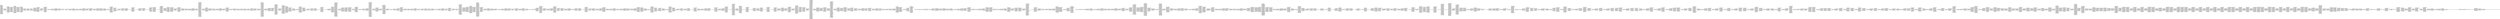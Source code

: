 digraph "graph.cfg.gv" {
	subgraph global {
		node [fontname=Courier fontsize=30.0 rank=same shape=box]
		block_0 [label="0: %00 = #0x1\l2: %01 = #0x40\l4: MSTORE(%01, %00)\l5: [NO_SSA] DUP1\l6: [NO_SSA] PUSH1\l8: [NO_SSA] DUP2\l9: [NO_SSA] MSTORE\la: [NO_SSA] PUSH1\lc: [NO_SSA] ADD\ld: [NO_SSA] PUSH2\l10: [NO_SSA] PUSH1\l12: [NO_SSA] SWAP2\l13: [NO_SSA] CODECOPY\l14: [NO_SSA] PUSH1\l16: [NO_SSA] PUSH1\l18: [NO_SSA] DUP7\l19: [NO_SSA] DUP2\l1a: [NO_SSA] MSTORE\l1b: [NO_SSA] PUSH1\l1d: [NO_SSA] ADD\l1e: [NO_SSA] SWAP1\l1f: [NO_SSA] DUP2\l20: [NO_SSA] MSTORE\l21: [NO_SSA] PUSH1\l23: [NO_SSA] ADD\l24: [NO_SSA] PUSH1\l26: [NO_SSA] SHA3\l27: [NO_SSA] PUSH1\l29: [NO_SSA] DUP14\l2a: [NO_SSA] PUSH1\l2c: [NO_SSA] PUSH1\l2e: [NO_SSA] PUSH1\l30: [NO_SSA] INVALID\l"]
		block_31 [label="31: [NO_SSA] SUB\l32: [NO_SSA] AND\l33: [NO_SSA] PUSH1\l35: [NO_SSA] PUSH1\l37: [NO_SSA] PUSH1\l39: [NO_SSA] INVALID\l"]
		block_3a [label="3a: [NO_SSA] SUB\l3b: [NO_SSA] AND\l3c: [NO_SSA] DUP2\l3d: [NO_SSA] MSTORE\l3e: [NO_SSA] PUSH1\l40: [NO_SSA] ADD\l41: [NO_SSA] SWAP1\l42: [NO_SSA] DUP2\l43: [NO_SSA] MSTORE\l44: [NO_SSA] PUSH1\l46: [NO_SSA] ADD\l47: [NO_SSA] PUSH1\l49: [NO_SSA] SHA3\l4a: [NO_SSA] SLOAD\l4b: [NO_SSA] PUSH2\l4e: [NO_SSA] SWAP1\l4f: [NO_SSA] SWAP3\l50: [NO_SSA] SWAP2\l51: [NO_SSA] SWAP1\l52: [NO_SSA] PUSH4\l57: [NO_SSA] AND\l58: [NO_SSA] JUMP\l"]
		block_59 [label="59: [NO_SSA] JUMPDEST\l5a: [NO_SSA] PUSH1\l5c: [NO_SSA] DUP4\l5d: [NO_SSA] DUP2\l5e: [NO_SSA] MSTORE\l5f: [NO_SSA] PUSH1\l61: [NO_SSA] PUSH1\l63: [NO_SSA] SWAP1\l64: [NO_SSA] DUP2\l65: [NO_SSA] MSTORE\l66: [NO_SSA] PUSH1\l68: [NO_SSA] DUP1\l69: [NO_SSA] DUP4\l6a: [NO_SSA] SHA3\l6b: [NO_SSA] PUSH1\l6d: [NO_SSA] PUSH1\l6f: [NO_SSA] PUSH1\l71: [NO_SSA] INVALID\l"]
		block_72 [label="72: [NO_SSA] SUB\l73: [NO_SSA] DUP15\l74: [NO_SSA] DUP2\l75: [NO_SSA] AND\l76: [NO_SSA] DUP6\l77: [NO_SSA] MSTORE\l78: [NO_SSA] SWAP3\l79: [NO_SSA] MSTORE\l7a: [NO_SSA] DUP1\l7b: [NO_SSA] DUP4\l7c: [NO_SSA] SHA3\l7d: [NO_SSA] SWAP4\l7e: [NO_SSA] SWAP1\l7f: [NO_SSA] SWAP4\l80: [NO_SSA] SSTORE\l81: [NO_SSA] DUP11\l82: [NO_SSA] AND\l83: [NO_SSA] DUP2\l84: [NO_SSA] MSTORE\l85: [NO_SSA] SHA3\l86: [NO_SSA] SLOAD\l87: [NO_SSA] PUSH2\l8a: [NO_SSA] SWAP1\l8b: [NO_SSA] DUP3\l8c: [NO_SSA] PUSH2\l8f: [NO_SSA] JUMP\l"]
		block_90 [label="90: [NO_SSA] JUMPDEST\l91: [NO_SSA] PUSH1\l93: [NO_SSA] SWAP3\l94: [NO_SSA] DUP4\l95: [NO_SSA] MSTORE\l96: [NO_SSA] PUSH1\l98: [NO_SSA] PUSH1\l9a: [NO_SSA] SWAP1\l9b: [NO_SSA] DUP2\l9c: [NO_SSA] MSTORE\l9d: [NO_SSA] PUSH1\l9f: [NO_SSA] DUP1\la0: [NO_SSA] DUP6\la1: [NO_SSA] SHA3\la2: [NO_SSA] PUSH1\la4: [NO_SSA] PUSH1\la6: [NO_SSA] PUSH1\la8: [NO_SSA] INVALID\l"]
		block_a9 [label="a9: [NO_SSA] SUB\laa: [NO_SSA] DUP13\lab: [NO_SSA] AND\lac: [NO_SSA] DUP7\lad: [NO_SSA] MSTORE\lae: [NO_SSA] SWAP1\laf: [NO_SSA] SWAP2\lb0: [NO_SSA] MSTORE\lb1: [NO_SSA] SWAP1\lb2: [NO_SSA] SWAP3\lb3: [NO_SSA] SHA3\lb4: [NO_SSA] SWAP2\lb5: [NO_SSA] SWAP1\lb6: [NO_SSA] SWAP2\lb7: [NO_SSA] SSTORE\lb8: [NO_SSA] POP\lb9: [NO_SSA] PUSH1\lbb: [NO_SSA] ADD\lbc: [NO_SSA] PUSH2\lbf: [NO_SSA] JUMP\l"]
		block_c0 [label="c0: [NO_SSA] JUMPDEST\lc1: [NO_SSA] POP\lc2: [NO_SSA] DUP5\lc3: [NO_SSA] PUSH1\lc5: [NO_SSA] PUSH1\lc7: [NO_SSA] PUSH1\lc9: [NO_SSA] INVALID\l"]
		block_ca [label="ca: [NO_SSA] SUB\lcb: [NO_SSA] AND\lcc: [NO_SSA] DUP7\lcd: [NO_SSA] PUSH1\lcf: [NO_SSA] PUSH1\ld1: [NO_SSA] PUSH1\ld3: [NO_SSA] INVALID\l"]
		block_d4 [label="d4: [NO_SSA] SUB\ld5: [NO_SSA] AND\ld6: [NO_SSA] DUP3\ld7: [NO_SSA] PUSH1\ld9: [NO_SSA] PUSH1\ldb: [NO_SSA] PUSH1\ldd: [NO_SSA] INVALID\l"]
		block_de [label="de: [NO_SSA] SUB\ldf: [NO_SSA] AND\le0: [NO_SSA] PUSH32\l101: [NO_SSA] DUP8\l102: [NO_SSA] DUP8\l103: [NO_SSA] PUSH1\l105: [NO_SSA] MLOAD\l106: [NO_SSA] PUSH2\l109: [NO_SSA] SWAP3\l10a: [NO_SSA] SWAP2\l10b: [NO_SSA] SWAP1\l10c: [NO_SSA] PUSH2\l10f: [NO_SSA] JUMP\l"]
		block_110 [label="110: [NO_SSA] JUMPDEST\l111: [NO_SSA] PUSH1\l113: [NO_SSA] MLOAD\l114: [NO_SSA] DUP1\l115: [NO_SSA] SWAP2\l116: [NO_SSA] SUB\l117: [NO_SSA] SWAP1\l118: [NO_SSA] LOG4\l119: [NO_SSA] PUSH2\l11c: [NO_SSA] DUP2\l11d: [NO_SSA] DUP8\l11e: [NO_SSA] DUP8\l11f: [NO_SSA] DUP8\l120: [NO_SSA] DUP8\l121: [NO_SSA] DUP8\l122: [NO_SSA] PUSH2\l125: [NO_SSA] JUMP\l"]
		block_126 [label="126: [NO_SSA] JUMPDEST\l127: [NO_SSA] POP\l128: [NO_SSA] POP\l129: [NO_SSA] POP\l12a: [NO_SSA] POP\l12b: [NO_SSA] POP\l12c: [NO_SSA] POP\l12d: [NO_SSA] JUMP\l"]
		block_12e [label="12e: [NO_SSA] JUMPDEST\l12f: [NO_SSA] PUSH1\l131: [NO_SSA] DUP3\l132: [NO_SSA] DUP2\l133: [NO_SSA] MSTORE\l134: [NO_SSA] PUSH1\l136: [NO_SSA] PUSH1\l138: [NO_SSA] MSTORE\l139: [NO_SSA] PUSH1\l13b: [NO_SSA] SWAP1\l13c: [NO_SSA] SHA3\l13d: [NO_SSA] PUSH1\l13f: [NO_SSA] ADD\l140: [NO_SSA] SLOAD\l141: [NO_SSA] PUSH2\l144: [NO_SSA] SWAP1\l145: [NO_SSA] PUSH2\l148: [NO_SSA] PUSH2\l14b: [NO_SSA] JUMP\l"]
		block_14c [label="14c: [NO_SSA] JUMPDEST\l14d: [NO_SSA] PUSH2\l150: [NO_SSA] JUMPI\l"]
		block_151 [label="151: [NO_SSA] PUSH1\l153: [NO_SSA] MLOAD\l154: [NO_SSA] PUSH3\l158: [NO_SSA] PUSH1\l15a: [NO_SSA] INVALID\l"]
		block_15b [label="15b: [NO_SSA] DUP2\l15c: [NO_SSA] MSTORE\l15d: [NO_SSA] PUSH1\l15f: [NO_SSA] ADD\l160: [NO_SSA] PUSH2\l163: [NO_SSA] SWAP1\l164: [NO_SSA] PUSH2\l167: [NO_SSA] JUMP\l"]
		block_168 [label="168: [NO_SSA] JUMPDEST\l169: [NO_SSA] PUSH2\l16c: [NO_SSA] DUP3\l16d: [NO_SSA] DUP3\l16e: [NO_SSA] PUSH2\l171: [NO_SSA] JUMP\l"]
		block_172 [label="172: [NO_SSA] JUMPDEST\l173: [NO_SSA] POP\l174: [NO_SSA] POP\l175: [NO_SSA] JUMP\l"]
		block_176 [label="176: [NO_SSA] JUMPDEST\l177: [NO_SSA] PUSH2\l17a: [NO_SSA] PUSH2\l17d: [NO_SSA] JUMP\l"]
		block_17e [label="17e: [NO_SSA] JUMPDEST\l17f: [NO_SSA] PUSH1\l181: [NO_SSA] PUSH1\l183: [NO_SSA] PUSH1\l185: [NO_SSA] INVALID\l"]
		block_186 [label="186: [NO_SSA] SUB\l187: [NO_SSA] AND\l188: [NO_SSA] DUP2\l189: [NO_SSA] PUSH1\l18b: [NO_SSA] PUSH1\l18d: [NO_SSA] PUSH1\l18f: [NO_SSA] INVALID\l"]
		block_190 [label="190: [NO_SSA] SUB\l191: [NO_SSA] AND\l192: [NO_SSA] EQ\l193: [NO_SSA] PUSH2\l196: [NO_SSA] JUMPI\l"]
		block_197 [label="197: [NO_SSA] PUSH1\l199: [NO_SSA] MLOAD\l19a: [NO_SSA] PUSH3\l19e: [NO_SSA] PUSH1\l1a0: [NO_SSA] INVALID\l"]
		block_1a1 [label="1a1: [NO_SSA] DUP2\l1a2: [NO_SSA] MSTORE\l1a3: [NO_SSA] PUSH1\l1a5: [NO_SSA] ADD\l1a6: [NO_SSA] PUSH2\l1a9: [NO_SSA] SWAP1\l1aa: [NO_SSA] PUSH2\l1ad: [NO_SSA] JUMP\l"]
		block_1ae [label="1ae: [NO_SSA] JUMPDEST\l1af: [NO_SSA] PUSH2\l1b2: [NO_SSA] DUP3\l1b3: [NO_SSA] DUP3\l1b4: [NO_SSA] PUSH2\l1b7: [NO_SSA] JUMP\l"]
		block_1b8 [label="1b8: [NO_SSA] JUMPDEST\l1b9: [NO_SSA] PUSH1\l1bb: [NO_SSA] DUP2\l1bc: [NO_SSA] MLOAD\l1bd: [NO_SSA] DUP4\l1be: [NO_SSA] MLOAD\l1bf: [NO_SSA] EQ\l1c0: [NO_SSA] PUSH2\l1c3: [NO_SSA] JUMPI\l"]
		block_1c4 [label="1c4: [NO_SSA] PUSH1\l1c6: [NO_SSA] MLOAD\l1c7: [NO_SSA] PUSH3\l1cb: [NO_SSA] PUSH1\l1cd: [NO_SSA] INVALID\l"]
		block_1ce [label="1ce: [NO_SSA] DUP2\l1cf: [NO_SSA] MSTORE\l1d0: [NO_SSA] PUSH1\l1d2: [NO_SSA] ADD\l1d3: [NO_SSA] PUSH2\l1d6: [NO_SSA] SWAP1\l1d7: [NO_SSA] PUSH2\l1da: [NO_SSA] JUMP\l"]
		block_1db [label="1db: [NO_SSA] JUMPDEST\l1dc: [NO_SSA] PUSH1\l1de: [NO_SSA] DUP4\l1df: [NO_SSA] MLOAD\l1e0: [NO_SSA] PUSH1\l1e2: [NO_SSA] PUSH1\l1e4: [NO_SSA] PUSH1\l1e6: [NO_SSA] INVALID\l"]
		block_1e7 [label="1e7: [NO_SSA] SUB\l1e8: [NO_SSA] DUP2\l1e9: [NO_SSA] GT\l1ea: [NO_SSA] DUP1\l1eb: [NO_SSA] ISZERO\l1ec: [NO_SSA] PUSH2\l1ef: [NO_SSA] JUMPI\l"]
		block_1f0 [label="1f0: [NO_SSA] PUSH1\l1f2: [NO_SSA] DUP1\l1f3: [NO_SSA] REVERT\l"]
		block_1f4 [label="1f4: [NO_SSA] JUMPDEST\l1f5: [NO_SSA] POP\l1f6: [NO_SSA] PUSH1\l1f8: [NO_SSA] MLOAD\l1f9: [NO_SSA] SWAP1\l1fa: [NO_SSA] DUP1\l1fb: [NO_SSA] DUP3\l1fc: [NO_SSA] MSTORE\l1fd: [NO_SSA] DUP1\l1fe: [NO_SSA] PUSH1\l200: [NO_SSA] MUL\l201: [NO_SSA] PUSH1\l203: [NO_SSA] ADD\l204: [NO_SSA] DUP3\l205: [NO_SSA] ADD\l206: [NO_SSA] PUSH1\l208: [NO_SSA] MSTORE\l209: [NO_SSA] DUP1\l20a: [NO_SSA] ISZERO\l20b: [NO_SSA] PUSH2\l20e: [NO_SSA] JUMPI\l"]
		block_20f [label="20f: [NO_SSA] DUP2\l210: [NO_SSA] PUSH1\l212: [NO_SSA] ADD\l213: [NO_SSA] PUSH1\l215: [NO_SSA] DUP3\l216: [NO_SSA] MUL\l217: [NO_SSA] DUP1\l218: [NO_SSA] CALLDATASIZE\l219: [NO_SSA] DUP4\l21a: [NO_SSA] CALLDATACOPY\l21b: [NO_SSA] ADD\l21c: [NO_SSA] SWAP1\l21d: [NO_SSA] POP\l"]
		block_21e [label="21e: [NO_SSA] JUMPDEST\l21f: [NO_SSA] POP\l220: [NO_SSA] SWAP1\l221: [NO_SSA] POP\l222: [NO_SSA] PUSH1\l"]
		block_224 [label="224: [NO_SSA] JUMPDEST\l225: [NO_SSA] DUP5\l226: [NO_SSA] MLOAD\l227: [NO_SSA] DUP2\l228: [NO_SSA] LT\l229: [NO_SSA] ISZERO\l22a: [NO_SSA] PUSH2\l22d: [NO_SSA] JUMPI\l"]
		block_22e [label="22e: [NO_SSA] PUSH2\l231: [NO_SSA] DUP6\l232: [NO_SSA] DUP3\l233: [NO_SSA] DUP2\l234: [NO_SSA] MLOAD\l235: [NO_SSA] DUP2\l236: [NO_SSA] LT\l237: [NO_SSA] PUSH2\l23a: [NO_SSA] JUMPI\l"]
		block_23b [label="23b: [NO_SSA] INVALID\l"]
		block_23c [label="23c: [NO_SSA] JUMPDEST\l23d: [NO_SSA] PUSH1\l23f: [NO_SSA] MUL\l240: [NO_SSA] PUSH1\l242: [NO_SSA] ADD\l243: [NO_SSA] ADD\l244: [NO_SSA] MLOAD\l245: [NO_SSA] DUP6\l246: [NO_SSA] DUP4\l247: [NO_SSA] DUP2\l248: [NO_SSA] MLOAD\l249: [NO_SSA] DUP2\l24a: [NO_SSA] LT\l24b: [NO_SSA] PUSH2\l24e: [NO_SSA] JUMPI\l"]
		block_24f [label="24f: [NO_SSA] INVALID\l"]
		block_250 [label="250: [NO_SSA] JUMPDEST\l251: [NO_SSA] PUSH1\l253: [NO_SSA] MUL\l254: [NO_SSA] PUSH1\l256: [NO_SSA] ADD\l257: [NO_SSA] ADD\l258: [NO_SSA] MLOAD\l259: [NO_SSA] PUSH2\l25c: [NO_SSA] JUMP\l"]
		block_25d [label="25d: [NO_SSA] JUMPDEST\l25e: [NO_SSA] DUP3\l25f: [NO_SSA] DUP3\l260: [NO_SSA] DUP2\l261: [NO_SSA] MLOAD\l262: [NO_SSA] DUP2\l263: [NO_SSA] LT\l264: [NO_SSA] PUSH2\l267: [NO_SSA] JUMPI\l"]
		block_268 [label="268: [NO_SSA] INVALID\l"]
		block_269 [label="269: [NO_SSA] JUMPDEST\l26a: [NO_SSA] PUSH1\l26c: [NO_SSA] SWAP1\l26d: [NO_SSA] DUP2\l26e: [NO_SSA] MUL\l26f: [NO_SSA] SWAP2\l270: [NO_SSA] SWAP1\l271: [NO_SSA] SWAP2\l272: [NO_SSA] ADD\l273: [NO_SSA] ADD\l274: [NO_SSA] MSTORE\l275: [NO_SSA] PUSH1\l277: [NO_SSA] ADD\l278: [NO_SSA] PUSH2\l27b: [NO_SSA] JUMP\l"]
		block_27c [label="27c: [NO_SSA] JUMPDEST\l27d: [NO_SSA] PUSH1\l27f: [NO_SSA] PUSH1\l281: [NO_SSA] MSTORE\l282: [NO_SSA] DUP2\l283: [NO_SSA] PUSH1\l285: [NO_SSA] MSTORE\l286: [NO_SSA] PUSH1\l288: [NO_SSA] PUSH1\l28a: [NO_SSA] SHA3\l28b: [NO_SSA] DUP2\l28c: [NO_SSA] DUP2\l28d: [NO_SSA] SLOAD\l28e: [NO_SSA] DUP2\l28f: [NO_SSA] LT\l290: [NO_SSA] PUSH2\l293: [NO_SSA] JUMPI\l"]
		block_294 [label="294: [NO_SSA] INVALID\l"]
		block_295 [label="295: [NO_SSA] JUMPDEST\l296: [NO_SSA] PUSH1\l298: [NO_SSA] SWAP2\l299: [NO_SSA] DUP3\l29a: [NO_SSA] MSTORE\l29b: [NO_SSA] PUSH1\l29d: [NO_SSA] SWAP1\l29e: [NO_SSA] SWAP2\l29f: [NO_SSA] SHA3\l2a0: [NO_SSA] PUSH1\l2a2: [NO_SSA] SWAP1\l2a3: [NO_SSA] SWAP2\l2a4: [NO_SSA] MUL\l2a5: [NO_SSA] ADD\l2a6: [NO_SSA] DUP1\l2a7: [NO_SSA] SLOAD\l2a8: [NO_SSA] PUSH1\l2aa: [NO_SSA] SWAP1\l2ab: [NO_SSA] SWAP2\l2ac: [NO_SSA] ADD\l2ad: [NO_SSA] SLOAD\l2ae: [NO_SSA] PUSH1\l2b0: [NO_SSA] PUSH1\l2b2: [NO_SSA] PUSH1\l2b4: [NO_SSA] INVALID\l"]
		block_2b5 [label="2b5: [NO_SSA] SUB\l2b6: [NO_SSA] SWAP1\l2b7: [NO_SSA] SWAP2\l2b8: [NO_SSA] AND\l2b9: [NO_SSA] SWAP3\l2ba: [NO_SSA] POP\l2bb: [NO_SSA] SWAP1\l2bc: [NO_SSA] POP\l2bd: [NO_SSA] DUP3\l2be: [NO_SSA] JUMP\l"]
		block_2bf [label="2bf: [NO_SSA] JUMPDEST\l2c0: [NO_SSA] PUSH1\l2c2: [NO_SSA] PUSH2\l2c5: [NO_SSA] PUSH1\l2c7: [NO_SSA] DUP1\l2c8: [NO_SSA] MLOAD\l2c9: [NO_SSA] PUSH1\l2cb: [NO_SSA] PUSH2\l2ce: [NO_SSA] DUP4\l2cf: [NO_SSA] CODECOPY\l2d0: [NO_SSA] DUP2\l2d1: [NO_SSA] MLOAD\l2d2: [NO_SSA] SWAP2\l2d3: [NO_SSA] MSTORE\l2d4: [NO_SSA] DUP4\l2d5: [NO_SSA] PUSH2\l2d8: [NO_SSA] JUMP\l"]
		block_2d9 [label="2d9: [NO_SSA] JUMPDEST\l2da: [NO_SSA] PUSH1\l2dc: [NO_SSA] DUP3\l2dd: [NO_SSA] DUP2\l2de: [NO_SSA] MSTORE\l2df: [NO_SSA] PUSH1\l2e1: [NO_SSA] PUSH1\l2e3: [NO_SSA] MSTORE\l2e4: [NO_SSA] PUSH1\l2e6: [NO_SSA] DUP2\l2e7: [NO_SSA] SHA3\l2e8: [NO_SSA] PUSH2\l2eb: [NO_SSA] SWAP1\l2ec: [NO_SSA] DUP4\l2ed: [NO_SSA] PUSH2\l2f0: [NO_SSA] JUMP\l"]
		block_2f1 [label="2f1: [NO_SSA] JUMPDEST\l2f2: [NO_SSA] SWAP4\l2f3: [NO_SSA] SWAP3\l2f4: [NO_SSA] POP\l2f5: [NO_SSA] POP\l2f6: [NO_SSA] POP\l2f7: [NO_SSA] JUMP\l"]
		block_2f8 [label="2f8: [NO_SSA] JUMPDEST\l2f9: [NO_SSA] PUSH1\l2fb: [NO_SSA] DUP3\l2fc: [NO_SSA] DUP2\l2fd: [NO_SSA] MSTORE\l2fe: [NO_SSA] PUSH1\l300: [NO_SSA] PUSH1\l302: [NO_SSA] MSTORE\l303: [NO_SSA] PUSH1\l305: [NO_SSA] DUP2\l306: [NO_SSA] SHA3\l307: [NO_SSA] PUSH2\l30a: [NO_SSA] SWAP1\l30b: [NO_SSA] DUP4\l30c: [NO_SSA] PUSH2\l30f: [NO_SSA] JUMP\l"]
		block_310 [label="310: [NO_SSA] JUMPDEST\l311: [NO_SSA] PUSH1\l313: [NO_SSA] SLOAD\l314: [NO_SSA] PUSH1\l316: [NO_SSA] PUSH1\l318: [NO_SSA] PUSH1\l31a: [NO_SSA] INVALID\l"]
		block_31b [label="31b: [NO_SSA] SUB\l31c: [NO_SSA] AND\l31d: [NO_SSA] CALLER\l31e: [NO_SSA] EQ\l31f: [NO_SSA] PUSH2\l322: [NO_SSA] JUMPI\l"]
		block_323 [label="323: [NO_SSA] PUSH1\l325: [NO_SSA] MLOAD\l326: [NO_SSA] PUSH3\l32a: [NO_SSA] PUSH1\l32c: [NO_SSA] INVALID\l"]
		block_32d [label="32d: [NO_SSA] DUP2\l32e: [NO_SSA] MSTORE\l32f: [NO_SSA] PUSH1\l331: [NO_SSA] ADD\l332: [NO_SSA] PUSH2\l335: [NO_SSA] SWAP1\l336: [NO_SSA] PUSH2\l339: [NO_SSA] JUMP\l"]
		block_33a [label="33a: [NO_SSA] JUMPDEST\l33b: [NO_SSA] PUSH2\l33e: [NO_SSA] DUP2\l33f: [NO_SSA] PUSH2\l342: [NO_SSA] JUMP\l"]
		block_343 [label="343: [NO_SSA] JUMPDEST\l344: [NO_SSA] PUSH1\l346: [NO_SSA] DUP1\l347: [NO_SSA] SLOAD\l348: [NO_SSA] PUSH1\l34a: [NO_SSA] DUP1\l34b: [NO_SSA] MLOAD\l34c: [NO_SSA] PUSH1\l34e: [NO_SSA] PUSH1\l350: [NO_SSA] PUSH1\l352: [NO_SSA] DUP6\l353: [NO_SSA] AND\l354: [NO_SSA] ISZERO\l355: [NO_SSA] PUSH2\l358: [NO_SSA] MUL\l359: [NO_SSA] PUSH1\l35b: [NO_SSA] NOT\l35c: [NO_SSA] ADD\l35d: [NO_SSA] SWAP1\l35e: [NO_SSA] SWAP5\l35f: [NO_SSA] AND\l360: [NO_SSA] SWAP4\l361: [NO_SSA] SWAP1\l362: [NO_SSA] SWAP4\l363: [NO_SSA] DIV\l364: [NO_SSA] PUSH1\l366: [NO_SSA] DUP2\l367: [NO_SSA] ADD\l368: [NO_SSA] DUP5\l369: [NO_SSA] SWAP1\l36a: [NO_SSA] DIV\l36b: [NO_SSA] DUP5\l36c: [NO_SSA] MUL\l36d: [NO_SSA] DUP3\l36e: [NO_SSA] ADD\l36f: [NO_SSA] DUP5\l370: [NO_SSA] ADD\l371: [NO_SSA] SWAP1\l372: [NO_SSA] SWAP3\l373: [NO_SSA] MSTORE\l374: [NO_SSA] DUP2\l375: [NO_SSA] DUP2\l376: [NO_SSA] MSTORE\l377: [NO_SSA] SWAP3\l378: [NO_SSA] SWAP2\l379: [NO_SSA] DUP4\l37a: [NO_SSA] ADD\l37b: [NO_SSA] DUP3\l37c: [NO_SSA] DUP3\l37d: [NO_SSA] DUP1\l37e: [NO_SSA] ISZERO\l37f: [NO_SSA] PUSH2\l382: [NO_SSA] JUMPI\l"]
		block_383 [label="383: [NO_SSA] DUP1\l384: [NO_SSA] PUSH1\l386: [NO_SSA] LT\l387: [NO_SSA] PUSH2\l38a: [NO_SSA] JUMPI\l"]
		block_38b [label="38b: [NO_SSA] PUSH2\l38e: [NO_SSA] DUP1\l38f: [NO_SSA] DUP4\l390: [NO_SSA] SLOAD\l391: [NO_SSA] DIV\l392: [NO_SSA] MUL\l393: [NO_SSA] DUP4\l394: [NO_SSA] MSTORE\l395: [NO_SSA] SWAP2\l396: [NO_SSA] PUSH1\l398: [NO_SSA] ADD\l399: [NO_SSA] SWAP2\l39a: [NO_SSA] PUSH2\l39d: [NO_SSA] JUMP\l"]
		block_39e [label="39e: [NO_SSA] JUMPDEST\l39f: [NO_SSA] PUSH1\l3a1: [NO_SSA] SLOAD\l3a2: [NO_SSA] PUSH1\l3a4: [NO_SSA] PUSH1\l3a6: [NO_SSA] PUSH1\l3a8: [NO_SSA] INVALID\l"]
		block_3a9 [label="3a9: [NO_SSA] SUB\l3aa: [NO_SSA] AND\l3ab: [NO_SSA] CALLER\l3ac: [NO_SSA] EQ\l3ad: [NO_SSA] PUSH2\l3b0: [NO_SSA] JUMPI\l"]
		block_3b1 [label="3b1: [NO_SSA] PUSH1\l3b3: [NO_SSA] MLOAD\l3b4: [NO_SSA] PUSH3\l3b8: [NO_SSA] PUSH1\l3ba: [NO_SSA] INVALID\l"]
		block_3bb [label="3bb: [NO_SSA] DUP2\l3bc: [NO_SSA] MSTORE\l3bd: [NO_SSA] PUSH1\l3bf: [NO_SSA] ADD\l3c0: [NO_SSA] PUSH2\l3c3: [NO_SSA] SWAP1\l3c4: [NO_SSA] PUSH2\l3c7: [NO_SSA] JUMP\l"]
		block_3c8 [label="3c8: [NO_SSA] JUMPDEST\l3c9: [NO_SSA] PUSH2\l3cc: [NO_SSA] DUP2\l3cd: [NO_SSA] PUSH2\l3d0: [NO_SSA] JUMP\l"]
		block_3d1 [label="3d1: [NO_SSA] JUMPDEST\l3d2: [NO_SSA] PUSH1\l3d4: [NO_SSA] DUP1\l3d5: [NO_SSA] MLOAD\l3d6: [NO_SSA] PUSH1\l3d8: [NO_SSA] PUSH2\l3db: [NO_SSA] DUP4\l3dc: [NO_SSA] CODECOPY\l3dd: [NO_SSA] DUP2\l3de: [NO_SSA] MLOAD\l3df: [NO_SSA] SWAP2\l3e0: [NO_SSA] MSTORE\l3e1: [NO_SSA] DUP2\l3e2: [NO_SSA] JUMP\l"]
		block_3e3 [label="3e3: [NO_SSA] JUMPDEST\l3e4: [NO_SSA] PUSH1\l3e6: [NO_SSA] DUP2\l3e7: [NO_SSA] JUMP\l"]
		block_3e8 [label="3e8: [NO_SSA] JUMPDEST\l3e9: [NO_SSA] DUP2\l3ea: [NO_SSA] PUSH1\l3ec: [NO_SSA] PUSH1\l3ee: [NO_SSA] PUSH1\l3f0: [NO_SSA] INVALID\l"]
		block_3f1 [label="3f1: [NO_SSA] SUB\l3f2: [NO_SSA] AND\l3f3: [NO_SSA] PUSH2\l3f6: [NO_SSA] PUSH2\l3f9: [NO_SSA] JUMP\l"]
		block_3fa [label="3fa: [NO_SSA] JUMPDEST\l3fb: [NO_SSA] PUSH1\l3fd: [NO_SSA] PUSH1\l3ff: [NO_SSA] PUSH1\l401: [NO_SSA] INVALID\l"]
		block_402 [label="402: [NO_SSA] SUB\l403: [NO_SSA] AND\l404: [NO_SSA] EQ\l405: [NO_SSA] ISZERO\l406: [NO_SSA] PUSH2\l409: [NO_SSA] JUMPI\l"]
		block_40a [label="40a: [NO_SSA] PUSH1\l40c: [NO_SSA] MLOAD\l40d: [NO_SSA] PUSH3\l411: [NO_SSA] PUSH1\l413: [NO_SSA] INVALID\l"]
		block_414 [label="414: [NO_SSA] DUP2\l415: [NO_SSA] MSTORE\l416: [NO_SSA] PUSH1\l418: [NO_SSA] ADD\l419: [NO_SSA] PUSH2\l41c: [NO_SSA] SWAP1\l41d: [NO_SSA] PUSH2\l420: [NO_SSA] JUMP\l"]
		block_421 [label="421: [NO_SSA] JUMPDEST\l422: [NO_SSA] DUP1\l423: [NO_SSA] PUSH1\l425: [NO_SSA] PUSH1\l427: [NO_SSA] PUSH2\l42a: [NO_SSA] PUSH2\l42d: [NO_SSA] JUMP\l"]
		block_42e [label="42e: [NO_SSA] JUMPDEST\l42f: [NO_SSA] PUSH1\l431: [NO_SSA] PUSH1\l433: [NO_SSA] PUSH1\l435: [NO_SSA] INVALID\l"]
		block_436 [label="436: [NO_SSA] SUB\l437: [NO_SSA] SWAP1\l438: [NO_SSA] DUP2\l439: [NO_SSA] AND\l43a: [NO_SSA] DUP3\l43b: [NO_SSA] MSTORE\l43c: [NO_SSA] PUSH1\l43e: [NO_SSA] DUP1\l43f: [NO_SSA] DUP4\l440: [NO_SSA] ADD\l441: [NO_SSA] SWAP4\l442: [NO_SSA] SWAP1\l443: [NO_SSA] SWAP4\l444: [NO_SSA] MSTORE\l445: [NO_SSA] PUSH1\l447: [NO_SSA] SWAP2\l448: [NO_SSA] DUP3\l449: [NO_SSA] ADD\l44a: [NO_SSA] PUSH1\l44c: [NO_SSA] SWAP1\l44d: [NO_SSA] DUP2\l44e: [NO_SSA] SHA3\l44f: [NO_SSA] SWAP2\l450: [NO_SSA] DUP8\l451: [NO_SSA] AND\l452: [NO_SSA] DUP1\l453: [NO_SSA] DUP3\l454: [NO_SSA] MSTORE\l455: [NO_SSA] SWAP2\l456: [NO_SSA] SWAP1\l457: [NO_SSA] SWAP4\l458: [NO_SSA] MSTORE\l459: [NO_SSA] SWAP2\l45a: [NO_SSA] SHA3\l45b: [NO_SSA] DUP1\l45c: [NO_SSA] SLOAD\l45d: [NO_SSA] PUSH1\l45f: [NO_SSA] NOT\l460: [NO_SSA] AND\l461: [NO_SSA] SWAP3\l462: [NO_SSA] ISZERO\l463: [NO_SSA] ISZERO\l464: [NO_SSA] SWAP3\l465: [NO_SSA] SWAP1\l466: [NO_SSA] SWAP3\l467: [NO_SSA] OR\l468: [NO_SSA] SWAP1\l469: [NO_SSA] SWAP2\l46a: [NO_SSA] SSTORE\l46b: [NO_SSA] PUSH2\l46e: [NO_SSA] PUSH2\l471: [NO_SSA] JUMP\l"]
		block_472 [label="472: [NO_SSA] JUMPDEST\l473: [NO_SSA] PUSH1\l475: [NO_SSA] PUSH1\l477: [NO_SSA] PUSH1\l479: [NO_SSA] INVALID\l"]
		block_47a [label="47a: [NO_SSA] SUB\l47b: [NO_SSA] AND\l47c: [NO_SSA] PUSH32\l49d: [NO_SSA] DUP4\l49e: [NO_SSA] PUSH1\l4a0: [NO_SSA] MLOAD\l4a1: [NO_SSA] PUSH2\l4a4: [NO_SSA] SWAP2\l4a5: [NO_SSA] SWAP1\l4a6: [NO_SSA] PUSH2\l4a9: [NO_SSA] JUMP\l"]
		block_4aa [label="4aa: [NO_SSA] JUMPDEST\l4ab: [NO_SSA] PUSH1\l4ad: [NO_SSA] MLOAD\l4ae: [NO_SSA] DUP1\l4af: [NO_SSA] SWAP2\l4b0: [NO_SSA] SUB\l4b1: [NO_SSA] SWAP1\l4b2: [NO_SSA] LOG3\l4b3: [NO_SSA] POP\l4b4: [NO_SSA] POP\l4b5: [NO_SSA] JUMP\l"]
		block_4b6 [label="4b6: [NO_SSA] JUMPDEST\l4b7: [NO_SSA] PUSH1\l4b9: [NO_SSA] DUP2\l4ba: [NO_SSA] DUP2\l4bb: [NO_SSA] MSTORE\l4bc: [NO_SSA] PUSH1\l4be: [NO_SSA] PUSH1\l4c0: [NO_SSA] SWAP1\l4c1: [NO_SSA] DUP2\l4c2: [NO_SSA] MSTORE\l4c3: [NO_SSA] PUSH1\l4c5: [NO_SSA] DUP1\l4c6: [NO_SSA] DUP4\l4c7: [NO_SSA] SHA3\l4c8: [NO_SSA] DUP1\l4c9: [NO_SSA] SLOAD\l4ca: [NO_SSA] DUP3\l4cb: [NO_SSA] MLOAD\l4cc: [NO_SSA] DUP2\l4cd: [NO_SSA] DUP6\l4ce: [NO_SSA] MUL\l4cf: [NO_SSA] DUP2\l4d0: [NO_SSA] ADD\l4d1: [NO_SSA] DUP6\l4d2: [NO_SSA] ADD\l4d3: [NO_SSA] SWAP1\l4d4: [NO_SSA] SWAP4\l4d5: [NO_SSA] MSTORE\l4d6: [NO_SSA] DUP1\l4d7: [NO_SSA] DUP4\l4d8: [NO_SSA] MSTORE\l4d9: [NO_SSA] PUSH1\l4db: [NO_SSA] SWAP5\l4dc: [NO_SSA] DUP6\l4dd: [NO_SSA] SWAP5\l4de: [NO_SSA] DUP5\l4df: [NO_SSA] ADD\l"]
		block_4e0 [label="4e0: [NO_SSA] JUMPDEST\l4e1: [NO_SSA] DUP3\l4e2: [NO_SSA] DUP3\l4e3: [NO_SSA] LT\l4e4: [NO_SSA] ISZERO\l4e5: [NO_SSA] PUSH2\l4e8: [NO_SSA] JUMPI\l"]
		block_4e9 [label="4e9: [NO_SSA] PUSH1\l4eb: [NO_SSA] DUP5\l4ec: [NO_SSA] DUP2\l4ed: [NO_SSA] MSTORE\l4ee: [NO_SSA] PUSH1\l4f0: [NO_SSA] SWAP1\l4f1: [NO_SSA] DUP2\l4f2: [NO_SSA] SWAP1\l4f3: [NO_SSA] SHA3\l4f4: [NO_SSA] PUSH1\l4f6: [NO_SSA] DUP1\l4f7: [NO_SSA] MLOAD\l4f8: [NO_SSA] DUP1\l4f9: [NO_SSA] DUP3\l4fa: [NO_SSA] ADD\l4fb: [NO_SSA] SWAP1\l4fc: [NO_SSA] SWAP2\l4fd: [NO_SSA] MSTORE\l4fe: [NO_SSA] PUSH1\l500: [NO_SSA] DUP6\l501: [NO_SSA] MUL\l502: [NO_SSA] SWAP1\l503: [NO_SSA] SWAP2\l504: [NO_SSA] ADD\l505: [NO_SSA] DUP1\l506: [NO_SSA] SLOAD\l507: [NO_SSA] PUSH1\l509: [NO_SSA] PUSH1\l50b: [NO_SSA] PUSH1\l50d: [NO_SSA] INVALID\l"]
		block_50e [label="50e: [NO_SSA] SUB\l50f: [NO_SSA] AND\l510: [NO_SSA] DUP3\l511: [NO_SSA] MSTORE\l512: [NO_SSA] PUSH1\l514: [NO_SSA] SWAP1\l515: [NO_SSA] DUP2\l516: [NO_SSA] ADD\l517: [NO_SSA] SLOAD\l518: [NO_SSA] DUP3\l519: [NO_SSA] DUP5\l51a: [NO_SSA] ADD\l51b: [NO_SSA] MSTORE\l51c: [NO_SSA] SWAP1\l51d: [NO_SSA] DUP4\l51e: [NO_SSA] MSTORE\l51f: [NO_SSA] SWAP1\l520: [NO_SSA] SWAP3\l521: [NO_SSA] ADD\l522: [NO_SSA] SWAP2\l523: [NO_SSA] ADD\l524: [NO_SSA] PUSH2\l527: [NO_SSA] JUMP\l"]
		block_528 [label="528: [NO_SSA] JUMPDEST\l529: [NO_SSA] POP\l52a: [NO_SSA] POP\l52b: [NO_SSA] POP\l52c: [NO_SSA] POP\l52d: [NO_SSA] SWAP1\l52e: [NO_SSA] POP\l52f: [NO_SSA] PUSH1\l531: [NO_SSA] DUP2\l532: [NO_SSA] MLOAD\l533: [NO_SSA] PUSH1\l535: [NO_SSA] PUSH1\l537: [NO_SSA] PUSH1\l539: [NO_SSA] INVALID\l"]
		block_53a [label="53a: [NO_SSA] SUB\l53b: [NO_SSA] DUP2\l53c: [NO_SSA] GT\l53d: [NO_SSA] DUP1\l53e: [NO_SSA] ISZERO\l53f: [NO_SSA] PUSH2\l542: [NO_SSA] JUMPI\l"]
		block_543 [label="543: [NO_SSA] PUSH1\l545: [NO_SSA] DUP1\l546: [NO_SSA] REVERT\l"]
		block_547 [label="547: [NO_SSA] JUMPDEST\l548: [NO_SSA] POP\l549: [NO_SSA] PUSH1\l54b: [NO_SSA] MLOAD\l54c: [NO_SSA] SWAP1\l54d: [NO_SSA] DUP1\l54e: [NO_SSA] DUP3\l54f: [NO_SSA] MSTORE\l550: [NO_SSA] DUP1\l551: [NO_SSA] PUSH1\l553: [NO_SSA] MUL\l554: [NO_SSA] PUSH1\l556: [NO_SSA] ADD\l557: [NO_SSA] DUP3\l558: [NO_SSA] ADD\l559: [NO_SSA] PUSH1\l55b: [NO_SSA] MSTORE\l55c: [NO_SSA] DUP1\l55d: [NO_SSA] ISZERO\l55e: [NO_SSA] PUSH2\l561: [NO_SSA] JUMPI\l"]
		block_562 [label="562: [NO_SSA] DUP2\l563: [NO_SSA] PUSH1\l565: [NO_SSA] ADD\l566: [NO_SSA] PUSH1\l568: [NO_SSA] DUP3\l569: [NO_SSA] MUL\l56a: [NO_SSA] DUP1\l56b: [NO_SSA] CALLDATASIZE\l56c: [NO_SSA] DUP4\l56d: [NO_SSA] CALLDATACOPY\l56e: [NO_SSA] ADD\l56f: [NO_SSA] SWAP1\l570: [NO_SSA] POP\l"]
		block_571 [label="571: [NO_SSA] JUMPDEST\l572: [NO_SSA] POP\l573: [NO_SSA] SWAP1\l574: [NO_SSA] POP\l575: [NO_SSA] PUSH1\l"]
		block_577 [label="577: [NO_SSA] JUMPDEST\l578: [NO_SSA] DUP3\l579: [NO_SSA] MLOAD\l57a: [NO_SSA] DUP2\l57b: [NO_SSA] LT\l57c: [NO_SSA] ISZERO\l57d: [NO_SSA] PUSH2\l580: [NO_SSA] JUMPI\l"]
		block_581 [label="581: [NO_SSA] DUP3\l582: [NO_SSA] DUP2\l583: [NO_SSA] DUP2\l584: [NO_SSA] MLOAD\l585: [NO_SSA] DUP2\l586: [NO_SSA] LT\l587: [NO_SSA] PUSH2\l58a: [NO_SSA] JUMPI\l"]
		block_58b [label="58b: [NO_SSA] INVALID\l"]
		block_58c [label="58c: [NO_SSA] JUMPDEST\l58d: [NO_SSA] PUSH1\l58f: [NO_SSA] MUL\l590: [NO_SSA] PUSH1\l592: [NO_SSA] ADD\l593: [NO_SSA] ADD\l594: [NO_SSA] MLOAD\l595: [NO_SSA] PUSH1\l597: [NO_SSA] ADD\l598: [NO_SSA] MLOAD\l599: [NO_SSA] DUP3\l59a: [NO_SSA] DUP3\l59b: [NO_SSA] DUP2\l59c: [NO_SSA] MLOAD\l59d: [NO_SSA] DUP2\l59e: [NO_SSA] LT\l59f: [NO_SSA] PUSH2\l5a2: [NO_SSA] JUMPI\l"]
		block_5a3 [label="5a3: [NO_SSA] INVALID\l"]
		block_5a4 [label="5a4: [NO_SSA] JUMPDEST\l5a5: [NO_SSA] PUSH1\l5a7: [NO_SSA] PUSH1\l5a9: [NO_SSA] PUSH1\l5ab: [NO_SSA] INVALID\l"]
		block_5ac [label="5ac: [NO_SSA] SUB\l5ad: [NO_SSA] SWAP1\l5ae: [NO_SSA] SWAP3\l5af: [NO_SSA] AND\l5b0: [NO_SSA] PUSH1\l5b2: [NO_SSA] SWAP3\l5b3: [NO_SSA] DUP4\l5b4: [NO_SSA] MUL\l5b5: [NO_SSA] SWAP2\l5b6: [NO_SSA] SWAP1\l5b7: [NO_SSA] SWAP2\l5b8: [NO_SSA] ADD\l5b9: [NO_SSA] SWAP1\l5ba: [NO_SSA] SWAP2\l5bb: [NO_SSA] ADD\l5bc: [NO_SSA] MSTORE\l5bd: [NO_SSA] PUSH1\l5bf: [NO_SSA] ADD\l5c0: [NO_SSA] PUSH2\l5c3: [NO_SSA] JUMP\l"]
		block_5c4 [label="5c4: [NO_SSA] JUMPDEST\l5c5: [NO_SSA] PUSH1\l5c7: [NO_SSA] DUP1\l5c8: [NO_SSA] SLOAD\l5c9: [NO_SSA] PUSH1\l5cb: [NO_SSA] DUP1\l5cc: [NO_SSA] MLOAD\l5cd: [NO_SSA] PUSH1\l5cf: [NO_SSA] PUSH1\l5d1: [NO_SSA] DUP5\l5d2: [NO_SSA] AND\l5d3: [NO_SSA] ISZERO\l5d4: [NO_SSA] PUSH2\l5d7: [NO_SSA] MUL\l5d8: [NO_SSA] PUSH1\l5da: [NO_SSA] NOT\l5db: [NO_SSA] ADD\l5dc: [NO_SSA] SWAP1\l5dd: [NO_SSA] SWAP4\l5de: [NO_SSA] AND\l5df: [NO_SSA] DUP5\l5e0: [NO_SSA] SWAP1\l5e1: [NO_SSA] DIV\l5e2: [NO_SSA] PUSH1\l5e4: [NO_SSA] DUP2\l5e5: [NO_SSA] ADD\l5e6: [NO_SSA] DUP5\l5e7: [NO_SSA] SWAP1\l5e8: [NO_SSA] DIV\l5e9: [NO_SSA] DUP5\l5ea: [NO_SSA] MUL\l5eb: [NO_SSA] DUP3\l5ec: [NO_SSA] ADD\l5ed: [NO_SSA] DUP5\l5ee: [NO_SSA] ADD\l5ef: [NO_SSA] SWAP1\l5f0: [NO_SSA] SWAP3\l5f1: [NO_SSA] MSTORE\l5f2: [NO_SSA] DUP2\l5f3: [NO_SSA] DUP2\l5f4: [NO_SSA] MSTORE\l5f5: [NO_SSA] SWAP3\l5f6: [NO_SSA] SWAP2\l5f7: [NO_SSA] DUP4\l5f8: [NO_SSA] ADD\l5f9: [NO_SSA] DUP3\l5fa: [NO_SSA] DUP3\l5fb: [NO_SSA] DUP1\l5fc: [NO_SSA] ISZERO\l5fd: [NO_SSA] PUSH2\l600: [NO_SSA] JUMPI\l"]
		block_601 [label="601: [NO_SSA] DUP1\l602: [NO_SSA] PUSH1\l604: [NO_SSA] LT\l605: [NO_SSA] PUSH2\l608: [NO_SSA] JUMPI\l"]
		block_609 [label="609: [NO_SSA] PUSH2\l60c: [NO_SSA] DUP1\l60d: [NO_SSA] DUP4\l60e: [NO_SSA] SLOAD\l60f: [NO_SSA] DIV\l610: [NO_SSA] MUL\l611: [NO_SSA] DUP4\l612: [NO_SSA] MSTORE\l613: [NO_SSA] SWAP2\l614: [NO_SSA] PUSH1\l616: [NO_SSA] ADD\l617: [NO_SSA] SWAP2\l618: [NO_SSA] PUSH2\l61b: [NO_SSA] JUMP\l"]
		block_61c [label="61c: [NO_SSA] JUMPDEST\l61d: [NO_SSA] PUSH1\l61f: [NO_SSA] DUP2\l620: [NO_SSA] DUP2\l621: [NO_SSA] MSTORE\l622: [NO_SSA] PUSH1\l624: [NO_SSA] PUSH1\l626: [NO_SSA] MSTORE\l627: [NO_SSA] PUSH1\l629: [NO_SSA] DUP2\l62a: [NO_SSA] SHA3\l62b: [NO_SSA] PUSH2\l62e: [NO_SSA] SWAP1\l62f: [NO_SSA] PUSH2\l632: [NO_SSA] JUMP\l"]
		block_633 [label="633: [NO_SSA] JUMPDEST\l634: [NO_SSA] PUSH1\l636: [NO_SSA] PUSH1\l638: [NO_SSA] MSTORE\l639: [NO_SSA] PUSH1\l63b: [NO_SSA] SWAP1\l63c: [NO_SSA] DUP2\l63d: [NO_SSA] MSTORE\l63e: [NO_SSA] PUSH1\l640: [NO_SSA] SWAP1\l641: [NO_SSA] SHA3\l642: [NO_SSA] SLOAD\l643: [NO_SSA] PUSH1\l645: [NO_SSA] PUSH1\l647: [NO_SSA] PUSH1\l649: [NO_SSA] INVALID\l"]
		block_64a [label="64a: [NO_SSA] SUB\l64b: [NO_SSA] AND\l64c: [NO_SSA] DUP2\l64d: [NO_SSA] JUMP\l"]
		block_64e [label="64e: [NO_SSA] JUMPDEST\l64f: [NO_SSA] PUSH1\l651: [NO_SSA] DUP3\l652: [NO_SSA] DUP2\l653: [NO_SSA] MSTORE\l654: [NO_SSA] PUSH1\l656: [NO_SSA] PUSH1\l658: [NO_SSA] MSTORE\l659: [NO_SSA] PUSH1\l65b: [NO_SSA] SWAP1\l65c: [NO_SSA] SHA3\l65d: [NO_SSA] PUSH1\l65f: [NO_SSA] ADD\l660: [NO_SSA] SLOAD\l661: [NO_SSA] PUSH2\l664: [NO_SSA] SWAP1\l665: [NO_SSA] PUSH2\l668: [NO_SSA] PUSH2\l66b: [NO_SSA] JUMP\l"]
		block_66c [label="66c: [NO_SSA] JUMPDEST\l66d: [NO_SSA] PUSH2\l670: [NO_SSA] JUMPI\l"]
		block_671 [label="671: [NO_SSA] PUSH1\l673: [NO_SSA] MLOAD\l674: [NO_SSA] PUSH3\l678: [NO_SSA] PUSH1\l67a: [NO_SSA] INVALID\l"]
		block_67b [label="67b: [NO_SSA] DUP2\l67c: [NO_SSA] MSTORE\l67d: [NO_SSA] PUSH1\l67f: [NO_SSA] ADD\l680: [NO_SSA] PUSH2\l683: [NO_SSA] SWAP1\l684: [NO_SSA] PUSH2\l687: [NO_SSA] JUMP\l"]
		block_688 [label="688: [NO_SSA] JUMPDEST\l689: [NO_SSA] PUSH1\l68b: [NO_SSA] DUP1\l68c: [NO_SSA] SLOAD\l68d: [NO_SSA] PUSH1\l68f: [NO_SSA] DUP1\l690: [NO_SSA] MLOAD\l691: [NO_SSA] PUSH1\l693: [NO_SSA] PUSH1\l695: [NO_SSA] PUSH1\l697: [NO_SSA] DUP6\l698: [NO_SSA] AND\l699: [NO_SSA] ISZERO\l69a: [NO_SSA] PUSH2\l69d: [NO_SSA] MUL\l69e: [NO_SSA] PUSH1\l6a0: [NO_SSA] NOT\l6a1: [NO_SSA] ADD\l6a2: [NO_SSA] SWAP1\l6a3: [NO_SSA] SWAP5\l6a4: [NO_SSA] AND\l6a5: [NO_SSA] SWAP4\l6a6: [NO_SSA] SWAP1\l6a7: [NO_SSA] SWAP4\l6a8: [NO_SSA] DIV\l6a9: [NO_SSA] PUSH1\l6ab: [NO_SSA] DUP2\l6ac: [NO_SSA] ADD\l6ad: [NO_SSA] DUP5\l6ae: [NO_SSA] SWAP1\l6af: [NO_SSA] DIV\l6b0: [NO_SSA] DUP5\l6b1: [NO_SSA] MUL\l6b2: [NO_SSA] DUP3\l6b3: [NO_SSA] ADD\l6b4: [NO_SSA] DUP5\l6b5: [NO_SSA] ADD\l6b6: [NO_SSA] SWAP1\l6b7: [NO_SSA] SWAP3\l6b8: [NO_SSA] MSTORE\l6b9: [NO_SSA] DUP2\l6ba: [NO_SSA] DUP2\l6bb: [NO_SSA] MSTORE\l6bc: [NO_SSA] SWAP3\l6bd: [NO_SSA] SWAP2\l6be: [NO_SSA] DUP4\l6bf: [NO_SSA] ADD\l6c0: [NO_SSA] DUP3\l6c1: [NO_SSA] DUP3\l6c2: [NO_SSA] DUP1\l6c3: [NO_SSA] ISZERO\l6c4: [NO_SSA] PUSH2\l6c7: [NO_SSA] JUMPI\l"]
		block_6c8 [label="6c8: [NO_SSA] DUP1\l6c9: [NO_SSA] PUSH1\l6cb: [NO_SSA] LT\l6cc: [NO_SSA] PUSH2\l6cf: [NO_SSA] JUMPI\l"]
		block_6d0 [label="6d0: [NO_SSA] PUSH2\l6d3: [NO_SSA] DUP1\l6d4: [NO_SSA] DUP4\l6d5: [NO_SSA] SLOAD\l6d6: [NO_SSA] DIV\l6d7: [NO_SSA] MUL\l6d8: [NO_SSA] DUP4\l6d9: [NO_SSA] MSTORE\l6da: [NO_SSA] SWAP2\l6db: [NO_SSA] PUSH1\l6dd: [NO_SSA] ADD\l6de: [NO_SSA] SWAP2\l6df: [NO_SSA] PUSH2\l6e2: [NO_SSA] JUMP\l"]
		block_6e3 [label="6e3: [NO_SSA] JUMPDEST\l6e4: [NO_SSA] PUSH1\l6e6: [NO_SSA] PUSH1\l6e8: [NO_SSA] PUSH1\l6ea: [NO_SSA] INVALID\l"]
		block_6eb [label="6eb: [NO_SSA] SUB\l6ec: [NO_SSA] SWAP2\l6ed: [NO_SSA] DUP3\l6ee: [NO_SSA] AND\l6ef: [NO_SSA] PUSH1\l6f1: [NO_SSA] SWAP1\l6f2: [NO_SSA] DUP2\l6f3: [NO_SSA] MSTORE\l6f4: [NO_SSA] PUSH1\l6f6: [NO_SSA] PUSH1\l6f8: [NO_SSA] SWAP1\l6f9: [NO_SSA] DUP2\l6fa: [NO_SSA] MSTORE\l6fb: [NO_SSA] PUSH1\l6fd: [NO_SSA] DUP1\l6fe: [NO_SSA] DUP4\l6ff: [NO_SSA] SHA3\l700: [NO_SSA] SWAP4\l701: [NO_SSA] SWAP1\l702: [NO_SSA] SWAP5\l703: [NO_SSA] AND\l704: [NO_SSA] DUP3\l705: [NO_SSA] MSTORE\l706: [NO_SSA] SWAP2\l707: [NO_SSA] SWAP1\l708: [NO_SSA] SWAP2\l709: [NO_SSA] MSTORE\l70a: [NO_SSA] SHA3\l70b: [NO_SSA] SLOAD\l70c: [NO_SSA] PUSH1\l70e: [NO_SSA] AND\l70f: [NO_SSA] SWAP1\l710: [NO_SSA] JUMP\l"]
		block_711 [label="711: [NO_SSA] JUMPDEST\l712: [NO_SSA] PUSH2\l715: [NO_SSA] PUSH2\l718: [NO_SSA] PUSH2\l71b: [NO_SSA] JUMP\l"]
		block_71c [label="71c: [NO_SSA] JUMPDEST\l71d: [NO_SSA] PUSH2\l720: [NO_SSA] JUMPI\l"]
		block_721 [label="721: [NO_SSA] PUSH1\l723: [NO_SSA] MLOAD\l724: [NO_SSA] PUSH3\l728: [NO_SSA] PUSH1\l72a: [NO_SSA] INVALID\l"]
		block_72b [label="72b: [NO_SSA] DUP2\l72c: [NO_SSA] MSTORE\l72d: [NO_SSA] PUSH1\l72f: [NO_SSA] ADD\l730: [NO_SSA] PUSH2\l733: [NO_SSA] SWAP1\l734: [NO_SSA] PUSH2\l737: [NO_SSA] JUMP\l"]
		block_738 [label="738: [NO_SSA] JUMPDEST\l739: [NO_SSA] PUSH2\l73c: [NO_SSA] PUSH1\l73e: [NO_SSA] DUP1\l73f: [NO_SSA] MLOAD\l740: [NO_SSA] PUSH1\l742: [NO_SSA] PUSH2\l745: [NO_SSA] DUP4\l746: [NO_SSA] CODECOPY\l747: [NO_SSA] DUP2\l748: [NO_SSA] MLOAD\l749: [NO_SSA] SWAP2\l74a: [NO_SSA] MSTORE\l74b: [NO_SSA] DUP3\l74c: [NO_SSA] PUSH2\l74f: [NO_SSA] JUMP\l"]
		block_750 [label="750: [NO_SSA] JUMPDEST\l751: [NO_SSA] PUSH1\l753: [NO_SSA] PUSH1\l755: [NO_SSA] PUSH1\l757: [NO_SSA] INVALID\l"]
		block_758 [label="758: [NO_SSA] SUB\l759: [NO_SSA] DUP5\l75a: [NO_SSA] AND\l75b: [NO_SSA] PUSH2\l75e: [NO_SSA] JUMPI\l"]
		block_75f [label="75f: [NO_SSA] PUSH1\l761: [NO_SSA] MLOAD\l762: [NO_SSA] PUSH3\l766: [NO_SSA] PUSH1\l768: [NO_SSA] INVALID\l"]
		block_769 [label="769: [NO_SSA] DUP2\l76a: [NO_SSA] MSTORE\l76b: [NO_SSA] PUSH1\l76d: [NO_SSA] ADD\l76e: [NO_SSA] PUSH2\l771: [NO_SSA] SWAP1\l772: [NO_SSA] PUSH2\l775: [NO_SSA] JUMP\l"]
		block_776 [label="776: [NO_SSA] JUMPDEST\l777: [NO_SSA] PUSH2\l77a: [NO_SSA] PUSH2\l77d: [NO_SSA] JUMP\l"]
		block_77e [label="77e: [NO_SSA] JUMPDEST\l77f: [NO_SSA] PUSH1\l781: [NO_SSA] PUSH1\l783: [NO_SSA] PUSH1\l785: [NO_SSA] INVALID\l"]
		block_786 [label="786: [NO_SSA] SUB\l787: [NO_SSA] AND\l788: [NO_SSA] DUP6\l789: [NO_SSA] PUSH1\l78b: [NO_SSA] PUSH1\l78d: [NO_SSA] PUSH1\l78f: [NO_SSA] INVALID\l"]
		block_790 [label="790: [NO_SSA] SUB\l791: [NO_SSA] AND\l792: [NO_SSA] EQ\l793: [NO_SSA] DUP1\l794: [NO_SSA] PUSH2\l797: [NO_SSA] JUMPI\l"]
		block_798 [label="798: [NO_SSA] POP\l799: [NO_SSA] PUSH2\l79c: [NO_SSA] DUP6\l79d: [NO_SSA] PUSH2\l7a0: [NO_SSA] PUSH2\l7a3: [NO_SSA] JUMP\l"]
		block_7a4 [label="7a4: [NO_SSA] JUMPDEST\l7a5: [NO_SSA] PUSH2\l7a8: [NO_SSA] JUMPI\l"]
		block_7a9 [label="7a9: [NO_SSA] PUSH1\l7ab: [NO_SSA] MLOAD\l7ac: [NO_SSA] PUSH3\l7b0: [NO_SSA] PUSH1\l7b2: [NO_SSA] INVALID\l"]
		block_7b3 [label="7b3: [NO_SSA] DUP2\l7b4: [NO_SSA] MSTORE\l7b5: [NO_SSA] PUSH1\l7b7: [NO_SSA] ADD\l7b8: [NO_SSA] PUSH2\l7bb: [NO_SSA] SWAP1\l7bc: [NO_SSA] PUSH2\l7bf: [NO_SSA] JUMP\l"]
		block_7c0 [label="7c0: [NO_SSA] JUMPDEST\l7c1: [NO_SSA] PUSH1\l7c3: [NO_SSA] PUSH2\l7c6: [NO_SSA] PUSH2\l7c9: [NO_SSA] JUMP\l"]
		block_7ca [label="7ca: [NO_SSA] JUMPDEST\l7cb: [NO_SSA] SWAP1\l7cc: [NO_SSA] POP\l7cd: [NO_SSA] PUSH2\l7d0: [NO_SSA] DUP2\l7d1: [NO_SSA] DUP8\l7d2: [NO_SSA] DUP8\l7d3: [NO_SSA] PUSH2\l7d6: [NO_SSA] DUP9\l7d7: [NO_SSA] PUSH2\l7da: [NO_SSA] JUMP\l"]
		block_7db [label="7db: [NO_SSA] JUMPDEST\l7dc: [NO_SSA] PUSH2\l7df: [NO_SSA] DUP9\l7e0: [NO_SSA] PUSH2\l7e3: [NO_SSA] JUMP\l"]
		block_7e4 [label="7e4: [NO_SSA] JUMPDEST\l7e5: [NO_SSA] DUP8\l7e6: [NO_SSA] PUSH2\l7e9: [NO_SSA] JUMP\l"]
		block_7ea [label="7ea: [NO_SSA] JUMPDEST\l7eb: [NO_SSA] PUSH2\l7ee: [NO_SSA] DUP4\l7ef: [NO_SSA] PUSH1\l7f1: [NO_SSA] MLOAD\l7f2: [NO_SSA] DUP1\l7f3: [NO_SSA] PUSH1\l7f5: [NO_SSA] ADD\l7f6: [NO_SSA] PUSH1\l7f8: [NO_SSA] MSTORE\l7f9: [NO_SSA] DUP1\l7fa: [NO_SSA] PUSH1\l7fc: [NO_SSA] DUP2\l7fd: [NO_SSA] MSTORE\l7fe: [NO_SSA] PUSH1\l800: [NO_SSA] ADD\l801: [NO_SSA] PUSH2\l804: [NO_SSA] PUSH1\l806: [NO_SSA] SWAP2\l807: [NO_SSA] CODECOPY\l808: [NO_SSA] PUSH1\l80a: [NO_SSA] DUP8\l80b: [NO_SSA] DUP2\l80c: [NO_SSA] MSTORE\l80d: [NO_SSA] PUSH1\l80f: [NO_SSA] PUSH1\l811: [NO_SSA] SWAP1\l812: [NO_SSA] DUP2\l813: [NO_SSA] MSTORE\l814: [NO_SSA] PUSH1\l816: [NO_SSA] DUP1\l817: [NO_SSA] DUP4\l818: [NO_SSA] SHA3\l819: [NO_SSA] PUSH1\l81b: [NO_SSA] PUSH1\l81d: [NO_SSA] PUSH1\l81f: [NO_SSA] INVALID\l"]
		block_820 [label="820: [NO_SSA] SUB\l821: [NO_SSA] DUP14\l822: [NO_SSA] AND\l823: [NO_SSA] DUP5\l824: [NO_SSA] MSTORE\l825: [NO_SSA] SWAP1\l826: [NO_SSA] SWAP2\l827: [NO_SSA] MSTORE\l828: [NO_SSA] SWAP1\l829: [NO_SSA] SHA3\l82a: [NO_SSA] SLOAD\l82b: [NO_SSA] SWAP2\l82c: [NO_SSA] SWAP1\l82d: [NO_SSA] PUSH2\l830: [NO_SSA] JUMP\l"]
		block_831 [label="831: [NO_SSA] JUMPDEST\l832: [NO_SSA] PUSH1\l834: [NO_SSA] DUP6\l835: [NO_SSA] DUP2\l836: [NO_SSA] MSTORE\l837: [NO_SSA] PUSH1\l839: [NO_SSA] PUSH1\l83b: [NO_SSA] SWAP1\l83c: [NO_SSA] DUP2\l83d: [NO_SSA] MSTORE\l83e: [NO_SSA] PUSH1\l840: [NO_SSA] DUP1\l841: [NO_SSA] DUP4\l842: [NO_SSA] SHA3\l843: [NO_SSA] PUSH1\l845: [NO_SSA] PUSH1\l847: [NO_SSA] PUSH1\l849: [NO_SSA] INVALID\l"]
		block_84a [label="84a: [NO_SSA] SUB\l84b: [NO_SSA] DUP12\l84c: [NO_SSA] DUP2\l84d: [NO_SSA] AND\l84e: [NO_SSA] DUP6\l84f: [NO_SSA] MSTORE\l850: [NO_SSA] SWAP3\l851: [NO_SSA] MSTORE\l852: [NO_SSA] DUP1\l853: [NO_SSA] DUP4\l854: [NO_SSA] SHA3\l855: [NO_SSA] SWAP4\l856: [NO_SSA] SWAP1\l857: [NO_SSA] SWAP4\l858: [NO_SSA] SSTORE\l859: [NO_SSA] DUP8\l85a: [NO_SSA] AND\l85b: [NO_SSA] DUP2\l85c: [NO_SSA] MSTORE\l85d: [NO_SSA] SHA3\l85e: [NO_SSA] SLOAD\l85f: [NO_SSA] PUSH2\l862: [NO_SSA] SWAP1\l863: [NO_SSA] DUP5\l864: [NO_SSA] PUSH2\l867: [NO_SSA] JUMP\l"]
		block_868 [label="868: [NO_SSA] JUMPDEST\l869: [NO_SSA] PUSH1\l86b: [NO_SSA] DUP6\l86c: [NO_SSA] DUP2\l86d: [NO_SSA] MSTORE\l86e: [NO_SSA] PUSH1\l870: [NO_SSA] PUSH1\l872: [NO_SSA] SWAP1\l873: [NO_SSA] DUP2\l874: [NO_SSA] MSTORE\l875: [NO_SSA] PUSH1\l877: [NO_SSA] DUP1\l878: [NO_SSA] DUP4\l879: [NO_SSA] SHA3\l87a: [NO_SSA] PUSH1\l87c: [NO_SSA] PUSH1\l87e: [NO_SSA] PUSH1\l880: [NO_SSA] INVALID\l"]
		block_881 [label="881: [NO_SSA] SUB\l882: [NO_SSA] DUP1\l883: [NO_SSA] DUP12\l884: [NO_SSA] AND\l885: [NO_SSA] DUP1\l886: [NO_SSA] DUP7\l887: [NO_SSA] MSTORE\l888: [NO_SSA] SWAP2\l889: [NO_SSA] SWAP1\l88a: [NO_SSA] SWAP4\l88b: [NO_SSA] MSTORE\l88c: [NO_SSA] SWAP3\l88d: [NO_SSA] DUP2\l88e: [NO_SSA] SWAP1\l88f: [NO_SSA] SHA3\l890: [NO_SSA] SWAP4\l891: [NO_SSA] SWAP1\l892: [NO_SSA] SWAP4\l893: [NO_SSA] SSTORE\l894: [NO_SSA] SWAP2\l895: [NO_SSA] MLOAD\l896: [NO_SSA] SWAP1\l897: [NO_SSA] SWAP2\l898: [NO_SSA] DUP9\l899: [NO_SSA] DUP2\l89a: [NO_SSA] AND\l89b: [NO_SSA] SWAP2\l89c: [NO_SSA] SWAP1\l89d: [NO_SSA] DUP5\l89e: [NO_SSA] AND\l89f: [NO_SSA] SWAP1\l8a0: [NO_SSA] PUSH1\l8a2: [NO_SSA] DUP1\l8a3: [NO_SSA] MLOAD\l8a4: [NO_SSA] PUSH1\l8a6: [NO_SSA] PUSH2\l8a9: [NO_SSA] DUP4\l8aa: [NO_SSA] CODECOPY\l8ab: [NO_SSA] DUP2\l8ac: [NO_SSA] MLOAD\l8ad: [NO_SSA] SWAP2\l8ae: [NO_SSA] MSTORE\l8af: [NO_SSA] SWAP1\l8b0: [NO_SSA] PUSH2\l8b3: [NO_SSA] SWAP1\l8b4: [NO_SSA] DUP10\l8b5: [NO_SSA] SWAP1\l8b6: [NO_SSA] DUP10\l8b7: [NO_SSA] SWAP1\l8b8: [NO_SSA] PUSH2\l8bb: [NO_SSA] JUMP\l"]
		block_8bc [label="8bc: [NO_SSA] JUMPDEST\l8bd: [NO_SSA] PUSH1\l8bf: [NO_SSA] MLOAD\l8c0: [NO_SSA] DUP1\l8c1: [NO_SSA] SWAP2\l8c2: [NO_SSA] SUB\l8c3: [NO_SSA] SWAP1\l8c4: [NO_SSA] LOG4\l8c5: [NO_SSA] PUSH2\l8c8: [NO_SSA] DUP2\l8c9: [NO_SSA] DUP8\l8ca: [NO_SSA] DUP8\l8cb: [NO_SSA] DUP8\l8cc: [NO_SSA] DUP8\l8cd: [NO_SSA] DUP8\l8ce: [NO_SSA] PUSH2\l8d1: [NO_SSA] JUMP\l"]
		block_8d2 [label="8d2: [NO_SSA] JUMPDEST\l8d3: [NO_SSA] PUSH1\l8d5: [NO_SSA] PUSH1\l8d7: [NO_SSA] PUSH1\l8d9: [NO_SSA] INVALID\l"]
		block_8da [label="8da: [NO_SSA] SUB\l8db: [NO_SSA] DUP4\l8dc: [NO_SSA] AND\l8dd: [NO_SSA] CALLER\l8de: [NO_SSA] EQ\l8df: [NO_SSA] DUP1\l8e0: [NO_SSA] PUSH2\l8e3: [NO_SSA] JUMPI\l"]
		block_8e4 [label="8e4: [NO_SSA] POP\l8e5: [NO_SSA] PUSH2\l8e8: [NO_SSA] DUP4\l8e9: [NO_SSA] CALLER\l8ea: [NO_SSA] PUSH2\l8ed: [NO_SSA] JUMP\l"]
		block_8ee [label="8ee: [NO_SSA] JUMPDEST\l8ef: [NO_SSA] ISZERO\l8f0: [NO_SSA] ISZERO\l8f1: [NO_SSA] PUSH1\l8f3: [NO_SSA] EQ\l"]
		block_8f4 [label="8f4: [NO_SSA] JUMPDEST\l8f5: [NO_SSA] PUSH2\l8f8: [NO_SSA] JUMPI\l"]
		block_8f9 [label="8f9: [NO_SSA] PUSH1\l8fb: [NO_SSA] MLOAD\l8fc: [NO_SSA] PUSH3\l900: [NO_SSA] PUSH1\l902: [NO_SSA] INVALID\l"]
		block_903 [label="903: [NO_SSA] DUP2\l904: [NO_SSA] MSTORE\l905: [NO_SSA] PUSH1\l907: [NO_SSA] ADD\l908: [NO_SSA] PUSH2\l90b: [NO_SSA] SWAP1\l90c: [NO_SSA] PUSH2\l90f: [NO_SSA] JUMP\l"]
		block_910 [label="910: [NO_SSA] JUMPDEST\l911: [NO_SSA] PUSH2\l914: [NO_SSA] DUP4\l915: [NO_SSA] DUP4\l916: [NO_SSA] DUP4\l917: [NO_SSA] PUSH2\l91a: [NO_SSA] JUMP\l"]
		block_91b [label="91b: [NO_SSA] JUMPDEST\l91c: [NO_SSA] POP\l91d: [NO_SSA] POP\l91e: [NO_SSA] POP\l91f: [NO_SSA] JUMP\l"]
		block_920 [label="920: [NO_SSA] JUMPDEST\l921: [NO_SSA] PUSH1\l923: [NO_SSA] PUSH2\l926: [NO_SSA] DUP4\l927: [NO_SSA] PUSH1\l929: [NO_SSA] PUSH1\l92b: [NO_SSA] PUSH1\l92d: [NO_SSA] INVALID\l"]
		block_92e [label="92e: [NO_SSA] SUB\l92f: [NO_SSA] DUP5\l930: [NO_SSA] AND\l931: [NO_SSA] PUSH2\l934: [NO_SSA] JUMP\l"]
		block_935 [label="935: [NO_SSA] JUMPDEST\l936: [NO_SSA] PUSH1\l938: [NO_SSA] PUSH2\l93b: [NO_SSA] DUP4\l93c: [NO_SSA] PUSH1\l93e: [NO_SSA] PUSH1\l940: [NO_SSA] PUSH1\l942: [NO_SSA] INVALID\l"]
		block_943 [label="943: [NO_SSA] SUB\l944: [NO_SSA] DUP5\l945: [NO_SSA] AND\l946: [NO_SSA] PUSH2\l949: [NO_SSA] JUMP\l"]
		block_94a [label="94a: [NO_SSA] JUMPDEST\l94b: [NO_SSA] CALLER\l"]
		block_94c [label="94c: [NO_SSA] JUMPDEST\l94d: [NO_SSA] SWAP1\l94e: [NO_SSA] JUMP\l"]
		block_94f [label="94f: [NO_SSA] JUMPDEST\l950: [NO_SSA] PUSH1\l952: [NO_SSA] DUP2\l953: [NO_SSA] PUSH1\l955: [NO_SSA] MLOAD\l956: [NO_SSA] PUSH1\l958: [NO_SSA] ADD\l959: [NO_SSA] PUSH2\l95c: [NO_SSA] SWAP2\l95d: [NO_SSA] SWAP1\l95e: [NO_SSA] PUSH2\l961: [NO_SSA] JUMP\l"]
		block_962 [label="962: [NO_SSA] JUMPDEST\l963: [NO_SSA] PUSH1\l965: [NO_SSA] MLOAD\l966: [NO_SSA] PUSH1\l968: [NO_SSA] DUP2\l969: [NO_SSA] DUP4\l96a: [NO_SSA] SUB\l96b: [NO_SSA] SUB\l96c: [NO_SSA] DUP2\l96d: [NO_SSA] MSTORE\l96e: [NO_SSA] SWAP1\l96f: [NO_SSA] PUSH1\l971: [NO_SSA] MSTORE\l972: [NO_SSA] DUP1\l973: [NO_SSA] MLOAD\l974: [NO_SSA] SWAP1\l975: [NO_SSA] PUSH1\l977: [NO_SSA] ADD\l978: [NO_SSA] SHA3\l979: [NO_SSA] SWAP1\l97a: [NO_SSA] POP\l97b: [NO_SSA] SWAP2\l97c: [NO_SSA] SWAP1\l97d: [NO_SSA] POP\l97e: [NO_SSA] JUMP\l"]
		block_97f [label="97f: [NO_SSA] JUMPDEST\l980: [NO_SSA] PUSH1\l982: [NO_SSA] DUP2\l983: [NO_SSA] MLOAD\l984: [NO_SSA] PUSH1\l986: [NO_SSA] EQ\l987: [NO_SSA] PUSH2\l98a: [NO_SSA] JUMPI\l"]
		block_98b [label="98b: [NO_SSA] PUSH1\l98d: [NO_SSA] MLOAD\l98e: [NO_SSA] PUSH3\l992: [NO_SSA] PUSH1\l994: [NO_SSA] INVALID\l"]
		block_995 [label="995: [NO_SSA] DUP2\l996: [NO_SSA] MSTORE\l997: [NO_SSA] PUSH1\l999: [NO_SSA] ADD\l99a: [NO_SSA] PUSH2\l99d: [NO_SSA] SWAP1\l99e: [NO_SSA] PUSH2\l9a1: [NO_SSA] JUMP\l"]
		block_9a2 [label="9a2: [NO_SSA] JUMPDEST\l9a3: [NO_SSA] PUSH1\l9a5: [NO_SSA] DUP3\l9a6: [NO_SSA] ADD\l9a7: [NO_SSA] MLOAD\l9a8: [NO_SSA] PUSH1\l9aa: [NO_SSA] DUP4\l9ab: [NO_SSA] ADD\l9ac: [NO_SSA] MLOAD\l9ad: [NO_SSA] PUSH1\l9af: [NO_SSA] DUP5\l9b0: [NO_SSA] ADD\l9b1: [NO_SSA] MLOAD\l9b2: [NO_SSA] PUSH1\l9b4: [NO_SSA] BYTE\l9b5: [NO_SSA] PUSH2\l9b8: [NO_SSA] DUP7\l9b9: [NO_SSA] DUP3\l9ba: [NO_SSA] DUP6\l9bb: [NO_SSA] DUP6\l9bc: [NO_SSA] PUSH2\l9bf: [NO_SSA] JUMP\l"]
		block_9c0 [label="9c0: [NO_SSA] JUMPDEST\l9c1: [NO_SSA] SWAP7\l9c2: [NO_SSA] SWAP6\l9c3: [NO_SSA] POP\l9c4: [NO_SSA] POP\l9c5: [NO_SSA] POP\l9c6: [NO_SSA] POP\l9c7: [NO_SSA] POP\l9c8: [NO_SSA] POP\l9c9: [NO_SSA] JUMP\l"]
		block_9ca [label="9ca: [NO_SSA] JUMPDEST\l9cb: [NO_SSA] PUSH1\l9cd: [NO_SSA] SLOAD\l9ce: [NO_SSA] DUP4\l9cf: [NO_SSA] MLOAD\l9d0: [NO_SSA] GT\l9d1: [NO_SSA] ISZERO\l9d2: [NO_SSA] PUSH2\l9d5: [NO_SSA] JUMPI\l"]
		block_9d6 [label="9d6: [NO_SSA] PUSH1\l9d8: [NO_SSA] MLOAD\l9d9: [NO_SSA] PUSH3\l9dd: [NO_SSA] PUSH1\l9df: [NO_SSA] INVALID\l"]
		block_9e0 [label="9e0: [NO_SSA] DUP2\l9e1: [NO_SSA] MSTORE\l9e2: [NO_SSA] PUSH1\l9e4: [NO_SSA] ADD\l9e5: [NO_SSA] PUSH2\l9e8: [NO_SSA] SWAP1\l9e9: [NO_SSA] PUSH2\l9ec: [NO_SSA] JUMP\l"]
		block_9ed [label="9ed: [NO_SSA] JUMPDEST\l9ee: [NO_SSA] PUSH1\l9f0: [NO_SSA] DUP1\l"]
		block_9f1 [label="9f1: [NO_SSA] JUMPDEST\l9f2: [NO_SSA] DUP5\l9f3: [NO_SSA] MLOAD\l9f4: [NO_SSA] DUP2\l9f5: [NO_SSA] LT\l9f6: [NO_SSA] ISZERO\l9f7: [NO_SSA] PUSH2\l9fa: [NO_SSA] JUMPI\l"]
		block_9fb [label="9fb: [NO_SSA] PUSH2\l9fe: [NO_SSA] DUP6\l9ff: [NO_SSA] DUP3\la00: [NO_SSA] DUP2\la01: [NO_SSA] MLOAD\la02: [NO_SSA] DUP2\la03: [NO_SSA] LT\la04: [NO_SSA] PUSH2\la07: [NO_SSA] JUMPI\l"]
		block_a08 [label="a08: [NO_SSA] INVALID\l"]
		block_a09 [label="a09: [NO_SSA] JUMPDEST\la0a: [NO_SSA] PUSH1\la0c: [NO_SSA] MUL\la0d: [NO_SSA] PUSH1\la0f: [NO_SSA] ADD\la10: [NO_SSA] ADD\la11: [NO_SSA] MLOAD\la12: [NO_SSA] PUSH1\la14: [NO_SSA] ADD\la15: [NO_SSA] MLOAD\la16: [NO_SSA] DUP4\la17: [NO_SSA] PUSH2\la1a: [NO_SSA] SWAP1\la1b: [NO_SSA] SWAP2\la1c: [NO_SSA] SWAP1\la1d: [NO_SSA] PUSH4\la22: [NO_SSA] AND\la23: [NO_SSA] JUMP\l"]
		block_a24 [label="a24: [NO_SSA] JUMPDEST\la25: [NO_SSA] SWAP2\la26: [NO_SSA] POP\la27: [NO_SSA] PUSH1\la29: [NO_SSA] ADD\la2a: [NO_SSA] PUSH2\la2d: [NO_SSA] JUMP\l"]
		block_a2e [label="a2e: [NO_SSA] JUMPDEST\la2f: [NO_SSA] POP\la30: [NO_SSA] PUSH2\la33: [NO_SSA] DUP2\la34: [NO_SSA] GT\la35: [NO_SSA] ISZERO\la36: [NO_SSA] PUSH2\la39: [NO_SSA] JUMPI\l"]
		block_a3a [label="a3a: [NO_SSA] PUSH1\la3c: [NO_SSA] MLOAD\la3d: [NO_SSA] PUSH3\la41: [NO_SSA] PUSH1\la43: [NO_SSA] INVALID\l"]
		block_a44 [label="a44: [NO_SSA] DUP2\la45: [NO_SSA] MSTORE\la46: [NO_SSA] PUSH1\la48: [NO_SSA] ADD\la49: [NO_SSA] PUSH2\la4c: [NO_SSA] SWAP1\la4d: [NO_SSA] PUSH2\la50: [NO_SSA] JUMP\l"]
		block_a51 [label="a51: [NO_SSA] JUMPDEST\la52: [NO_SSA] PUSH1\la54: [NO_SSA] DUP6\la55: [NO_SSA] DUP2\la56: [NO_SSA] MSTORE\la57: [NO_SSA] PUSH1\la59: [NO_SSA] PUSH1\la5b: [NO_SSA] MSTORE\la5c: [NO_SSA] PUSH1\la5e: [NO_SSA] SWAP1\la5f: [NO_SSA] SHA3\la60: [NO_SSA] SLOAD\la61: [NO_SSA] PUSH1\la63: [NO_SSA] PUSH1\la65: [NO_SSA] PUSH1\la67: [NO_SSA] INVALID\l"]
		block_a68 [label="a68: [NO_SSA] SUB\la69: [NO_SSA] AND\la6a: [NO_SSA] ISZERO\la6b: [NO_SSA] PUSH2\la6e: [NO_SSA] JUMPI\l"]
		block_a6f [label="a6f: [NO_SSA] PUSH1\la71: [NO_SSA] MLOAD\la72: [NO_SSA] PUSH3\la76: [NO_SSA] PUSH1\la78: [NO_SSA] INVALID\l"]
		block_a79 [label="a79: [NO_SSA] DUP2\la7a: [NO_SSA] MSTORE\la7b: [NO_SSA] PUSH1\la7d: [NO_SSA] ADD\la7e: [NO_SSA] PUSH2\la81: [NO_SSA] SWAP1\la82: [NO_SSA] PUSH2\la85: [NO_SSA] JUMP\l"]
		block_a86 [label="a86: [NO_SSA] JUMPDEST\la87: [NO_SSA] DUP3\la88: [NO_SSA] PUSH2\la8b: [NO_SSA] JUMPI\l"]
		block_a8c [label="a8c: [NO_SSA] PUSH1\la8e: [NO_SSA] MLOAD\la8f: [NO_SSA] PUSH3\la93: [NO_SSA] PUSH1\la95: [NO_SSA] INVALID\l"]
		block_a96 [label="a96: [NO_SSA] DUP2\la97: [NO_SSA] MSTORE\la98: [NO_SSA] PUSH1\la9a: [NO_SSA] ADD\la9b: [NO_SSA] PUSH2\la9e: [NO_SSA] SWAP1\la9f: [NO_SSA] PUSH2\laa2: [NO_SSA] JUMP\l"]
		block_aa3 [label="aa3: [NO_SSA] JUMPDEST\laa4: [NO_SSA] PUSH1\laa6: [NO_SSA] DUP3\laa7: [NO_SSA] MLOAD\laa8: [NO_SSA] GT\laa9: [NO_SSA] PUSH2\laac: [NO_SSA] JUMPI\l"]
		block_aad [label="aad: [NO_SSA] PUSH1\laaf: [NO_SSA] MLOAD\lab0: [NO_SSA] PUSH3\lab4: [NO_SSA] PUSH1\lab6: [NO_SSA] INVALID\l"]
		block_ab7 [label="ab7: [NO_SSA] DUP2\lab8: [NO_SSA] MSTORE\lab9: [NO_SSA] PUSH1\labb: [NO_SSA] ADD\labc: [NO_SSA] PUSH2\labf: [NO_SSA] SWAP1\lac0: [NO_SSA] PUSH2\lac3: [NO_SSA] JUMP\l"]
		block_ac4 [label="ac4: [NO_SSA] JUMPDEST\lac5: [NO_SSA] PUSH1\lac7: [NO_SSA] DUP6\lac8: [NO_SSA] DUP2\lac9: [NO_SSA] MSTORE\laca: [NO_SSA] PUSH1\lacc: [NO_SSA] PUSH1\lace: [NO_SSA] MSTORE\lacf: [NO_SSA] PUSH1\lad1: [NO_SSA] SWAP1\lad2: [NO_SSA] SHA3\lad3: [NO_SSA] DUP1\lad4: [NO_SSA] SLOAD\lad5: [NO_SSA] PUSH1\lad7: [NO_SSA] PUSH1\lad9: [NO_SSA] PUSH1\ladb: [NO_SSA] INVALID\l"]
		block_adc [label="adc: [NO_SSA] SUB\ladd: [NO_SSA] NOT\lade: [NO_SSA] AND\ladf: [NO_SSA] CALLER\lae0: [NO_SSA] OR\lae1: [NO_SSA] SWAP1\lae2: [NO_SSA] SSTORE\lae3: [NO_SSA] DUP4\lae4: [NO_SSA] MLOAD\lae5: [NO_SSA] PUSH1\lae7: [NO_SSA] SWAP1\lae8: [NO_SSA] PUSH1\laea: [NO_SSA] PUSH1\laec: [NO_SSA] PUSH1\laee: [NO_SSA] INVALID\l"]
		block_aef [label="aef: [NO_SSA] SUB\laf0: [NO_SSA] DUP2\laf1: [NO_SSA] GT\laf2: [NO_SSA] DUP1\laf3: [NO_SSA] ISZERO\laf4: [NO_SSA] PUSH2\laf7: [NO_SSA] JUMPI\l"]
		block_af8 [label="af8: [NO_SSA] PUSH1\lafa: [NO_SSA] DUP1\lafb: [NO_SSA] REVERT\l"]
		block_afc [label="afc: [NO_SSA] JUMPDEST\lafd: [NO_SSA] POP\lafe: [NO_SSA] PUSH1\lb00: [NO_SSA] MLOAD\lb01: [NO_SSA] SWAP1\lb02: [NO_SSA] DUP1\lb03: [NO_SSA] DUP3\lb04: [NO_SSA] MSTORE\lb05: [NO_SSA] DUP1\lb06: [NO_SSA] PUSH1\lb08: [NO_SSA] MUL\lb09: [NO_SSA] PUSH1\lb0b: [NO_SSA] ADD\lb0c: [NO_SSA] DUP3\lb0d: [NO_SSA] ADD\lb0e: [NO_SSA] PUSH1\lb10: [NO_SSA] MSTORE\lb11: [NO_SSA] DUP1\lb12: [NO_SSA] ISZERO\lb13: [NO_SSA] PUSH2\lb16: [NO_SSA] JUMPI\l"]
		block_b17 [label="b17: [NO_SSA] DUP2\lb18: [NO_SSA] PUSH1\lb1a: [NO_SSA] ADD\lb1b: [NO_SSA] PUSH1\lb1d: [NO_SSA] DUP3\lb1e: [NO_SSA] MUL\lb1f: [NO_SSA] DUP1\lb20: [NO_SSA] CALLDATASIZE\lb21: [NO_SSA] DUP4\lb22: [NO_SSA] CALLDATACOPY\lb23: [NO_SSA] ADD\lb24: [NO_SSA] SWAP1\lb25: [NO_SSA] POP\l"]
		block_b26 [label="b26: [NO_SSA] JUMPDEST\lb27: [NO_SSA] POP\lb28: [NO_SSA] SWAP1\lb29: [NO_SSA] POP\lb2a: [NO_SSA] PUSH1\lb2c: [NO_SSA] DUP6\lb2d: [NO_SSA] MLOAD\lb2e: [NO_SSA] PUSH1\lb30: [NO_SSA] PUSH1\lb32: [NO_SSA] PUSH1\lb34: [NO_SSA] INVALID\l"]
		block_b35 [label="b35: [NO_SSA] SUB\lb36: [NO_SSA] DUP2\lb37: [NO_SSA] GT\lb38: [NO_SSA] DUP1\lb39: [NO_SSA] ISZERO\lb3a: [NO_SSA] PUSH2\lb3d: [NO_SSA] JUMPI\l"]
		block_b3e [label="b3e: [NO_SSA] PUSH1\lb40: [NO_SSA] DUP1\lb41: [NO_SSA] REVERT\l"]
		block_b42 [label="b42: [NO_SSA] JUMPDEST\lb43: [NO_SSA] POP\lb44: [NO_SSA] PUSH1\lb46: [NO_SSA] MLOAD\lb47: [NO_SSA] SWAP1\lb48: [NO_SSA] DUP1\lb49: [NO_SSA] DUP3\lb4a: [NO_SSA] MSTORE\lb4b: [NO_SSA] DUP1\lb4c: [NO_SSA] PUSH1\lb4e: [NO_SSA] MUL\lb4f: [NO_SSA] PUSH1\lb51: [NO_SSA] ADD\lb52: [NO_SSA] DUP3\lb53: [NO_SSA] ADD\lb54: [NO_SSA] PUSH1\lb56: [NO_SSA] MSTORE\lb57: [NO_SSA] DUP1\lb58: [NO_SSA] ISZERO\lb59: [NO_SSA] PUSH2\lb5c: [NO_SSA] JUMPI\l"]
		block_b5d [label="b5d: [NO_SSA] DUP2\lb5e: [NO_SSA] PUSH1\lb60: [NO_SSA] ADD\lb61: [NO_SSA] PUSH1\lb63: [NO_SSA] DUP3\lb64: [NO_SSA] MUL\lb65: [NO_SSA] DUP1\lb66: [NO_SSA] CALLDATASIZE\lb67: [NO_SSA] DUP4\lb68: [NO_SSA] CALLDATACOPY\lb69: [NO_SSA] ADD\lb6a: [NO_SSA] SWAP1\lb6b: [NO_SSA] POP\l"]
		block_b6c [label="b6c: [NO_SSA] JUMPDEST\lb6d: [NO_SSA] POP\lb6e: [NO_SSA] SWAP1\lb6f: [NO_SSA] POP\lb70: [NO_SSA] PUSH1\l"]
		block_b72 [label="b72: [NO_SSA] JUMPDEST\lb73: [NO_SSA] DUP7\lb74: [NO_SSA] MLOAD\lb75: [NO_SSA] DUP2\lb76: [NO_SSA] LT\lb77: [NO_SSA] ISZERO\lb78: [NO_SSA] PUSH2\lb7b: [NO_SSA] JUMPI\l"]
		block_b7c [label="b7c: [NO_SSA] PUSH1\lb7e: [NO_SSA] PUSH1\lb80: [NO_SSA] PUSH1\lb82: [NO_SSA] PUSH1\lb84: [NO_SSA] INVALID\l"]
		block_b85 [label="b85: [NO_SSA] SUB\lb86: [NO_SSA] AND\lb87: [NO_SSA] DUP8\lb88: [NO_SSA] DUP3\lb89: [NO_SSA] DUP2\lb8a: [NO_SSA] MLOAD\lb8b: [NO_SSA] DUP2\lb8c: [NO_SSA] LT\lb8d: [NO_SSA] PUSH2\lb90: [NO_SSA] JUMPI\l"]
		block_b91 [label="b91: [NO_SSA] INVALID\l"]
		block_b92 [label="b92: [NO_SSA] JUMPDEST\lb93: [NO_SSA] PUSH1\lb95: [NO_SSA] MUL\lb96: [NO_SSA] PUSH1\lb98: [NO_SSA] ADD\lb99: [NO_SSA] ADD\lb9a: [NO_SSA] MLOAD\lb9b: [NO_SSA] PUSH1\lb9d: [NO_SSA] ADD\lb9e: [NO_SSA] MLOAD\lb9f: [NO_SSA] PUSH1\lba1: [NO_SSA] PUSH1\lba3: [NO_SSA] PUSH1\lba5: [NO_SSA] INVALID\l"]
		block_ba6 [label="ba6: [NO_SSA] SUB\lba7: [NO_SSA] AND\lba8: [NO_SSA] EQ\lba9: [NO_SSA] ISZERO\lbaa: [NO_SSA] PUSH2\lbad: [NO_SSA] JUMPI\l"]
		block_bae [label="bae: [NO_SSA] PUSH1\lbb0: [NO_SSA] MLOAD\lbb1: [NO_SSA] PUSH3\lbb5: [NO_SSA] PUSH1\lbb7: [NO_SSA] INVALID\l"]
		block_bb8 [label="bb8: [NO_SSA] DUP2\lbb9: [NO_SSA] MSTORE\lbba: [NO_SSA] PUSH1\lbbc: [NO_SSA] ADD\lbbd: [NO_SSA] PUSH2\lbc0: [NO_SSA] SWAP1\lbc1: [NO_SSA] PUSH2\lbc4: [NO_SSA] JUMP\l"]
		block_bc5 [label="bc5: [NO_SSA] JUMPDEST\lbc6: [NO_SSA] DUP7\lbc7: [NO_SSA] DUP2\lbc8: [NO_SSA] DUP2\lbc9: [NO_SSA] MLOAD\lbca: [NO_SSA] DUP2\lbcb: [NO_SSA] LT\lbcc: [NO_SSA] PUSH2\lbcf: [NO_SSA] JUMPI\l"]
		block_bd0 [label="bd0: [NO_SSA] INVALID\l"]
		block_bd1 [label="bd1: [NO_SSA] JUMPDEST\lbd2: [NO_SSA] PUSH1\lbd4: [NO_SSA] MUL\lbd5: [NO_SSA] PUSH1\lbd7: [NO_SSA] ADD\lbd8: [NO_SSA] ADD\lbd9: [NO_SSA] MLOAD\lbda: [NO_SSA] PUSH1\lbdc: [NO_SSA] ADD\lbdd: [NO_SSA] MLOAD\lbde: [NO_SSA] PUSH1\lbe0: [NO_SSA] EQ\lbe1: [NO_SSA] ISZERO\lbe2: [NO_SSA] PUSH2\lbe5: [NO_SSA] JUMPI\l"]
		block_be6 [label="be6: [NO_SSA] PUSH1\lbe8: [NO_SSA] MLOAD\lbe9: [NO_SSA] PUSH3\lbed: [NO_SSA] PUSH1\lbef: [NO_SSA] INVALID\l"]
		block_bf0 [label="bf0: [NO_SSA] DUP2\lbf1: [NO_SSA] MSTORE\lbf2: [NO_SSA] PUSH1\lbf4: [NO_SSA] ADD\lbf5: [NO_SSA] PUSH2\lbf8: [NO_SSA] SWAP1\lbf9: [NO_SSA] PUSH2\lbfc: [NO_SSA] JUMP\l"]
		block_bfd [label="bfd: [NO_SSA] JUMPDEST\lbfe: [NO_SSA] PUSH1\lc00: [NO_SSA] DUP9\lc01: [NO_SSA] DUP2\lc02: [NO_SSA] MSTORE\lc03: [NO_SSA] PUSH1\lc05: [NO_SSA] PUSH1\lc07: [NO_SSA] MSTORE\lc08: [NO_SSA] PUSH1\lc0a: [NO_SSA] SWAP1\lc0b: [NO_SSA] SHA3\lc0c: [NO_SSA] DUP8\lc0d: [NO_SSA] MLOAD\lc0e: [NO_SSA] DUP9\lc0f: [NO_SSA] SWAP1\lc10: [NO_SSA] DUP4\lc11: [NO_SSA] SWAP1\lc12: [NO_SSA] DUP2\lc13: [NO_SSA] LT\lc14: [NO_SSA] PUSH2\lc17: [NO_SSA] JUMPI\l"]
		block_c18 [label="c18: [NO_SSA] INVALID\l"]
		block_c19 [label="c19: [NO_SSA] JUMPDEST\lc1a: [NO_SSA] PUSH1\lc1c: [NO_SSA] SWAP1\lc1d: [NO_SSA] DUP2\lc1e: [NO_SSA] MUL\lc1f: [NO_SSA] SWAP2\lc20: [NO_SSA] SWAP1\lc21: [NO_SSA] SWAP2\lc22: [NO_SSA] ADD\lc23: [NO_SSA] DUP2\lc24: [NO_SSA] ADD\lc25: [NO_SSA] MLOAD\lc26: [NO_SSA] DUP3\lc27: [NO_SSA] SLOAD\lc28: [NO_SSA] PUSH1\lc2a: [NO_SSA] DUP1\lc2b: [NO_SSA] DUP3\lc2c: [NO_SSA] ADD\lc2d: [NO_SSA] DUP6\lc2e: [NO_SSA] SSTORE\lc2f: [NO_SSA] PUSH1\lc31: [NO_SSA] SWAP5\lc32: [NO_SSA] DUP6\lc33: [NO_SSA] MSTORE\lc34: [NO_SSA] SWAP4\lc35: [NO_SSA] DUP4\lc36: [NO_SSA] SWAP1\lc37: [NO_SSA] SHA3\lc38: [NO_SSA] DUP3\lc39: [NO_SSA] MLOAD\lc3a: [NO_SSA] PUSH1\lc3c: [NO_SSA] SWAP1\lc3d: [NO_SSA] SWAP3\lc3e: [NO_SSA] MUL\lc3f: [NO_SSA] ADD\lc40: [NO_SSA] DUP1\lc41: [NO_SSA] SLOAD\lc42: [NO_SSA] PUSH1\lc44: [NO_SSA] PUSH1\lc46: [NO_SSA] PUSH1\lc48: [NO_SSA] INVALID\l"]
		block_c49 [label="c49: [NO_SSA] SUB\lc4a: [NO_SSA] NOT\lc4b: [NO_SSA] AND\lc4c: [NO_SSA] PUSH1\lc4e: [NO_SSA] PUSH1\lc50: [NO_SSA] PUSH1\lc52: [NO_SSA] INVALID\l"]
		block_c53 [label="c53: [NO_SSA] SUB\lc54: [NO_SSA] SWAP1\lc55: [NO_SSA] SWAP3\lc56: [NO_SSA] AND\lc57: [NO_SSA] SWAP2\lc58: [NO_SSA] SWAP1\lc59: [NO_SSA] SWAP2\lc5a: [NO_SSA] OR\lc5b: [NO_SSA] DUP2\lc5c: [NO_SSA] SSTORE\lc5d: [NO_SSA] SWAP2\lc5e: [NO_SSA] ADD\lc5f: [NO_SSA] MLOAD\lc60: [NO_SSA] SWAP2\lc61: [NO_SSA] ADD\lc62: [NO_SSA] SSTORE\lc63: [NO_SSA] DUP7\lc64: [NO_SSA] MLOAD\lc65: [NO_SSA] DUP8\lc66: [NO_SSA] SWAP1\lc67: [NO_SSA] DUP3\lc68: [NO_SSA] SWAP1\lc69: [NO_SSA] DUP2\lc6a: [NO_SSA] LT\lc6b: [NO_SSA] PUSH2\lc6e: [NO_SSA] JUMPI\l"]
		block_c6f [label="c6f: [NO_SSA] INVALID\l"]
		block_c70 [label="c70: [NO_SSA] JUMPDEST\lc71: [NO_SSA] PUSH1\lc73: [NO_SSA] MUL\lc74: [NO_SSA] PUSH1\lc76: [NO_SSA] ADD\lc77: [NO_SSA] ADD\lc78: [NO_SSA] MLOAD\lc79: [NO_SSA] PUSH1\lc7b: [NO_SSA] ADD\lc7c: [NO_SSA] MLOAD\lc7d: [NO_SSA] DUP4\lc7e: [NO_SSA] DUP3\lc7f: [NO_SSA] DUP2\lc80: [NO_SSA] MLOAD\lc81: [NO_SSA] DUP2\lc82: [NO_SSA] LT\lc83: [NO_SSA] PUSH2\lc86: [NO_SSA] JUMPI\l"]
		block_c87 [label="c87: [NO_SSA] INVALID\l"]
		block_c88 [label="c88: [NO_SSA] JUMPDEST\lc89: [NO_SSA] PUSH1\lc8b: [NO_SSA] MUL\lc8c: [NO_SSA] PUSH1\lc8e: [NO_SSA] ADD\lc8f: [NO_SSA] ADD\lc90: [NO_SSA] SWAP1\lc91: [NO_SSA] PUSH1\lc93: [NO_SSA] PUSH1\lc95: [NO_SSA] PUSH1\lc97: [NO_SSA] INVALID\l"]
		block_c98 [label="c98: [NO_SSA] SUB\lc99: [NO_SSA] AND\lc9a: [NO_SSA] SWAP1\lc9b: [NO_SSA] DUP2\lc9c: [NO_SSA] PUSH1\lc9e: [NO_SSA] PUSH1\lca0: [NO_SSA] PUSH1\lca2: [NO_SSA] INVALID\l"]
		block_ca3 [label="ca3: [NO_SSA] SUB\lca4: [NO_SSA] AND\lca5: [NO_SSA] DUP2\lca6: [NO_SSA] MSTORE\lca7: [NO_SSA] POP\lca8: [NO_SSA] POP\lca9: [NO_SSA] DUP7\lcaa: [NO_SSA] DUP2\lcab: [NO_SSA] DUP2\lcac: [NO_SSA] MLOAD\lcad: [NO_SSA] DUP2\lcae: [NO_SSA] LT\lcaf: [NO_SSA] PUSH2\lcb2: [NO_SSA] JUMPI\l"]
		block_cb3 [label="cb3: [NO_SSA] INVALID\l"]
		block_cb4 [label="cb4: [NO_SSA] JUMPDEST\lcb5: [NO_SSA] PUSH1\lcb7: [NO_SSA] MUL\lcb8: [NO_SSA] PUSH1\lcba: [NO_SSA] ADD\lcbb: [NO_SSA] ADD\lcbc: [NO_SSA] MLOAD\lcbd: [NO_SSA] PUSH1\lcbf: [NO_SSA] ADD\lcc0: [NO_SSA] MLOAD\lcc1: [NO_SSA] DUP3\lcc2: [NO_SSA] DUP3\lcc3: [NO_SSA] DUP2\lcc4: [NO_SSA] MLOAD\lcc5: [NO_SSA] DUP2\lcc6: [NO_SSA] LT\lcc7: [NO_SSA] PUSH2\lcca: [NO_SSA] JUMPI\l"]
		block_ccb [label="ccb: [NO_SSA] INVALID\l"]
		block_ccc [label="ccc: [NO_SSA] JUMPDEST\lccd: [NO_SSA] PUSH1\lccf: [NO_SSA] SWAP1\lcd0: [NO_SSA] DUP2\lcd1: [NO_SSA] MUL\lcd2: [NO_SSA] SWAP2\lcd3: [NO_SSA] SWAP1\lcd4: [NO_SSA] SWAP2\lcd5: [NO_SSA] ADD\lcd6: [NO_SSA] ADD\lcd7: [NO_SSA] MSTORE\lcd8: [NO_SSA] PUSH1\lcda: [NO_SSA] ADD\lcdb: [NO_SSA] PUSH2\lcde: [NO_SSA] JUMP\l"]
		block_cdf [label="cdf: [NO_SSA] JUMPDEST\lce0: [NO_SSA] POP\lce1: [NO_SSA] DUP6\lce2: [NO_SSA] MLOAD\lce3: [NO_SSA] ISZERO\lce4: [NO_SSA] PUSH2\lce7: [NO_SSA] JUMPI\l"]
		block_ce8 [label="ce8: [NO_SSA] PUSH32\ld09: [NO_SSA] DUP8\ld0a: [NO_SSA] DUP4\ld0b: [NO_SSA] DUP4\ld0c: [NO_SSA] PUSH1\ld0e: [NO_SSA] MLOAD\ld0f: [NO_SSA] PUSH2\ld12: [NO_SSA] SWAP4\ld13: [NO_SSA] SWAP3\ld14: [NO_SSA] SWAP2\ld15: [NO_SSA] SWAP1\ld16: [NO_SSA] PUSH2\ld19: [NO_SSA] JUMP\l"]
		block_d1a [label="d1a: [NO_SSA] JUMPDEST\ld1b: [NO_SSA] PUSH1\ld1d: [NO_SSA] MLOAD\ld1e: [NO_SSA] DUP1\ld1f: [NO_SSA] SWAP2\ld20: [NO_SSA] SUB\ld21: [NO_SSA] SWAP1\ld22: [NO_SSA] LOG1\l"]
		block_d23 [label="d23: [NO_SSA] JUMPDEST\ld24: [NO_SSA] PUSH2\ld27: [NO_SSA] CALLER\ld28: [NO_SSA] DUP9\ld29: [NO_SSA] DUP8\ld2a: [NO_SSA] PUSH1\ld2c: [NO_SSA] MLOAD\ld2d: [NO_SSA] DUP1\ld2e: [NO_SSA] PUSH1\ld30: [NO_SSA] ADD\ld31: [NO_SSA] PUSH1\ld33: [NO_SSA] MSTORE\ld34: [NO_SSA] DUP1\ld35: [NO_SSA] PUSH1\ld37: [NO_SSA] DUP2\ld38: [NO_SSA] MSTORE\ld39: [NO_SSA] POP\ld3a: [NO_SSA] PUSH2\ld3d: [NO_SSA] JUMP\l"]
		block_d3e [label="d3e: [NO_SSA] JUMPDEST\ld3f: [NO_SSA] PUSH2\ld42: [NO_SSA] DUP8\ld43: [NO_SSA] DUP6\ld44: [NO_SSA] PUSH2\ld47: [NO_SSA] JUMP\l"]
		block_d48 [label="d48: [NO_SSA] JUMPDEST\ld49: [NO_SSA] PUSH1\ld4b: [NO_SSA] MLOAD\ld4c: [NO_SSA] CALLER\ld4d: [NO_SSA] SWAP1\ld4e: [NO_SSA] PUSH1\ld50: [NO_SSA] SWAP1\ld51: [NO_SSA] DUP3\ld52: [NO_SSA] SWAP1\ld53: [NO_SSA] PUSH1\ld55: [NO_SSA] DUP1\ld56: [NO_SSA] MLOAD\ld57: [NO_SSA] PUSH1\ld59: [NO_SSA] PUSH2\ld5c: [NO_SSA] DUP4\ld5d: [NO_SSA] CODECOPY\ld5e: [NO_SSA] DUP2\ld5f: [NO_SSA] MLOAD\ld60: [NO_SSA] SWAP2\ld61: [NO_SSA] MSTORE\ld62: [NO_SSA] SWAP1\ld63: [NO_SSA] PUSH2\ld66: [NO_SSA] SWAP1\ld67: [NO_SSA] DUP13\ld68: [NO_SSA] SWAP1\ld69: [NO_SSA] DUP12\ld6a: [NO_SSA] SWAP1\ld6b: [NO_SSA] PUSH2\ld6e: [NO_SSA] JUMP\l"]
		block_d6f [label="d6f: [NO_SSA] JUMPDEST\ld70: [NO_SSA] PUSH1\ld72: [NO_SSA] MLOAD\ld73: [NO_SSA] DUP1\ld74: [NO_SSA] SWAP2\ld75: [NO_SSA] SUB\ld76: [NO_SSA] SWAP1\ld77: [NO_SSA] LOG4\ld78: [NO_SSA] DUP7\ld79: [NO_SSA] PUSH32\ld9a: [NO_SSA] DUP6\ld9b: [NO_SSA] PUSH1\ld9d: [NO_SSA] MLOAD\ld9e: [NO_SSA] PUSH2\lda1: [NO_SSA] SWAP2\lda2: [NO_SSA] SWAP1\lda3: [NO_SSA] PUSH2\lda6: [NO_SSA] JUMP\l"]
		block_da7 [label="da7: [NO_SSA] JUMPDEST\lda8: [NO_SSA] PUSH1\ldaa: [NO_SSA] MLOAD\ldab: [NO_SSA] DUP1\ldac: [NO_SSA] SWAP2\ldad: [NO_SSA] SUB\ldae: [NO_SSA] SWAP1\ldaf: [NO_SSA] LOG2\ldb0: [NO_SSA] POP\ldb1: [NO_SSA] POP\ldb2: [NO_SSA] POP\ldb3: [NO_SSA] POP\ldb4: [NO_SSA] POP\ldb5: [NO_SSA] POP\ldb6: [NO_SSA] POP\ldb7: [NO_SSA] JUMP\l"]
		block_db8 [label="db8: [NO_SSA] JUMPDEST\ldb9: [NO_SSA] PUSH1\ldbb: [NO_SSA] PUSH2\ldbe: [NO_SSA] DUP2\ldbf: [NO_SSA] DUP4\ldc0: [NO_SSA] PUSH2\ldc3: [NO_SSA] JUMP\l"]
		block_dc4 [label="dc4: [NO_SSA] JUMPDEST\ldc5: [NO_SSA] PUSH1\ldc7: [NO_SSA] DUP2\ldc8: [NO_SSA] DUP2\ldc9: [NO_SSA] MSTORE\ldca: [NO_SSA] PUSH1\ldcc: [NO_SSA] PUSH1\ldce: [NO_SSA] SWAP1\ldcf: [NO_SSA] DUP2\ldd0: [NO_SSA] MSTORE\ldd1: [NO_SSA] PUSH1\ldd3: [NO_SSA] SWAP2\ldd4: [NO_SSA] DUP3\ldd5: [NO_SSA] SWAP1\ldd6: [NO_SSA] SHA3\ldd7: [NO_SSA] DUP1\ldd8: [NO_SSA] SLOAD\ldd9: [NO_SSA] DUP4\ldda: [NO_SSA] MLOAD\lddb: [NO_SSA] PUSH1\lddd: [NO_SSA] PUSH1\lddf: [NO_SSA] DUP4\lde0: [NO_SSA] AND\lde1: [NO_SSA] ISZERO\lde2: [NO_SSA] PUSH2\lde5: [NO_SSA] MUL\lde6: [NO_SSA] PUSH1\lde8: [NO_SSA] NOT\lde9: [NO_SSA] ADD\ldea: [NO_SSA] SWAP1\ldeb: [NO_SSA] SWAP3\ldec: [NO_SSA] AND\lded: [NO_SSA] SWAP2\ldee: [NO_SSA] SWAP1\ldef: [NO_SSA] SWAP2\ldf0: [NO_SSA] DIV\ldf1: [NO_SSA] PUSH1\ldf3: [NO_SSA] DUP2\ldf4: [NO_SSA] ADD\ldf5: [NO_SSA] DUP5\ldf6: [NO_SSA] SWAP1\ldf7: [NO_SSA] DIV\ldf8: [NO_SSA] DUP5\ldf9: [NO_SSA] MUL\ldfa: [NO_SSA] DUP3\ldfb: [NO_SSA] ADD\ldfc: [NO_SSA] DUP5\ldfd: [NO_SSA] ADD\ldfe: [NO_SSA] SWAP1\ldff: [NO_SSA] SWAP5\le00: [NO_SSA] MSTORE\le01: [NO_SSA] DUP4\le02: [NO_SSA] DUP2\le03: [NO_SSA] MSTORE\le04: [NO_SSA] PUSH1\le06: [NO_SSA] SWAP4\le07: [NO_SSA] PUSH2\le0a: [NO_SSA] SWAP4\le0b: [NO_SSA] SWAP2\le0c: [NO_SSA] SWAP3\le0d: [NO_SSA] SWAP2\le0e: [NO_SSA] DUP4\le0f: [NO_SSA] ADD\le10: [NO_SSA] DUP3\le11: [NO_SSA] DUP3\le12: [NO_SSA] DUP1\le13: [NO_SSA] ISZERO\le14: [NO_SSA] PUSH2\le17: [NO_SSA] JUMPI\l"]
		block_e18 [label="e18: [NO_SSA] DUP1\le19: [NO_SSA] PUSH1\le1b: [NO_SSA] LT\le1c: [NO_SSA] PUSH2\le1f: [NO_SSA] JUMPI\l"]
		block_e20 [label="e20: [NO_SSA] PUSH2\le23: [NO_SSA] DUP1\le24: [NO_SSA] DUP4\le25: [NO_SSA] SLOAD\le26: [NO_SSA] DIV\le27: [NO_SSA] MUL\le28: [NO_SSA] DUP4\le29: [NO_SSA] MSTORE\le2a: [NO_SSA] SWAP2\le2b: [NO_SSA] PUSH1\le2d: [NO_SSA] ADD\le2e: [NO_SSA] SWAP2\le2f: [NO_SSA] PUSH2\le32: [NO_SSA] JUMP\l"]
		block_e33 [label="e33: [NO_SSA] JUMPDEST\le34: [NO_SSA] DUP3\le35: [NO_SSA] ADD\le36: [NO_SSA] SWAP2\le37: [NO_SSA] SWAP1\le38: [NO_SSA] PUSH1\le3a: [NO_SSA] MSTORE\le3b: [NO_SSA] PUSH1\le3d: [NO_SSA] PUSH1\le3f: [NO_SSA] SHA3\le40: [NO_SSA] SWAP1\l"]
		block_e41 [label="e41: [NO_SSA] JUMPDEST\le42: [NO_SSA] DUP2\le43: [NO_SSA] SLOAD\le44: [NO_SSA] DUP2\le45: [NO_SSA] MSTORE\le46: [NO_SSA] SWAP1\le47: [NO_SSA] PUSH1\le49: [NO_SSA] ADD\le4a: [NO_SSA] SWAP1\le4b: [NO_SSA] PUSH1\le4d: [NO_SSA] ADD\le4e: [NO_SSA] DUP1\le4f: [NO_SSA] DUP4\le50: [NO_SSA] GT\le51: [NO_SSA] PUSH2\le54: [NO_SSA] JUMPI\l"]
		block_e55 [label="e55: [NO_SSA] DUP3\le56: [NO_SSA] SWAP1\le57: [NO_SSA] SUB\le58: [NO_SSA] PUSH1\le5a: [NO_SSA] AND\le5b: [NO_SSA] DUP3\le5c: [NO_SSA] ADD\le5d: [NO_SSA] SWAP2\l"]
		block_e5e [label="e5e: [NO_SSA] JUMPDEST\le5f: [NO_SSA] POP\le60: [NO_SSA] POP\le61: [NO_SSA] PUSH1\le63: [NO_SSA] DUP1\le64: [NO_SSA] SLOAD\le65: [NO_SSA] PUSH1\le67: [NO_SSA] DUP1\le68: [NO_SSA] MLOAD\le69: [NO_SSA] PUSH1\le6b: [NO_SSA] PUSH1\le6d: [NO_SSA] PUSH1\le6f: [NO_SSA] NOT\le70: [NO_SSA] PUSH2\le73: [NO_SSA] PUSH1\le75: [NO_SSA] DUP8\le76: [NO_SSA] AND\le77: [NO_SSA] ISZERO\le78: [NO_SSA] MUL\le79: [NO_SSA] ADD\le7a: [NO_SSA] SWAP1\le7b: [NO_SSA] SWAP5\le7c: [NO_SSA] AND\le7d: [NO_SSA] DUP6\le7e: [NO_SSA] SWAP1\le7f: [NO_SSA] DIV\le80: [NO_SSA] SWAP4\le81: [NO_SSA] DUP5\le82: [NO_SSA] ADD\le83: [NO_SSA] DUP2\le84: [NO_SSA] SWAP1\le85: [NO_SSA] DIV\le86: [NO_SSA] DUP2\le87: [NO_SSA] MUL\le88: [NO_SSA] DUP3\le89: [NO_SSA] ADD\le8a: [NO_SSA] DUP2\le8b: [NO_SSA] ADD\le8c: [NO_SSA] SWAP1\le8d: [NO_SSA] SWAP3\le8e: [NO_SSA] MSTORE\le8f: [NO_SSA] DUP3\le90: [NO_SSA] DUP2\le91: [NO_SSA] MSTORE\le92: [NO_SSA] SWAP6\le93: [NO_SSA] POP\le94: [NO_SSA] SWAP2\le95: [NO_SSA] SWAP4\le96: [NO_SSA] POP\le97: [NO_SSA] SWAP2\le98: [NO_SSA] POP\le99: [NO_SSA] DUP4\le9a: [NO_SSA] ADD\le9b: [NO_SSA] DUP3\le9c: [NO_SSA] DUP3\le9d: [NO_SSA] DUP1\le9e: [NO_SSA] ISZERO\le9f: [NO_SSA] PUSH2\lea2: [NO_SSA] JUMPI\l"]
		block_ea3 [label="ea3: [NO_SSA] DUP1\lea4: [NO_SSA] PUSH1\lea6: [NO_SSA] LT\lea7: [NO_SSA] PUSH2\leaa: [NO_SSA] JUMPI\l"]
		block_eab [label="eab: [NO_SSA] PUSH2\leae: [NO_SSA] DUP1\leaf: [NO_SSA] DUP4\leb0: [NO_SSA] SLOAD\leb1: [NO_SSA] DIV\leb2: [NO_SSA] MUL\leb3: [NO_SSA] DUP4\leb4: [NO_SSA] MSTORE\leb5: [NO_SSA] SWAP2\leb6: [NO_SSA] PUSH1\leb8: [NO_SSA] ADD\leb9: [NO_SSA] SWAP2\leba: [NO_SSA] PUSH2\lebd: [NO_SSA] JUMP\l"]
		block_ebe [label="ebe: [NO_SSA] JUMPDEST\lebf: [NO_SSA] DUP3\lec0: [NO_SSA] ADD\lec1: [NO_SSA] SWAP2\lec2: [NO_SSA] SWAP1\lec3: [NO_SSA] PUSH1\lec5: [NO_SSA] MSTORE\lec6: [NO_SSA] PUSH1\lec8: [NO_SSA] PUSH1\leca: [NO_SSA] SHA3\lecb: [NO_SSA] SWAP1\l"]
		block_ecc [label="ecc: [NO_SSA] JUMPDEST\lecd: [NO_SSA] DUP2\lece: [NO_SSA] SLOAD\lecf: [NO_SSA] DUP2\led0: [NO_SSA] MSTORE\led1: [NO_SSA] SWAP1\led2: [NO_SSA] PUSH1\led4: [NO_SSA] ADD\led5: [NO_SSA] SWAP1\led6: [NO_SSA] PUSH1\led8: [NO_SSA] ADD\led9: [NO_SSA] DUP1\leda: [NO_SSA] DUP4\ledb: [NO_SSA] GT\ledc: [NO_SSA] PUSH2\ledf: [NO_SSA] JUMPI\l"]
		block_ee0 [label="ee0: [NO_SSA] DUP3\lee1: [NO_SSA] SWAP1\lee2: [NO_SSA] SUB\lee3: [NO_SSA] PUSH1\lee5: [NO_SSA] AND\lee6: [NO_SSA] DUP3\lee7: [NO_SSA] ADD\lee8: [NO_SSA] SWAP2\l"]
		block_ee9 [label="ee9: [NO_SSA] JUMPDEST\leea: [NO_SSA] POP\leeb: [NO_SSA] POP\leec: [NO_SSA] POP\leed: [NO_SSA] POP\leee: [NO_SSA] POP\leef: [NO_SSA] PUSH2\lef2: [NO_SSA] SWAP1\lef3: [NO_SSA] SWAP2\lef4: [NO_SSA] SWAP1\lef5: [NO_SSA] PUSH4\lefa: [NO_SSA] AND\lefb: [NO_SSA] JUMP\l"]
		block_efc [label="efc: [NO_SSA] JUMPDEST\lefd: [NO_SSA] PUSH1\leff: [NO_SSA] DUP2\lf00: [NO_SSA] DUP5\lf01: [NO_SSA] DUP5\lf02: [NO_SSA] GT\lf03: [NO_SSA] ISZERO\lf04: [NO_SSA] PUSH2\lf07: [NO_SSA] JUMPI\l"]
		block_f08 [label="f08: [NO_SSA] PUSH1\lf0a: [NO_SSA] MLOAD\lf0b: [NO_SSA] PUSH3\lf0f: [NO_SSA] PUSH1\lf11: [NO_SSA] INVALID\l"]
		block_f12 [label="f12: [NO_SSA] DUP2\lf13: [NO_SSA] MSTORE\lf14: [NO_SSA] PUSH1\lf16: [NO_SSA] ADD\lf17: [NO_SSA] PUSH2\lf1a: [NO_SSA] SWAP2\lf1b: [NO_SSA] SWAP1\lf1c: [NO_SSA] PUSH2\lf1f: [NO_SSA] JUMP\l"]
		block_f20 [label="f20: [NO_SSA] JUMPDEST\lf21: [NO_SSA] POP\lf22: [NO_SSA] POP\lf23: [NO_SSA] POP\lf24: [NO_SSA] SWAP1\lf25: [NO_SSA] SUB\lf26: [NO_SSA] SWAP1\lf27: [NO_SSA] JUMP\l"]
		block_f28 [label="f28: [NO_SSA] JUMPDEST\lf29: [NO_SSA] PUSH1\lf2b: [NO_SSA] DUP3\lf2c: [NO_SSA] DUP3\lf2d: [NO_SSA] ADD\lf2e: [NO_SSA] DUP4\lf2f: [NO_SSA] DUP2\lf30: [NO_SSA] LT\lf31: [NO_SSA] ISZERO\lf32: [NO_SSA] PUSH2\lf35: [NO_SSA] JUMPI\l"]
		block_f36 [label="f36: [NO_SSA] PUSH1\lf38: [NO_SSA] MLOAD\lf39: [NO_SSA] PUSH3\lf3d: [NO_SSA] PUSH1\lf3f: [NO_SSA] INVALID\l"]
		block_f40 [label="f40: [NO_SSA] DUP2\lf41: [NO_SSA] MSTORE\lf42: [NO_SSA] PUSH1\lf44: [NO_SSA] ADD\lf45: [NO_SSA] PUSH2\lf48: [NO_SSA] SWAP1\lf49: [NO_SSA] PUSH2\lf4c: [NO_SSA] JUMP\l"]
		block_f4d [label="f4d: [NO_SSA] JUMPDEST\lf4e: [NO_SSA] PUSH2\lf51: [NO_SSA] DUP5\lf52: [NO_SSA] PUSH1\lf54: [NO_SSA] PUSH1\lf56: [NO_SSA] PUSH1\lf58: [NO_SSA] INVALID\l"]
		block_f59 [label="f59: [NO_SSA] SUB\lf5a: [NO_SSA] AND\lf5b: [NO_SSA] PUSH2\lf5e: [NO_SSA] JUMP\l"]
		block_f5f [label="f5f: [NO_SSA] JUMPDEST\lf60: [NO_SSA] ISZERO\lf61: [NO_SSA] PUSH2\lf64: [NO_SSA] JUMPI\l"]
		block_f65 [label="f65: [NO_SSA] PUSH1\lf67: [NO_SSA] MLOAD\lf68: [NO_SSA] PUSH4\lf6d: [NO_SSA] PUSH1\lf6f: [NO_SSA] INVALID\l"]
		block_f70 [label="f70: [NO_SSA] DUP2\lf71: [NO_SSA] MSTORE\lf72: [NO_SSA] PUSH1\lf74: [NO_SSA] PUSH1\lf76: [NO_SSA] PUSH1\lf78: [NO_SSA] INVALID\l"]
		block_f79 [label="f79: [NO_SSA] SUB\lf7a: [NO_SSA] DUP6\lf7b: [NO_SSA] AND\lf7c: [NO_SSA] SWAP1\lf7d: [NO_SSA] PUSH4\lf82: [NO_SSA] SWAP1\lf83: [NO_SSA] PUSH2\lf86: [NO_SSA] SWAP1\lf87: [NO_SSA] DUP10\lf88: [NO_SSA] SWAP1\lf89: [NO_SSA] DUP10\lf8a: [NO_SSA] SWAP1\lf8b: [NO_SSA] DUP9\lf8c: [NO_SSA] SWAP1\lf8d: [NO_SSA] DUP9\lf8e: [NO_SSA] SWAP1\lf8f: [NO_SSA] DUP9\lf90: [NO_SSA] SWAP1\lf91: [NO_SSA] PUSH1\lf93: [NO_SSA] ADD\lf94: [NO_SSA] PUSH2\lf97: [NO_SSA] JUMP\l"]
		block_f98 [label="f98: [NO_SSA] JUMPDEST\lf99: [NO_SSA] PUSH1\lf9b: [NO_SSA] PUSH1\lf9d: [NO_SSA] MLOAD\lf9e: [NO_SSA] DUP1\lf9f: [NO_SSA] DUP4\lfa0: [NO_SSA] SUB\lfa1: [NO_SSA] DUP2\lfa2: [NO_SSA] PUSH1\lfa4: [NO_SSA] DUP8\lfa5: [NO_SSA] DUP1\lfa6: [NO_SSA] EXTCODESIZE\lfa7: [NO_SSA] ISZERO\lfa8: [NO_SSA] DUP1\lfa9: [NO_SSA] ISZERO\lfaa: [NO_SSA] PUSH2\lfad: [NO_SSA] JUMPI\l"]
		block_fae [label="fae: [NO_SSA] PUSH1\lfb0: [NO_SSA] DUP1\lfb1: [NO_SSA] REVERT\l"]
		block_fb2 [label="fb2: [NO_SSA] JUMPDEST\lfb3: [NO_SSA] POP\lfb4: [NO_SSA] GAS\lfb5: [NO_SSA] CALL\lfb6: [NO_SSA] SWAP3\lfb7: [NO_SSA] POP\lfb8: [NO_SSA] POP\lfb9: [NO_SSA] POP\lfba: [NO_SSA] DUP1\lfbb: [NO_SSA] ISZERO\lfbc: [NO_SSA] PUSH2\lfbf: [NO_SSA] JUMPI\l"]
		block_fc0 [label="fc0: [NO_SSA] POP\lfc1: [NO_SSA] PUSH1\lfc3: [NO_SSA] DUP1\lfc4: [NO_SSA] MLOAD\lfc5: [NO_SSA] PUSH1\lfc7: [NO_SSA] RETURNDATASIZE\lfc8: [NO_SSA] SWAP1\lfc9: [NO_SSA] DUP2\lfca: [NO_SSA] ADD\lfcb: [NO_SSA] PUSH1\lfcd: [NO_SSA] NOT\lfce: [NO_SSA] AND\lfcf: [NO_SSA] DUP3\lfd0: [NO_SSA] ADD\lfd1: [NO_SSA] SWAP1\lfd2: [NO_SSA] SWAP3\lfd3: [NO_SSA] MSTORE\lfd4: [NO_SSA] PUSH2\lfd7: [NO_SSA] SWAP2\lfd8: [NO_SSA] DUP2\lfd9: [NO_SSA] ADD\lfda: [NO_SSA] SWAP1\lfdb: [NO_SSA] PUSH2\lfde: [NO_SSA] JUMP\l"]
		block_fdf [label="fdf: [NO_SSA] JUMPDEST\lfe0: [NO_SSA] PUSH1\l"]
		block_fe2 [label="fe2: [NO_SSA] JUMPDEST\lfe3: [NO_SSA] PUSH2\lfe6: [NO_SSA] JUMPI\l"]
		block_fe7 [label="fe7: [NO_SSA] PUSH2\lfea: [NO_SSA] PUSH2\lfed: [NO_SSA] JUMP\l"]
		block_fee [label="fee: [NO_SSA] JUMPDEST\lfef: [NO_SSA] DUP1\lff0: [NO_SSA] PUSH2\lff3: [NO_SSA] JUMPI\l"]
		block_ff4 [label="ff4: [NO_SSA] POP\lff5: [NO_SSA] PUSH2\lff8: [NO_SSA] JUMP\l"]
		block_ff9 [label="ff9: [NO_SSA] JUMPDEST\lffa: [NO_SSA] DUP1\lffb: [NO_SSA] PUSH1\lffd: [NO_SSA] MLOAD\lffe: [NO_SSA] PUSH3\l1002: [NO_SSA] PUSH1\l1004: [NO_SSA] INVALID\l"]
		block_1005 [label="1005: [NO_SSA] DUP2\l1006: [NO_SSA] MSTORE\l1007: [NO_SSA] PUSH1\l1009: [NO_SSA] ADD\l100a: [NO_SSA] PUSH2\l100d: [NO_SSA] SWAP2\l100e: [NO_SSA] SWAP1\l100f: [NO_SSA] PUSH2\l1012: [NO_SSA] JUMP\l"]
		block_1013 [label="1013: [NO_SSA] JUMPDEST\l1014: [NO_SSA] PUSH1\l1016: [NO_SSA] MLOAD\l1017: [NO_SSA] PUSH3\l101b: [NO_SSA] PUSH1\l101d: [NO_SSA] INVALID\l"]
		block_101e [label="101e: [NO_SSA] DUP2\l101f: [NO_SSA] MSTORE\l1020: [NO_SSA] PUSH1\l1022: [NO_SSA] ADD\l1023: [NO_SSA] PUSH2\l1026: [NO_SSA] SWAP1\l1027: [NO_SSA] PUSH2\l102a: [NO_SSA] JUMP\l"]
		block_102b [label="102b: [NO_SSA] JUMPDEST\l102c: [NO_SSA] PUSH1\l102e: [NO_SSA] PUSH1\l1030: [NO_SSA] PUSH1\l1032: [NO_SSA] INVALID\l"]
		block_1033 [label="1033: [NO_SSA] SUB\l1034: [NO_SSA] NOT\l1035: [NO_SSA] DUP2\l1036: [NO_SSA] AND\l1037: [NO_SSA] PUSH4\l103c: [NO_SSA] PUSH1\l103e: [NO_SSA] INVALID\l"]
		block_103f [label="103f: [NO_SSA] EQ\l1040: [NO_SSA] PUSH2\l1043: [NO_SSA] JUMPI\l"]
		block_1044 [label="1044: [NO_SSA] PUSH1\l1046: [NO_SSA] MLOAD\l1047: [NO_SSA] PUSH3\l104b: [NO_SSA] PUSH1\l104d: [NO_SSA] INVALID\l"]
		block_104e [label="104e: [NO_SSA] DUP2\l104f: [NO_SSA] MSTORE\l1050: [NO_SSA] PUSH1\l1052: [NO_SSA] ADD\l1053: [NO_SSA] PUSH2\l1056: [NO_SSA] SWAP1\l1057: [NO_SSA] PUSH2\l105a: [NO_SSA] JUMP\l"]
		block_105b [label="105b: [NO_SSA] JUMPDEST\l105c: [NO_SSA] POP\l105d: [NO_SSA] POP\l105e: [NO_SSA] POP\l105f: [NO_SSA] POP\l1060: [NO_SSA] POP\l1061: [NO_SSA] POP\l1062: [NO_SSA] POP\l1063: [NO_SSA] JUMP\l"]
		block_1064 [label="1064: [NO_SSA] JUMPDEST\l1065: [NO_SSA] PUSH1\l1067: [NO_SSA] DUP3\l1068: [NO_SSA] DUP2\l1069: [NO_SSA] MSTORE\l106a: [NO_SSA] PUSH1\l106c: [NO_SSA] PUSH1\l106e: [NO_SSA] MSTORE\l106f: [NO_SSA] PUSH1\l1071: [NO_SSA] SWAP1\l1072: [NO_SSA] SHA3\l1073: [NO_SSA] PUSH2\l1076: [NO_SSA] SWAP1\l1077: [NO_SSA] DUP3\l1078: [NO_SSA] PUSH2\l107b: [NO_SSA] JUMP\l"]
		block_107c [label="107c: [NO_SSA] JUMPDEST\l107d: [NO_SSA] ISZERO\l107e: [NO_SSA] PUSH2\l1081: [NO_SSA] JUMPI\l"]
		block_1082 [label="1082: [NO_SSA] PUSH2\l1085: [NO_SSA] PUSH2\l1088: [NO_SSA] JUMP\l"]
		block_1089 [label="1089: [NO_SSA] JUMPDEST\l108a: [NO_SSA] PUSH1\l108c: [NO_SSA] PUSH1\l108e: [NO_SSA] PUSH1\l1090: [NO_SSA] INVALID\l"]
		block_1091 [label="1091: [NO_SSA] SUB\l1092: [NO_SSA] AND\l1093: [NO_SSA] DUP2\l1094: [NO_SSA] PUSH1\l1096: [NO_SSA] PUSH1\l1098: [NO_SSA] PUSH1\l109a: [NO_SSA] INVALID\l"]
		block_109b [label="109b: [NO_SSA] SUB\l109c: [NO_SSA] AND\l109d: [NO_SSA] DUP4\l109e: [NO_SSA] PUSH32\l10bf: [NO_SSA] PUSH1\l10c1: [NO_SSA] MLOAD\l10c2: [NO_SSA] PUSH1\l10c4: [NO_SSA] MLOAD\l10c5: [NO_SSA] DUP1\l10c6: [NO_SSA] SWAP2\l10c7: [NO_SSA] SUB\l10c8: [NO_SSA] SWAP1\l10c9: [NO_SSA] LOG4\l10ca: [NO_SSA] POP\l10cb: [NO_SSA] POP\l10cc: [NO_SSA] JUMP\l"]
		block_10cd [label="10cd: [NO_SSA] JUMPDEST\l10ce: [NO_SSA] PUSH1\l10d0: [NO_SSA] DUP3\l10d1: [NO_SSA] DUP2\l10d2: [NO_SSA] MSTORE\l10d3: [NO_SSA] PUSH1\l10d5: [NO_SSA] PUSH1\l10d7: [NO_SSA] MSTORE\l10d8: [NO_SSA] PUSH1\l10da: [NO_SSA] SWAP1\l10db: [NO_SSA] SHA3\l10dc: [NO_SSA] PUSH2\l10df: [NO_SSA] SWAP1\l10e0: [NO_SSA] DUP3\l10e1: [NO_SSA] PUSH2\l10e4: [NO_SSA] JUMP\l"]
		block_10e5 [label="10e5: [NO_SSA] JUMPDEST\l10e6: [NO_SSA] ISZERO\l10e7: [NO_SSA] PUSH2\l10ea: [NO_SSA] JUMPI\l"]
		block_10eb [label="10eb: [NO_SSA] PUSH2\l10ee: [NO_SSA] PUSH2\l10f1: [NO_SSA] JUMP\l"]
		block_10f2 [label="10f2: [NO_SSA] JUMPDEST\l10f3: [NO_SSA] PUSH1\l10f5: [NO_SSA] PUSH1\l10f7: [NO_SSA] PUSH1\l10f9: [NO_SSA] INVALID\l"]
		block_10fa [label="10fa: [NO_SSA] SUB\l10fb: [NO_SSA] AND\l10fc: [NO_SSA] DUP2\l10fd: [NO_SSA] PUSH1\l10ff: [NO_SSA] PUSH1\l1101: [NO_SSA] PUSH1\l1103: [NO_SSA] INVALID\l"]
		block_1104 [label="1104: [NO_SSA] SUB\l1105: [NO_SSA] AND\l1106: [NO_SSA] DUP4\l1107: [NO_SSA] PUSH32\l1128: [NO_SSA] PUSH1\l112a: [NO_SSA] MLOAD\l112b: [NO_SSA] PUSH1\l112d: [NO_SSA] MLOAD\l112e: [NO_SSA] DUP1\l112f: [NO_SSA] SWAP2\l1130: [NO_SSA] SUB\l1131: [NO_SSA] SWAP1\l1132: [NO_SSA] LOG4\l1133: [NO_SSA] POP\l1134: [NO_SSA] POP\l1135: [NO_SSA] JUMP\l"]
		block_1136 [label="1136: [NO_SSA] JUMPDEST\l1137: [NO_SSA] PUSH1\l1139: [NO_SSA] PUSH2\l113c: [NO_SSA] DUP4\l113d: [NO_SSA] DUP4\l113e: [NO_SSA] PUSH2\l1141: [NO_SSA] JUMP\l"]
		block_1142 [label="1142: [NO_SSA] JUMPDEST\l1143: [NO_SSA] DUP1\l1144: [NO_SSA] MLOAD\l1145: [NO_SSA] PUSH2\l1148: [NO_SSA] SWAP1\l1149: [NO_SSA] PUSH1\l114b: [NO_SSA] SWAP1\l114c: [NO_SSA] PUSH1\l114e: [NO_SSA] DUP5\l114f: [NO_SSA] ADD\l1150: [NO_SSA] SWAP1\l1151: [NO_SSA] PUSH2\l1154: [NO_SSA] JUMP\l"]
		block_1155 [label="1155: [NO_SSA] JUMPDEST\l1156: [NO_SSA] DUP1\l1157: [NO_SSA] MLOAD\l1158: [NO_SSA] PUSH2\l115b: [NO_SSA] SWAP1\l115c: [NO_SSA] PUSH1\l115e: [NO_SSA] SWAP1\l115f: [NO_SSA] PUSH1\l1161: [NO_SSA] DUP5\l1162: [NO_SSA] ADD\l1163: [NO_SSA] SWAP1\l1164: [NO_SSA] PUSH2\l1167: [NO_SSA] JUMP\l"]
		block_1168 [label="1168: [NO_SSA] JUMPDEST\l1169: [NO_SSA] PUSH1\l116b: [NO_SSA] PUSH2\l116e: [NO_SSA] DUP3\l116f: [NO_SSA] PUSH2\l1172: [NO_SSA] JUMP\l"]
		block_1173 [label="1173: [NO_SSA] JUMPDEST\l1174: [NO_SSA] PUSH1\l1176: [NO_SSA] DUP1\l1177: [NO_SSA] MLOAD\l1178: [NO_SSA] PUSH1\l117a: [NO_SSA] DUP1\l117b: [NO_SSA] DUP3\l117c: [NO_SSA] MSTORE\l117d: [NO_SSA] DUP2\l117e: [NO_SSA] DUP4\l117f: [NO_SSA] ADD\l1180: [NO_SSA] SWAP1\l1181: [NO_SSA] SWAP3\l1182: [NO_SSA] MSTORE\l1183: [NO_SSA] PUSH1\l1185: [NO_SSA] SWAP2\l1186: [NO_SSA] DUP3\l1187: [NO_SSA] SWAP2\l1188: [NO_SSA] SWAP1\l1189: [NO_SSA] PUSH1\l118b: [NO_SSA] DUP1\l118c: [NO_SSA] DUP4\l118d: [NO_SSA] ADD\l118e: [NO_SSA] SWAP1\l118f: [NO_SSA] DUP1\l1190: [NO_SSA] CALLDATASIZE\l1191: [NO_SSA] DUP4\l1192: [NO_SSA] CALLDATACOPY\l1193: [NO_SSA] ADD\l1194: [NO_SSA] SWAP1\l1195: [NO_SSA] POP\l1196: [NO_SSA] POP\l1197: [NO_SSA] SWAP1\l1198: [NO_SSA] POP\l1199: [NO_SSA] DUP3\l119a: [NO_SSA] DUP2\l119b: [NO_SSA] PUSH1\l119d: [NO_SSA] DUP2\l119e: [NO_SSA] MLOAD\l119f: [NO_SSA] DUP2\l11a0: [NO_SSA] LT\l11a1: [NO_SSA] PUSH2\l11a4: [NO_SSA] JUMPI\l"]
		block_11a5 [label="11a5: [NO_SSA] INVALID\l"]
		block_11a6 [label="11a6: [NO_SSA] JUMPDEST\l11a7: [NO_SSA] PUSH1\l11a9: [NO_SSA] SWAP1\l11aa: [NO_SSA] DUP2\l11ab: [NO_SSA] MUL\l11ac: [NO_SSA] SWAP2\l11ad: [NO_SSA] SWAP1\l11ae: [NO_SSA] SWAP2\l11af: [NO_SSA] ADD\l11b0: [NO_SSA] ADD\l11b1: [NO_SSA] MSTORE\l11b2: [NO_SSA] SWAP3\l11b3: [NO_SSA] SWAP2\l11b4: [NO_SSA] POP\l11b5: [NO_SSA] POP\l11b6: [NO_SSA] JUMP\l"]
		block_11b7 [label="11b7: [NO_SSA] JUMPDEST\l11b8: [NO_SSA] PUSH2\l11bb: [NO_SSA] DUP5\l11bc: [NO_SSA] PUSH1\l11be: [NO_SSA] PUSH1\l11c0: [NO_SSA] PUSH1\l11c2: [NO_SSA] INVALID\l"]
		block_11c3 [label="11c3: [NO_SSA] SUB\l11c4: [NO_SSA] AND\l11c5: [NO_SSA] PUSH2\l11c8: [NO_SSA] JUMP\l"]
		block_11c9 [label="11c9: [NO_SSA] JUMPDEST\l11ca: [NO_SSA] ISZERO\l11cb: [NO_SSA] PUSH2\l11ce: [NO_SSA] JUMPI\l"]
		block_11cf [label="11cf: [NO_SSA] PUSH1\l11d1: [NO_SSA] MLOAD\l11d2: [NO_SSA] PUSH4\l11d7: [NO_SSA] PUSH1\l11d9: [NO_SSA] INVALID\l"]
		block_11da [label="11da: [NO_SSA] DUP2\l11db: [NO_SSA] MSTORE\l11dc: [NO_SSA] PUSH1\l11de: [NO_SSA] PUSH1\l11e0: [NO_SSA] PUSH1\l11e2: [NO_SSA] INVALID\l"]
		block_11e3 [label="11e3: [NO_SSA] SUB\l11e4: [NO_SSA] DUP6\l11e5: [NO_SSA] AND\l11e6: [NO_SSA] SWAP1\l11e7: [NO_SSA] PUSH4\l11ec: [NO_SSA] SWAP1\l11ed: [NO_SSA] PUSH2\l11f0: [NO_SSA] SWAP1\l11f1: [NO_SSA] DUP10\l11f2: [NO_SSA] SWAP1\l11f3: [NO_SSA] DUP10\l11f4: [NO_SSA] SWAP1\l11f5: [NO_SSA] DUP9\l11f6: [NO_SSA] SWAP1\l11f7: [NO_SSA] DUP9\l11f8: [NO_SSA] SWAP1\l11f9: [NO_SSA] DUP9\l11fa: [NO_SSA] SWAP1\l11fb: [NO_SSA] PUSH1\l11fd: [NO_SSA] ADD\l11fe: [NO_SSA] PUSH2\l1201: [NO_SSA] JUMP\l"]
		block_1202 [label="1202: [NO_SSA] JUMPDEST\l1203: [NO_SSA] PUSH1\l1205: [NO_SSA] PUSH1\l1207: [NO_SSA] MLOAD\l1208: [NO_SSA] DUP1\l1209: [NO_SSA] DUP4\l120a: [NO_SSA] SUB\l120b: [NO_SSA] DUP2\l120c: [NO_SSA] PUSH1\l120e: [NO_SSA] DUP8\l120f: [NO_SSA] DUP1\l1210: [NO_SSA] EXTCODESIZE\l1211: [NO_SSA] ISZERO\l1212: [NO_SSA] DUP1\l1213: [NO_SSA] ISZERO\l1214: [NO_SSA] PUSH2\l1217: [NO_SSA] JUMPI\l"]
		block_1218 [label="1218: [NO_SSA] PUSH1\l121a: [NO_SSA] DUP1\l121b: [NO_SSA] REVERT\l"]
		block_121c [label="121c: [NO_SSA] JUMPDEST\l121d: [NO_SSA] POP\l121e: [NO_SSA] GAS\l121f: [NO_SSA] CALL\l1220: [NO_SSA] SWAP3\l1221: [NO_SSA] POP\l1222: [NO_SSA] POP\l1223: [NO_SSA] POP\l1224: [NO_SSA] DUP1\l1225: [NO_SSA] ISZERO\l1226: [NO_SSA] PUSH2\l1229: [NO_SSA] JUMPI\l"]
		block_122a [label="122a: [NO_SSA] POP\l122b: [NO_SSA] PUSH1\l122d: [NO_SSA] DUP1\l122e: [NO_SSA] MLOAD\l122f: [NO_SSA] PUSH1\l1231: [NO_SSA] RETURNDATASIZE\l1232: [NO_SSA] SWAP1\l1233: [NO_SSA] DUP2\l1234: [NO_SSA] ADD\l1235: [NO_SSA] PUSH1\l1237: [NO_SSA] NOT\l1238: [NO_SSA] AND\l1239: [NO_SSA] DUP3\l123a: [NO_SSA] ADD\l123b: [NO_SSA] SWAP1\l123c: [NO_SSA] SWAP3\l123d: [NO_SSA] MSTORE\l123e: [NO_SSA] PUSH2\l1241: [NO_SSA] SWAP2\l1242: [NO_SSA] DUP2\l1243: [NO_SSA] ADD\l1244: [NO_SSA] SWAP1\l1245: [NO_SSA] PUSH2\l1248: [NO_SSA] JUMP\l"]
		block_1249 [label="1249: [NO_SSA] JUMPDEST\l124a: [NO_SSA] PUSH1\l"]
		block_124c [label="124c: [NO_SSA] JUMPDEST\l124d: [NO_SSA] PUSH2\l1250: [NO_SSA] JUMPI\l"]
		block_1251 [label="1251: [NO_SSA] PUSH2\l1254: [NO_SSA] PUSH2\l1257: [NO_SSA] JUMP\l"]
		block_1258 [label="1258: [NO_SSA] JUMPDEST\l1259: [NO_SSA] PUSH1\l125b: [NO_SSA] PUSH1\l125d: [NO_SSA] PUSH1\l125f: [NO_SSA] INVALID\l"]
		block_1260 [label="1260: [NO_SSA] SUB\l1261: [NO_SSA] NOT\l1262: [NO_SSA] DUP2\l1263: [NO_SSA] AND\l1264: [NO_SSA] PUSH4\l1269: [NO_SSA] PUSH1\l126b: [NO_SSA] INVALID\l"]
		block_126c [label="126c: [NO_SSA] EQ\l126d: [NO_SSA] PUSH2\l1270: [NO_SSA] JUMPI\l"]
		block_1271 [label="1271: [NO_SSA] PUSH1\l1273: [NO_SSA] MLOAD\l1274: [NO_SSA] PUSH3\l1278: [NO_SSA] PUSH1\l127a: [NO_SSA] INVALID\l"]
		block_127b [label="127b: [NO_SSA] DUP2\l127c: [NO_SSA] MSTORE\l127d: [NO_SSA] PUSH1\l127f: [NO_SSA] ADD\l1280: [NO_SSA] PUSH2\l1283: [NO_SSA] SWAP1\l1284: [NO_SSA] PUSH2\l1287: [NO_SSA] JUMP\l"]
		block_1288 [label="1288: [NO_SSA] JUMPDEST\l1289: [NO_SSA] PUSH1\l128b: [NO_SSA] PUSH1\l128d: [NO_SSA] PUSH1\l128f: [NO_SSA] INVALID\l"]
		block_1290 [label="1290: [NO_SSA] SUB\l1291: [NO_SSA] DUP4\l1292: [NO_SSA] AND\l1293: [NO_SSA] PUSH2\l1296: [NO_SSA] JUMPI\l"]
		block_1297 [label="1297: [NO_SSA] PUSH1\l1299: [NO_SSA] MLOAD\l129a: [NO_SSA] PUSH3\l129e: [NO_SSA] PUSH1\l12a0: [NO_SSA] INVALID\l"]
		block_12a1 [label="12a1: [NO_SSA] DUP2\l12a2: [NO_SSA] MSTORE\l12a3: [NO_SSA] PUSH1\l12a5: [NO_SSA] ADD\l12a6: [NO_SSA] PUSH2\l12a9: [NO_SSA] SWAP1\l12aa: [NO_SSA] PUSH2\l12ad: [NO_SSA] JUMP\l"]
		block_12ae [label="12ae: [NO_SSA] JUMPDEST\l12af: [NO_SSA] PUSH1\l12b1: [NO_SSA] PUSH2\l12b4: [NO_SSA] PUSH2\l12b7: [NO_SSA] JUMP\l"]
		block_12b8 [label="12b8: [NO_SSA] JUMPDEST\l12b9: [NO_SSA] SWAP1\l12ba: [NO_SSA] POP\l12bb: [NO_SSA] PUSH2\l12be: [NO_SSA] DUP2\l12bf: [NO_SSA] DUP6\l12c0: [NO_SSA] PUSH1\l12c2: [NO_SSA] PUSH2\l12c5: [NO_SSA] DUP8\l12c6: [NO_SSA] PUSH2\l12c9: [NO_SSA] JUMP\l"]
		block_12ca [label="12ca: [NO_SSA] JUMPDEST\l12cb: [NO_SSA] PUSH2\l12ce: [NO_SSA] DUP8\l12cf: [NO_SSA] PUSH2\l12d2: [NO_SSA] JUMP\l"]
		block_12d3 [label="12d3: [NO_SSA] JUMPDEST\l12d4: [NO_SSA] PUSH1\l12d6: [NO_SSA] MLOAD\l12d7: [NO_SSA] DUP1\l12d8: [NO_SSA] PUSH1\l12da: [NO_SSA] ADD\l12db: [NO_SSA] PUSH1\l12dd: [NO_SSA] MSTORE\l12de: [NO_SSA] DUP1\l12df: [NO_SSA] PUSH1\l12e1: [NO_SSA] DUP2\l12e2: [NO_SSA] MSTORE\l12e3: [NO_SSA] POP\l12e4: [NO_SSA] PUSH2\l12e7: [NO_SSA] JUMP\l"]
		block_12e8 [label="12e8: [NO_SSA] JUMPDEST\l12e9: [NO_SSA] PUSH2\l12ec: [NO_SSA] DUP3\l12ed: [NO_SSA] PUSH1\l12ef: [NO_SSA] MLOAD\l12f0: [NO_SSA] DUP1\l12f1: [NO_SSA] PUSH1\l12f3: [NO_SSA] ADD\l12f4: [NO_SSA] PUSH1\l12f6: [NO_SSA] MSTORE\l12f7: [NO_SSA] DUP1\l12f8: [NO_SSA] PUSH1\l12fa: [NO_SSA] DUP2\l12fb: [NO_SSA] MSTORE\l12fc: [NO_SSA] PUSH1\l12fe: [NO_SSA] ADD\l12ff: [NO_SSA] PUSH2\l1302: [NO_SSA] PUSH1\l1304: [NO_SSA] SWAP2\l1305: [NO_SSA] CODECOPY\l1306: [NO_SSA] PUSH1\l1308: [NO_SSA] DUP7\l1309: [NO_SSA] DUP2\l130a: [NO_SSA] MSTORE\l130b: [NO_SSA] PUSH1\l130d: [NO_SSA] PUSH1\l130f: [NO_SSA] SWAP1\l1310: [NO_SSA] DUP2\l1311: [NO_SSA] MSTORE\l1312: [NO_SSA] PUSH1\l1314: [NO_SSA] DUP1\l1315: [NO_SSA] DUP4\l1316: [NO_SSA] SHA3\l1317: [NO_SSA] PUSH1\l1319: [NO_SSA] PUSH1\l131b: [NO_SSA] PUSH1\l131d: [NO_SSA] INVALID\l"]
		block_131e [label="131e: [NO_SSA] SUB\l131f: [NO_SSA] DUP12\l1320: [NO_SSA] AND\l1321: [NO_SSA] DUP5\l1322: [NO_SSA] MSTORE\l1323: [NO_SSA] SWAP1\l1324: [NO_SSA] SWAP2\l1325: [NO_SSA] MSTORE\l1326: [NO_SSA] SWAP1\l1327: [NO_SSA] SHA3\l1328: [NO_SSA] SLOAD\l1329: [NO_SSA] SWAP2\l132a: [NO_SSA] SWAP1\l132b: [NO_SSA] PUSH2\l132e: [NO_SSA] JUMP\l"]
		block_132f [label="132f: [NO_SSA] JUMPDEST\l1330: [NO_SSA] PUSH1\l1332: [NO_SSA] DUP5\l1333: [NO_SSA] DUP2\l1334: [NO_SSA] MSTORE\l1335: [NO_SSA] PUSH1\l1337: [NO_SSA] PUSH1\l1339: [NO_SSA] SWAP1\l133a: [NO_SSA] DUP2\l133b: [NO_SSA] MSTORE\l133c: [NO_SSA] PUSH1\l133e: [NO_SSA] DUP1\l133f: [NO_SSA] DUP4\l1340: [NO_SSA] SHA3\l1341: [NO_SSA] PUSH1\l1343: [NO_SSA] PUSH1\l1345: [NO_SSA] PUSH1\l1347: [NO_SSA] INVALID\l"]
		block_1348 [label="1348: [NO_SSA] SUB\l1349: [NO_SSA] DUP1\l134a: [NO_SSA] DUP11\l134b: [NO_SSA] AND\l134c: [NO_SSA] DUP1\l134d: [NO_SSA] DUP7\l134e: [NO_SSA] MSTORE\l134f: [NO_SSA] SWAP2\l1350: [NO_SSA] SWAP1\l1351: [NO_SSA] SWAP4\l1352: [NO_SSA] MSTORE\l1353: [NO_SSA] DUP2\l1354: [NO_SSA] DUP5\l1355: [NO_SSA] SHA3\l1356: [NO_SSA] SWAP5\l1357: [NO_SSA] SWAP1\l1358: [NO_SSA] SWAP5\l1359: [NO_SSA] SSTORE\l135a: [NO_SSA] MLOAD\l135b: [NO_SSA] SWAP2\l135c: [NO_SSA] SWAP3\l135d: [NO_SSA] SWAP2\l135e: [NO_SSA] SWAP1\l135f: [NO_SSA] DUP5\l1360: [NO_SSA] AND\l1361: [NO_SSA] SWAP1\l1362: [NO_SSA] PUSH1\l1364: [NO_SSA] DUP1\l1365: [NO_SSA] MLOAD\l1366: [NO_SSA] PUSH1\l1368: [NO_SSA] PUSH2\l136b: [NO_SSA] DUP4\l136c: [NO_SSA] CODECOPY\l136d: [NO_SSA] DUP2\l136e: [NO_SSA] MLOAD\l136f: [NO_SSA] SWAP2\l1370: [NO_SSA] MSTORE\l1371: [NO_SSA] SWAP1\l1372: [NO_SSA] PUSH2\l1375: [NO_SSA] SWAP1\l1376: [NO_SSA] DUP9\l1377: [NO_SSA] SWAP1\l1378: [NO_SSA] DUP9\l1379: [NO_SSA] SWAP1\l137a: [NO_SSA] PUSH2\l137d: [NO_SSA] JUMP\l"]
		block_137e [label="137e: [NO_SSA] JUMPDEST\l137f: [NO_SSA] PUSH1\l1381: [NO_SSA] MLOAD\l1382: [NO_SSA] DUP1\l1383: [NO_SSA] SWAP2\l1384: [NO_SSA] SUB\l1385: [NO_SSA] SWAP1\l1386: [NO_SSA] LOG4\l1387: [NO_SSA] POP\l1388: [NO_SSA] POP\l1389: [NO_SSA] POP\l138a: [NO_SSA] POP\l138b: [NO_SSA] JUMP\l"]
		block_138c [label="138c: [NO_SSA] JUMPDEST\l138d: [NO_SSA] PUSH1\l138f: [NO_SSA] PUSH2\l1392: [NO_SSA] DUP4\l1393: [NO_SSA] DUP4\l1394: [NO_SSA] PUSH2\l1397: [NO_SSA] JUMP\l"]
		block_1398 [label="1398: [NO_SSA] JUMPDEST\l1399: [NO_SSA] PUSH2\l139c: [NO_SSA] JUMPI\l"]
		block_139d [label="139d: [NO_SSA] POP\l139e: [NO_SSA] DUP2\l139f: [NO_SSA] SLOAD\l13a0: [NO_SSA] PUSH1\l13a2: [NO_SSA] DUP2\l13a3: [NO_SSA] DUP2\l13a4: [NO_SSA] ADD\l13a5: [NO_SSA] DUP5\l13a6: [NO_SSA] SSTORE\l13a7: [NO_SSA] PUSH1\l13a9: [NO_SSA] DUP5\l13aa: [NO_SSA] DUP2\l13ab: [NO_SSA] MSTORE\l13ac: [NO_SSA] PUSH1\l13ae: [NO_SSA] DUP1\l13af: [NO_SSA] DUP3\l13b0: [NO_SSA] SHA3\l13b1: [NO_SSA] SWAP1\l13b2: [NO_SSA] SWAP4\l13b3: [NO_SSA] ADD\l13b4: [NO_SSA] DUP5\l13b5: [NO_SSA] SWAP1\l13b6: [NO_SSA] SSTORE\l13b7: [NO_SSA] DUP5\l13b8: [NO_SSA] SLOAD\l13b9: [NO_SSA] DUP5\l13ba: [NO_SSA] DUP3\l13bb: [NO_SSA] MSTORE\l13bc: [NO_SSA] DUP3\l13bd: [NO_SSA] DUP7\l13be: [NO_SSA] ADD\l13bf: [NO_SSA] SWAP1\l13c0: [NO_SSA] SWAP4\l13c1: [NO_SSA] MSTORE\l13c2: [NO_SSA] PUSH1\l13c4: [NO_SSA] SWAP1\l13c5: [NO_SSA] SHA3\l13c6: [NO_SSA] SWAP2\l13c7: [NO_SSA] SWAP1\l13c8: [NO_SSA] SWAP2\l13c9: [NO_SSA] SSTORE\l13ca: [NO_SSA] PUSH2\l13cd: [NO_SSA] JUMP\l"]
		block_13ce [label="13ce: [NO_SSA] JUMPDEST\l13cf: [NO_SSA] POP\l13d0: [NO_SSA] PUSH1\l13d2: [NO_SSA] PUSH2\l13d5: [NO_SSA] JUMP\l"]
		block_13d6 [label="13d6: [NO_SSA] JUMPDEST\l13d7: [NO_SSA] PUSH1\l13d9: [NO_SSA] SWAP1\l13da: [NO_SSA] DUP2\l13db: [NO_SSA] MSTORE\l13dc: [NO_SSA] PUSH1\l13de: [NO_SSA] SWAP2\l13df: [NO_SSA] SWAP1\l13e0: [NO_SSA] SWAP2\l13e1: [NO_SSA] ADD\l13e2: [NO_SSA] PUSH1\l13e4: [NO_SSA] MSTORE\l13e5: [NO_SSA] PUSH1\l13e7: [NO_SSA] SWAP1\l13e8: [NO_SSA] SHA3\l13e9: [NO_SSA] SLOAD\l13ea: [NO_SSA] ISZERO\l13eb: [NO_SSA] ISZERO\l13ec: [NO_SSA] SWAP1\l13ed: [NO_SSA] JUMP\l"]
		block_13ee [label="13ee: [NO_SSA] JUMPDEST\l13ef: [NO_SSA] PUSH1\l13f1: [NO_SSA] PUSH32\l1412: [NO_SSA] DUP3\l1413: [NO_SSA] GT\l1414: [NO_SSA] ISZERO\l1415: [NO_SSA] PUSH2\l1418: [NO_SSA] JUMPI\l"]
		block_1419 [label="1419: [NO_SSA] PUSH1\l141b: [NO_SSA] MLOAD\l141c: [NO_SSA] PUSH3\l1420: [NO_SSA] PUSH1\l1422: [NO_SSA] INVALID\l"]
		block_1423 [label="1423: [NO_SSA] DUP2\l1424: [NO_SSA] MSTORE\l1425: [NO_SSA] PUSH1\l1427: [NO_SSA] ADD\l1428: [NO_SSA] PUSH2\l142b: [NO_SSA] SWAP1\l142c: [NO_SSA] PUSH2\l142f: [NO_SSA] JUMP\l"]
		block_1430 [label="1430: [NO_SSA] JUMPDEST\l1431: [NO_SSA] DUP4\l1432: [NO_SSA] PUSH1\l1434: [NO_SSA] AND\l1435: [NO_SSA] PUSH1\l1437: [NO_SSA] EQ\l1438: [NO_SSA] DUP1\l1439: [NO_SSA] PUSH2\l143c: [NO_SSA] JUMPI\l"]
		block_143d [label="143d: [NO_SSA] POP\l143e: [NO_SSA] DUP4\l143f: [NO_SSA] PUSH1\l1441: [NO_SSA] AND\l1442: [NO_SSA] PUSH1\l1444: [NO_SSA] EQ\l"]
		block_1445 [label="1445: [NO_SSA] JUMPDEST\l1446: [NO_SSA] PUSH2\l1449: [NO_SSA] JUMPI\l"]
		block_144a [label="144a: [NO_SSA] PUSH1\l144c: [NO_SSA] MLOAD\l144d: [NO_SSA] PUSH3\l1451: [NO_SSA] PUSH1\l1453: [NO_SSA] INVALID\l"]
		block_1454 [label="1454: [NO_SSA] DUP2\l1455: [NO_SSA] MSTORE\l1456: [NO_SSA] PUSH1\l1458: [NO_SSA] ADD\l1459: [NO_SSA] PUSH2\l145c: [NO_SSA] SWAP1\l145d: [NO_SSA] PUSH2\l1460: [NO_SSA] JUMP\l"]
		block_1461 [label="1461: [NO_SSA] JUMPDEST\l1462: [NO_SSA] PUSH1\l1464: [NO_SSA] PUSH1\l1466: [NO_SSA] DUP7\l1467: [NO_SSA] DUP7\l1468: [NO_SSA] DUP7\l1469: [NO_SSA] DUP7\l146a: [NO_SSA] PUSH1\l146c: [NO_SSA] MLOAD\l146d: [NO_SSA] PUSH1\l146f: [NO_SSA] DUP2\l1470: [NO_SSA] MSTORE\l1471: [NO_SSA] PUSH1\l1473: [NO_SSA] ADD\l1474: [NO_SSA] PUSH1\l1476: [NO_SSA] MSTORE\l1477: [NO_SSA] PUSH1\l1479: [NO_SSA] MLOAD\l147a: [NO_SSA] PUSH2\l147d: [NO_SSA] SWAP5\l147e: [NO_SSA] SWAP4\l147f: [NO_SSA] SWAP3\l1480: [NO_SSA] SWAP2\l1481: [NO_SSA] SWAP1\l1482: [NO_SSA] PUSH2\l1485: [NO_SSA] JUMP\l"]
		block_1486 [label="1486: [NO_SSA] JUMPDEST\l1487: [NO_SSA] PUSH1\l1489: [NO_SSA] PUSH1\l148b: [NO_SSA] MLOAD\l148c: [NO_SSA] PUSH1\l148e: [NO_SSA] DUP2\l148f: [NO_SSA] SUB\l1490: [NO_SSA] SWAP1\l1491: [NO_SSA] DUP1\l1492: [NO_SSA] DUP5\l1493: [NO_SSA] SUB\l1494: [NO_SSA] SWAP1\l1495: [NO_SSA] DUP6\l1496: [NO_SSA] GAS\l1497: [NO_SSA] STATICCALL\l1498: [NO_SSA] ISZERO\l1499: [NO_SSA] DUP1\l149a: [NO_SSA] ISZERO\l149b: [NO_SSA] PUSH2\l149e: [NO_SSA] JUMPI\l"]
		block_149f [label="149f: [NO_SSA] RETURNDATASIZE\l14a0: [NO_SSA] PUSH1\l14a2: [NO_SSA] DUP1\l14a3: [NO_SSA] RETURNDATACOPY\l14a4: [NO_SSA] RETURNDATASIZE\l14a5: [NO_SSA] PUSH1\l14a7: [NO_SSA] REVERT\l"]
		block_14a8 [label="14a8: [NO_SSA] JUMPDEST\l14a9: [NO_SSA] POP\l14aa: [NO_SSA] POP\l14ab: [NO_SSA] PUSH1\l14ad: [NO_SSA] MLOAD\l14ae: [NO_SSA] PUSH1\l14b0: [NO_SSA] NOT\l14b1: [NO_SSA] ADD\l14b2: [NO_SSA] MLOAD\l14b3: [NO_SSA] SWAP2\l14b4: [NO_SSA] POP\l14b5: [NO_SSA] POP\l14b6: [NO_SSA] PUSH1\l14b8: [NO_SSA] PUSH1\l14ba: [NO_SSA] PUSH1\l14bc: [NO_SSA] INVALID\l"]
		block_14bd [label="14bd: [NO_SSA] SUB\l14be: [NO_SSA] DUP2\l14bf: [NO_SSA] AND\l14c0: [NO_SSA] PUSH2\l14c3: [NO_SSA] JUMPI\l"]
		block_14c4 [label="14c4: [NO_SSA] PUSH1\l14c6: [NO_SSA] MLOAD\l14c7: [NO_SSA] PUSH3\l14cb: [NO_SSA] PUSH1\l14cd: [NO_SSA] INVALID\l"]
		block_14ce [label="14ce: [NO_SSA] DUP2\l14cf: [NO_SSA] MSTORE\l14d0: [NO_SSA] PUSH1\l14d2: [NO_SSA] ADD\l14d3: [NO_SSA] PUSH2\l14d6: [NO_SSA] SWAP1\l14d7: [NO_SSA] PUSH2\l14da: [NO_SSA] JUMP\l"]
		block_14db [label="14db: [NO_SSA] JUMPDEST\l14dc: [NO_SSA] SWAP6\l14dd: [NO_SSA] SWAP5\l14de: [NO_SSA] POP\l14df: [NO_SSA] POP\l14e0: [NO_SSA] POP\l14e1: [NO_SSA] POP\l14e2: [NO_SSA] POP\l14e3: [NO_SSA] JUMP\l"]
		block_14e4 [label="14e4: [NO_SSA] JUMPDEST\l14e5: [NO_SSA] PUSH1\l14e7: [NO_SSA] PUSH1\l14e9: [NO_SSA] PUSH1\l14eb: [NO_SSA] INVALID\l"]
		block_14ec [label="14ec: [NO_SSA] SUB\l14ed: [NO_SSA] DUP5\l14ee: [NO_SSA] AND\l14ef: [NO_SSA] PUSH2\l14f2: [NO_SSA] JUMPI\l"]
		block_14f3 [label="14f3: [NO_SSA] PUSH1\l14f5: [NO_SSA] MLOAD\l14f6: [NO_SSA] PUSH3\l14fa: [NO_SSA] PUSH1\l14fc: [NO_SSA] INVALID\l"]
		block_14fd [label="14fd: [NO_SSA] DUP2\l14fe: [NO_SSA] MSTORE\l14ff: [NO_SSA] PUSH1\l1501: [NO_SSA] ADD\l1502: [NO_SSA] PUSH2\l1505: [NO_SSA] SWAP1\l1506: [NO_SSA] PUSH2\l1509: [NO_SSA] JUMP\l"]
		block_150a [label="150a: [NO_SSA] JUMPDEST\l150b: [NO_SSA] PUSH1\l150d: [NO_SSA] PUSH2\l1510: [NO_SSA] PUSH2\l1513: [NO_SSA] JUMP\l"]
		block_1514 [label="1514: [NO_SSA] JUMPDEST\l1515: [NO_SSA] SWAP1\l1516: [NO_SSA] POP\l1517: [NO_SSA] PUSH2\l151a: [NO_SSA] DUP2\l151b: [NO_SSA] PUSH1\l151d: [NO_SSA] DUP8\l151e: [NO_SSA] PUSH2\l1521: [NO_SSA] DUP9\l1522: [NO_SSA] PUSH2\l1525: [NO_SSA] JUMP\l"]
		block_1526 [label="1526: [NO_SSA] JUMPDEST\l1527: [NO_SSA] PUSH1\l1529: [NO_SSA] DUP5\l152a: [NO_SSA] DUP2\l152b: [NO_SSA] MSTORE\l152c: [NO_SSA] PUSH1\l152e: [NO_SSA] PUSH1\l1530: [NO_SSA] SWAP1\l1531: [NO_SSA] DUP2\l1532: [NO_SSA] MSTORE\l1533: [NO_SSA] PUSH1\l1535: [NO_SSA] DUP1\l1536: [NO_SSA] DUP4\l1537: [NO_SSA] SHA3\l1538: [NO_SSA] PUSH1\l153a: [NO_SSA] PUSH1\l153c: [NO_SSA] PUSH1\l153e: [NO_SSA] INVALID\l"]
		block_153f [label="153f: [NO_SSA] SUB\l1540: [NO_SSA] DUP10\l1541: [NO_SSA] AND\l1542: [NO_SSA] DUP5\l1543: [NO_SSA] MSTORE\l1544: [NO_SSA] SWAP1\l1545: [NO_SSA] SWAP2\l1546: [NO_SSA] MSTORE\l1547: [NO_SSA] SWAP1\l1548: [NO_SSA] SHA3\l1549: [NO_SSA] SLOAD\l154a: [NO_SSA] PUSH2\l154d: [NO_SSA] SWAP1\l154e: [NO_SSA] DUP5\l154f: [NO_SSA] PUSH2\l1552: [NO_SSA] JUMP\l"]
		block_1553 [label="1553: [NO_SSA] JUMPDEST\l1554: [NO_SSA] PUSH1\l1556: [NO_SSA] DUP6\l1557: [NO_SSA] DUP2\l1558: [NO_SSA] MSTORE\l1559: [NO_SSA] PUSH1\l155b: [NO_SSA] PUSH1\l155d: [NO_SSA] SWAP1\l155e: [NO_SSA] DUP2\l155f: [NO_SSA] MSTORE\l1560: [NO_SSA] PUSH1\l1562: [NO_SSA] DUP1\l1563: [NO_SSA] DUP4\l1564: [NO_SSA] SHA3\l1565: [NO_SSA] PUSH1\l1567: [NO_SSA] PUSH1\l1569: [NO_SSA] PUSH1\l156b: [NO_SSA] INVALID\l"]
		block_156c [label="156c: [NO_SSA] SUB\l156d: [NO_SSA] DUP1\l156e: [NO_SSA] DUP12\l156f: [NO_SSA] AND\l1570: [NO_SSA] DUP1\l1571: [NO_SSA] DUP7\l1572: [NO_SSA] MSTORE\l1573: [NO_SSA] SWAP2\l1574: [NO_SSA] SWAP1\l1575: [NO_SSA] SWAP4\l1576: [NO_SSA] MSTORE\l1577: [NO_SSA] DUP2\l1578: [NO_SSA] DUP5\l1579: [NO_SSA] SHA3\l157a: [NO_SSA] SWAP5\l157b: [NO_SSA] SWAP1\l157c: [NO_SSA] SWAP5\l157d: [NO_SSA] SSTORE\l157e: [NO_SSA] MLOAD\l157f: [NO_SSA] SWAP1\l1580: [NO_SSA] DUP5\l1581: [NO_SSA] AND\l1582: [NO_SSA] SWAP1\l1583: [NO_SSA] PUSH1\l1585: [NO_SSA] DUP1\l1586: [NO_SSA] MLOAD\l1587: [NO_SSA] PUSH1\l1589: [NO_SSA] PUSH2\l158c: [NO_SSA] DUP4\l158d: [NO_SSA] CODECOPY\l158e: [NO_SSA] DUP2\l158f: [NO_SSA] MLOAD\l1590: [NO_SSA] SWAP2\l1591: [NO_SSA] MSTORE\l1592: [NO_SSA] SWAP1\l1593: [NO_SSA] PUSH2\l1596: [NO_SSA] SWAP1\l1597: [NO_SSA] DUP10\l1598: [NO_SSA] SWAP1\l1599: [NO_SSA] DUP10\l159a: [NO_SSA] SWAP1\l159b: [NO_SSA] PUSH2\l159e: [NO_SSA] JUMP\l"]
		block_159f [label="159f: [NO_SSA] JUMPDEST\l15a0: [NO_SSA] PUSH1\l15a2: [NO_SSA] MLOAD\l15a3: [NO_SSA] DUP1\l15a4: [NO_SSA] SWAP2\l15a5: [NO_SSA] SUB\l15a6: [NO_SSA] SWAP1\l15a7: [NO_SSA] LOG4\l15a8: [NO_SSA] PUSH2\l15ab: [NO_SSA] DUP2\l15ac: [NO_SSA] PUSH1\l15ae: [NO_SSA] DUP8\l15af: [NO_SSA] DUP8\l15b0: [NO_SSA] DUP8\l15b1: [NO_SSA] DUP8\l15b2: [NO_SSA] PUSH2\l15b5: [NO_SSA] JUMP\l"]
		block_15b6 [label="15b6: [NO_SSA] JUMPDEST\l15b7: [NO_SSA] PUSH1\l15b9: [NO_SSA] DUP3\l15ba: [NO_SSA] DUP2\l15bb: [NO_SSA] MSTORE\l15bc: [NO_SSA] PUSH1\l15be: [NO_SSA] PUSH1\l15c0: [NO_SSA] MSTORE\l15c1: [NO_SSA] PUSH1\l15c3: [NO_SSA] SWAP1\l15c4: [NO_SSA] SHA3\l15c5: [NO_SSA] SLOAD\l15c6: [NO_SSA] PUSH1\l15c8: [NO_SSA] PUSH1\l15ca: [NO_SSA] PUSH1\l15cc: [NO_SSA] INVALID\l"]
		block_15cd [label="15cd: [NO_SSA] SUB\l15ce: [NO_SSA] AND\l15cf: [NO_SSA] PUSH2\l15d2: [NO_SSA] JUMPI\l"]
		block_15d3 [label="15d3: [NO_SSA] PUSH1\l15d5: [NO_SSA] MLOAD\l15d6: [NO_SSA] PUSH3\l15da: [NO_SSA] PUSH1\l15dc: [NO_SSA] INVALID\l"]
		block_15dd [label="15dd: [NO_SSA] DUP2\l15de: [NO_SSA] MSTORE\l15df: [NO_SSA] PUSH1\l15e1: [NO_SSA] ADD\l15e2: [NO_SSA] PUSH2\l15e5: [NO_SSA] SWAP1\l15e6: [NO_SSA] PUSH2\l15e9: [NO_SSA] JUMP\l"]
		block_15ea [label="15ea: [NO_SSA] JUMPDEST\l15eb: [NO_SSA] PUSH2\l15ee: [NO_SSA] DUP3\l15ef: [NO_SSA] DUP3\l15f0: [NO_SSA] PUSH2\l15f3: [NO_SSA] JUMP\l"]
		block_15f4 [label="15f4: [NO_SSA] JUMPDEST\l15f5: [NO_SSA] DUP1\l15f6: [NO_SSA] MLOAD\l15f7: [NO_SSA] DUP3\l15f8: [NO_SSA] MLOAD\l15f9: [NO_SSA] PUSH1\l15fb: [NO_SSA] SWAP2\l15fc: [NO_SSA] DUP5\l15fd: [NO_SSA] SWAP2\l15fe: [NO_SSA] DUP5\l15ff: [NO_SSA] SWAP2\l1600: [NO_SSA] DUP5\l1601: [NO_SSA] SWAP2\l1602: [NO_SSA] ADD\l1603: [NO_SSA] PUSH1\l1605: [NO_SSA] PUSH1\l1607: [NO_SSA] PUSH1\l1609: [NO_SSA] INVALID\l"]
		block_160a [label="160a: [NO_SSA] SUB\l160b: [NO_SSA] DUP2\l160c: [NO_SSA] GT\l160d: [NO_SSA] DUP1\l160e: [NO_SSA] ISZERO\l160f: [NO_SSA] PUSH2\l1612: [NO_SSA] JUMPI\l"]
		block_1613 [label="1613: [NO_SSA] PUSH1\l1615: [NO_SSA] DUP1\l1616: [NO_SSA] REVERT\l"]
		block_1617 [label="1617: [NO_SSA] JUMPDEST\l1618: [NO_SSA] POP\l1619: [NO_SSA] PUSH1\l161b: [NO_SSA] MLOAD\l161c: [NO_SSA] SWAP1\l161d: [NO_SSA] DUP1\l161e: [NO_SSA] DUP3\l161f: [NO_SSA] MSTORE\l1620: [NO_SSA] DUP1\l1621: [NO_SSA] PUSH1\l1623: [NO_SSA] ADD\l1624: [NO_SSA] PUSH1\l1626: [NO_SSA] NOT\l1627: [NO_SSA] AND\l1628: [NO_SSA] PUSH1\l162a: [NO_SSA] ADD\l162b: [NO_SSA] DUP3\l162c: [NO_SSA] ADD\l162d: [NO_SSA] PUSH1\l162f: [NO_SSA] MSTORE\l1630: [NO_SSA] DUP1\l1631: [NO_SSA] ISZERO\l1632: [NO_SSA] PUSH2\l1635: [NO_SSA] JUMPI\l"]
		block_1636 [label="1636: [NO_SSA] PUSH1\l1638: [NO_SSA] DUP3\l1639: [NO_SSA] ADD\l163a: [NO_SSA] DUP2\l163b: [NO_SSA] DUP1\l163c: [NO_SSA] CALLDATASIZE\l163d: [NO_SSA] DUP4\l163e: [NO_SSA] CALLDATACOPY\l163f: [NO_SSA] ADD\l1640: [NO_SSA] SWAP1\l1641: [NO_SSA] POP\l"]
		block_1642 [label="1642: [NO_SSA] JUMPDEST\l1643: [NO_SSA] POP\l1644: [NO_SSA] SWAP1\l1645: [NO_SSA] POP\l1646: [NO_SSA] PUSH1\l1648: [NO_SSA] DUP1\l"]
		block_1649 [label="1649: [NO_SSA] JUMPDEST\l164a: [NO_SSA] DUP5\l164b: [NO_SSA] MLOAD\l164c: [NO_SSA] DUP2\l164d: [NO_SSA] LT\l164e: [NO_SSA] ISZERO\l164f: [NO_SSA] PUSH2\l1652: [NO_SSA] JUMPI\l"]
		block_1653 [label="1653: [NO_SSA] DUP5\l1654: [NO_SSA] DUP2\l1655: [NO_SSA] DUP2\l1656: [NO_SSA] MLOAD\l1657: [NO_SSA] DUP2\l1658: [NO_SSA] LT\l1659: [NO_SSA] PUSH2\l165c: [NO_SSA] JUMPI\l"]
		block_165d [label="165d: [NO_SSA] INVALID\l"]
		block_165e [label="165e: [NO_SSA] JUMPDEST\l165f: [NO_SSA] PUSH1\l1661: [NO_SSA] ADD\l1662: [NO_SSA] ADD\l1663: [NO_SSA] MLOAD\l1664: [NO_SSA] PUSH1\l1666: [NO_SSA] INVALID\l"]
		block_1667 [label="1667: [NO_SSA] PUSH1\l1669: [NO_SSA] INVALID\l"]
		block_166a [label="166a: [NO_SSA] DUP4\l166b: [NO_SSA] DUP4\l166c: [NO_SSA] DUP1\l166d: [NO_SSA] PUSH1\l166f: [NO_SSA] ADD\l1670: [NO_SSA] SWAP5\l1671: [NO_SSA] POP\l1672: [NO_SSA] DUP2\l1673: [NO_SSA] MLOAD\l1674: [NO_SSA] DUP2\l1675: [NO_SSA] LT\l1676: [NO_SSA] PUSH2\l1679: [NO_SSA] JUMPI\l"]
		block_167a [label="167a: [NO_SSA] INVALID\l"]
		block_167b [label="167b: [NO_SSA] JUMPDEST\l167c: [NO_SSA] PUSH1\l167e: [NO_SSA] ADD\l167f: [NO_SSA] ADD\l1680: [NO_SSA] SWAP1\l1681: [NO_SSA] PUSH1\l1683: [NO_SSA] PUSH1\l1685: [NO_SSA] PUSH1\l1687: [NO_SSA] INVALID\l"]
		block_1688 [label="1688: [NO_SSA] SUB\l1689: [NO_SSA] NOT\l168a: [NO_SSA] AND\l168b: [NO_SSA] SWAP1\l168c: [NO_SSA] DUP2\l168d: [NO_SSA] PUSH1\l168f: [NO_SSA] BYTE\l1690: [NO_SSA] SWAP1\l1691: [NO_SSA] MSTORE8\l1692: [NO_SSA] POP\l1693: [NO_SSA] PUSH1\l1695: [NO_SSA] ADD\l1696: [NO_SSA] PUSH2\l1699: [NO_SSA] JUMP\l"]
		block_169a [label="169a: [NO_SSA] JUMPDEST\l169b: [NO_SSA] POP\l169c: [NO_SSA] PUSH1\l"]
		block_169e [label="169e: [NO_SSA] JUMPDEST\l169f: [NO_SSA] DUP4\l16a0: [NO_SSA] MLOAD\l16a1: [NO_SSA] DUP2\l16a2: [NO_SSA] LT\l16a3: [NO_SSA] ISZERO\l16a4: [NO_SSA] PUSH2\l16a7: [NO_SSA] JUMPI\l"]
		block_16a8 [label="16a8: [NO_SSA] DUP4\l16a9: [NO_SSA] DUP2\l16aa: [NO_SSA] DUP2\l16ab: [NO_SSA] MLOAD\l16ac: [NO_SSA] DUP2\l16ad: [NO_SSA] LT\l16ae: [NO_SSA] PUSH2\l16b1: [NO_SSA] JUMPI\l"]
		block_16b2 [label="16b2: [NO_SSA] INVALID\l"]
		block_16b3 [label="16b3: [NO_SSA] JUMPDEST\l16b4: [NO_SSA] PUSH1\l16b6: [NO_SSA] ADD\l16b7: [NO_SSA] ADD\l16b8: [NO_SSA] MLOAD\l16b9: [NO_SSA] PUSH1\l16bb: [NO_SSA] INVALID\l"]
		block_16bc [label="16bc: [NO_SSA] PUSH1\l16be: [NO_SSA] INVALID\l"]
		block_16bf [label="16bf: [NO_SSA] DUP4\l16c0: [NO_SSA] DUP4\l16c1: [NO_SSA] DUP1\l16c2: [NO_SSA] PUSH1\l16c4: [NO_SSA] ADD\l16c5: [NO_SSA] SWAP5\l16c6: [NO_SSA] POP\l16c7: [NO_SSA] DUP2\l16c8: [NO_SSA] MLOAD\l16c9: [NO_SSA] DUP2\l16ca: [NO_SSA] LT\l16cb: [NO_SSA] PUSH2\l16ce: [NO_SSA] JUMPI\l"]
		block_16cf [label="16cf: [NO_SSA] INVALID\l"]
		block_16d0 [label="16d0: [NO_SSA] JUMPDEST\l16d1: [NO_SSA] PUSH1\l16d3: [NO_SSA] ADD\l16d4: [NO_SSA] ADD\l16d5: [NO_SSA] SWAP1\l16d6: [NO_SSA] PUSH1\l16d8: [NO_SSA] PUSH1\l16da: [NO_SSA] PUSH1\l16dc: [NO_SSA] INVALID\l"]
		block_16dd [label="16dd: [NO_SSA] SUB\l16de: [NO_SSA] NOT\l16df: [NO_SSA] AND\l16e0: [NO_SSA] SWAP1\l16e1: [NO_SSA] DUP2\l16e2: [NO_SSA] PUSH1\l16e4: [NO_SSA] BYTE\l16e5: [NO_SSA] SWAP1\l16e6: [NO_SSA] MSTORE8\l16e7: [NO_SSA] POP\l16e8: [NO_SSA] PUSH1\l16ea: [NO_SSA] ADD\l16eb: [NO_SSA] PUSH2\l16ee: [NO_SSA] JUMP\l"]
		block_16ef [label="16ef: [NO_SSA] JUMPDEST\l16f0: [NO_SSA] POP\l16f1: [NO_SSA] SWAP1\l16f2: [NO_SSA] SWAP7\l16f3: [NO_SSA] SWAP6\l16f4: [NO_SSA] POP\l16f5: [NO_SSA] POP\l16f6: [NO_SSA] POP\l16f7: [NO_SSA] POP\l16f8: [NO_SSA] POP\l16f9: [NO_SSA] POP\l16fa: [NO_SSA] JUMP\l"]
		block_16fb [label="16fb: [NO_SSA] JUMPDEST\l16fc: [NO_SSA] EXTCODESIZE\l16fd: [NO_SSA] ISZERO\l16fe: [NO_SSA] ISZERO\l16ff: [NO_SSA] SWAP1\l1700: [NO_SSA] JUMP\l"]
		block_1701 [label="1701: [NO_SSA] JUMPDEST\l1702: [NO_SSA] PUSH1\l1704: [NO_SSA] PUSH2\l1707: [NO_SSA] DUP4\l1708: [NO_SSA] PUSH1\l170a: [NO_SSA] PUSH1\l170c: [NO_SSA] PUSH1\l170e: [NO_SSA] INVALID\l"]
		block_170f [label="170f: [NO_SSA] SUB\l1710: [NO_SSA] DUP5\l1711: [NO_SSA] AND\l1712: [NO_SSA] PUSH2\l1715: [NO_SSA] JUMP\l"]
		block_1716 [label="1716: [NO_SSA] JUMPDEST\l1717: [NO_SSA] DUP2\l1718: [NO_SSA] SLOAD\l1719: [NO_SSA] PUSH1\l171b: [NO_SSA] SWAP1\l171c: [NO_SSA] DUP3\l171d: [NO_SSA] LT\l171e: [NO_SSA] PUSH2\l1721: [NO_SSA] JUMPI\l"]
		block_1722 [label="1722: [NO_SSA] PUSH1\l1724: [NO_SSA] MLOAD\l1725: [NO_SSA] PUSH3\l1729: [NO_SSA] PUSH1\l172b: [NO_SSA] INVALID\l"]
		block_172c [label="172c: [NO_SSA] DUP2\l172d: [NO_SSA] MSTORE\l172e: [NO_SSA] PUSH1\l1730: [NO_SSA] ADD\l1731: [NO_SSA] PUSH2\l1734: [NO_SSA] SWAP1\l1735: [NO_SSA] PUSH2\l1738: [NO_SSA] JUMP\l"]
		block_1739 [label="1739: [NO_SSA] JUMPDEST\l173a: [NO_SSA] DUP3\l173b: [NO_SSA] PUSH1\l173d: [NO_SSA] ADD\l173e: [NO_SSA] DUP3\l173f: [NO_SSA] DUP2\l1740: [NO_SSA] SLOAD\l1741: [NO_SSA] DUP2\l1742: [NO_SSA] LT\l1743: [NO_SSA] PUSH2\l1746: [NO_SSA] JUMPI\l"]
		block_1747 [label="1747: [NO_SSA] INVALID\l"]
		block_1748 [label="1748: [NO_SSA] JUMPDEST\l1749: [NO_SSA] SWAP1\l174a: [NO_SSA] PUSH1\l174c: [NO_SSA] MSTORE\l174d: [NO_SSA] PUSH1\l174f: [NO_SSA] PUSH1\l1751: [NO_SSA] SHA3\l1752: [NO_SSA] ADD\l1753: [NO_SSA] SLOAD\l1754: [NO_SSA] SWAP1\l1755: [NO_SSA] POP\l1756: [NO_SSA] SWAP3\l1757: [NO_SSA] SWAP2\l1758: [NO_SSA] POP\l1759: [NO_SSA] POP\l175a: [NO_SSA] JUMP\l"]
		block_175b [label="175b: [NO_SSA] JUMPDEST\l175c: [NO_SSA] SLOAD\l175d: [NO_SSA] SWAP1\l175e: [NO_SSA] JUMP\l"]
		block_175f [label="175f: [NO_SSA] JUMPDEST\l1760: [NO_SSA] PUSH1\l1762: [NO_SSA] DUP3\l1763: [NO_SSA] DUP2\l1764: [NO_SSA] MSTORE\l1765: [NO_SSA] PUSH1\l1767: [NO_SSA] PUSH1\l1769: [NO_SSA] SWAP1\l176a: [NO_SSA] DUP2\l176b: [NO_SSA] MSTORE\l176c: [NO_SSA] PUSH1\l176e: [NO_SSA] SWAP1\l176f: [NO_SSA] SWAP2\l1770: [NO_SSA] SHA3\l1771: [NO_SSA] DUP3\l1772: [NO_SSA] MLOAD\l1773: [NO_SSA] PUSH2\l1776: [NO_SSA] SWAP3\l1777: [NO_SSA] DUP5\l1778: [NO_SSA] ADD\l1779: [NO_SSA] SWAP1\l177a: [NO_SSA] PUSH2\l177d: [NO_SSA] JUMP\l"]
		block_177e [label="177e: [NO_SSA] JUMPDEST\l177f: [NO_SSA] PUSH1\l1781: [NO_SSA] DUP2\l1782: [NO_SSA] DUP2\l1783: [NO_SSA] MSTORE\l1784: [NO_SSA] PUSH1\l1786: [NO_SSA] DUP4\l1787: [NO_SSA] ADD\l1788: [NO_SSA] PUSH1\l178a: [NO_SSA] MSTORE\l178b: [NO_SSA] PUSH1\l178d: [NO_SSA] DUP2\l178e: [NO_SSA] SHA3\l178f: [NO_SSA] SLOAD\l1790: [NO_SSA] DUP1\l1791: [NO_SSA] ISZERO\l1792: [NO_SSA] PUSH2\l1795: [NO_SSA] JUMPI\l"]
		block_1796 [label="1796: [NO_SSA] DUP4\l1797: [NO_SSA] SLOAD\l1798: [NO_SSA] PUSH1\l179a: [NO_SSA] NOT\l179b: [NO_SSA] DUP1\l179c: [NO_SSA] DUP4\l179d: [NO_SSA] ADD\l179e: [NO_SSA] SWAP2\l179f: [NO_SSA] SWAP1\l17a0: [NO_SSA] DUP2\l17a1: [NO_SSA] ADD\l17a2: [NO_SSA] SWAP1\l17a3: [NO_SSA] PUSH1\l17a5: [NO_SSA] SWAP1\l17a6: [NO_SSA] DUP8\l17a7: [NO_SSA] SWAP1\l17a8: [NO_SSA] DUP4\l17a9: [NO_SSA] SWAP1\l17aa: [NO_SSA] DUP2\l17ab: [NO_SSA] LT\l17ac: [NO_SSA] PUSH2\l17af: [NO_SSA] JUMPI\l"]
		block_17b0 [label="17b0: [NO_SSA] INVALID\l"]
		block_17b1 [label="17b1: [NO_SSA] JUMPDEST\l17b2: [NO_SSA] SWAP1\l17b3: [NO_SSA] PUSH1\l17b5: [NO_SSA] MSTORE\l17b6: [NO_SSA] PUSH1\l17b8: [NO_SSA] PUSH1\l17ba: [NO_SSA] SHA3\l17bb: [NO_SSA] ADD\l17bc: [NO_SSA] SLOAD\l17bd: [NO_SSA] SWAP1\l17be: [NO_SSA] POP\l17bf: [NO_SSA] DUP1\l17c0: [NO_SSA] DUP8\l17c1: [NO_SSA] PUSH1\l17c3: [NO_SSA] ADD\l17c4: [NO_SSA] DUP5\l17c5: [NO_SSA] DUP2\l17c6: [NO_SSA] SLOAD\l17c7: [NO_SSA] DUP2\l17c8: [NO_SSA] LT\l17c9: [NO_SSA] PUSH2\l17cc: [NO_SSA] JUMPI\l"]
		block_17cd [label="17cd: [NO_SSA] INVALID\l"]
		block_17ce [label="17ce: [NO_SSA] JUMPDEST\l17cf: [NO_SSA] PUSH1\l17d1: [NO_SSA] SWAP2\l17d2: [NO_SSA] DUP3\l17d3: [NO_SSA] MSTORE\l17d4: [NO_SSA] PUSH1\l17d6: [NO_SSA] DUP1\l17d7: [NO_SSA] DUP4\l17d8: [NO_SSA] SHA3\l17d9: [NO_SSA] SWAP1\l17da: [NO_SSA] SWAP2\l17db: [NO_SSA] ADD\l17dc: [NO_SSA] SWAP3\l17dd: [NO_SSA] SWAP1\l17de: [NO_SSA] SWAP3\l17df: [NO_SSA] SSTORE\l17e0: [NO_SSA] DUP3\l17e1: [NO_SSA] DUP2\l17e2: [NO_SSA] MSTORE\l17e3: [NO_SSA] PUSH1\l17e5: [NO_SSA] DUP10\l17e6: [NO_SSA] DUP2\l17e7: [NO_SSA] ADD\l17e8: [NO_SSA] SWAP1\l17e9: [NO_SSA] SWAP3\l17ea: [NO_SSA] MSTORE\l17eb: [NO_SSA] PUSH1\l17ed: [NO_SSA] SWAP1\l17ee: [NO_SSA] SHA3\l17ef: [NO_SSA] SWAP1\l17f0: [NO_SSA] DUP5\l17f1: [NO_SSA] ADD\l17f2: [NO_SSA] SWAP1\l17f3: [NO_SSA] SSTORE\l17f4: [NO_SSA] DUP7\l17f5: [NO_SSA] SLOAD\l17f6: [NO_SSA] DUP8\l17f7: [NO_SSA] SWAP1\l17f8: [NO_SSA] DUP1\l17f9: [NO_SSA] PUSH2\l17fc: [NO_SSA] JUMPI\l"]
		block_17fd [label="17fd: [NO_SSA] INVALID\l"]
		block_17fe [label="17fe: [NO_SSA] JUMPDEST\l17ff: [NO_SSA] PUSH1\l1801: [NO_SSA] SWAP1\l1802: [NO_SSA] SUB\l1803: [NO_SSA] DUP2\l1804: [NO_SSA] DUP2\l1805: [NO_SSA] SWAP1\l1806: [NO_SSA] PUSH1\l1808: [NO_SSA] MSTORE\l1809: [NO_SSA] PUSH1\l180b: [NO_SSA] PUSH1\l180d: [NO_SSA] SHA3\l180e: [NO_SSA] ADD\l180f: [NO_SSA] PUSH1\l1811: [NO_SSA] SWAP1\l1812: [NO_SSA] SSTORE\l1813: [NO_SSA] SWAP1\l1814: [NO_SSA] SSTORE\l1815: [NO_SSA] DUP7\l1816: [NO_SSA] PUSH1\l1818: [NO_SSA] ADD\l1819: [NO_SSA] PUSH1\l181b: [NO_SSA] DUP8\l181c: [NO_SSA] DUP2\l181d: [NO_SSA] MSTORE\l181e: [NO_SSA] PUSH1\l1820: [NO_SSA] ADD\l1821: [NO_SSA] SWAP1\l1822: [NO_SSA] DUP2\l1823: [NO_SSA] MSTORE\l1824: [NO_SSA] PUSH1\l1826: [NO_SSA] ADD\l1827: [NO_SSA] PUSH1\l1829: [NO_SSA] SHA3\l182a: [NO_SSA] PUSH1\l182c: [NO_SSA] SWAP1\l182d: [NO_SSA] SSTORE\l182e: [NO_SSA] PUSH1\l1830: [NO_SSA] SWAP5\l1831: [NO_SSA] POP\l1832: [NO_SSA] POP\l1833: [NO_SSA] POP\l1834: [NO_SSA] POP\l1835: [NO_SSA] POP\l1836: [NO_SSA] PUSH2\l1839: [NO_SSA] JUMP\l"]
		block_183a [label="183a: [NO_SSA] JUMPDEST\l183b: [NO_SSA] PUSH1\l183d: [NO_SSA] SWAP2\l183e: [NO_SSA] POP\l183f: [NO_SSA] POP\l1840: [NO_SSA] PUSH2\l1843: [NO_SSA] JUMP\l"]
		block_1844 [label="1844: [NO_SSA] JUMPDEST\l1845: [NO_SSA] DUP3\l1846: [NO_SSA] DUP1\l1847: [NO_SSA] SLOAD\l1848: [NO_SSA] PUSH1\l184a: [NO_SSA] DUP2\l184b: [NO_SSA] PUSH1\l184d: [NO_SSA] AND\l184e: [NO_SSA] ISZERO\l184f: [NO_SSA] PUSH2\l1852: [NO_SSA] MUL\l1853: [NO_SSA] SUB\l1854: [NO_SSA] AND\l1855: [NO_SSA] PUSH1\l1857: [NO_SSA] SWAP1\l1858: [NO_SSA] DIV\l1859: [NO_SSA] SWAP1\l185a: [NO_SSA] PUSH1\l185c: [NO_SSA] MSTORE\l185d: [NO_SSA] PUSH1\l185f: [NO_SSA] PUSH1\l1861: [NO_SSA] SHA3\l1862: [NO_SSA] SWAP1\l1863: [NO_SSA] PUSH1\l1865: [NO_SSA] ADD\l1866: [NO_SSA] PUSH1\l1868: [NO_SSA] SWAP1\l1869: [NO_SSA] DIV\l186a: [NO_SSA] DUP2\l186b: [NO_SSA] ADD\l186c: [NO_SSA] SWAP3\l186d: [NO_SSA] DUP3\l186e: [NO_SSA] PUSH1\l1870: [NO_SSA] LT\l1871: [NO_SSA] PUSH2\l1874: [NO_SSA] JUMPI\l"]
		block_1875 [label="1875: [NO_SSA] DUP1\l1876: [NO_SSA] MLOAD\l1877: [NO_SSA] PUSH1\l1879: [NO_SSA] NOT\l187a: [NO_SSA] AND\l187b: [NO_SSA] DUP4\l187c: [NO_SSA] DUP1\l187d: [NO_SSA] ADD\l187e: [NO_SSA] OR\l187f: [NO_SSA] DUP6\l1880: [NO_SSA] SSTORE\l1881: [NO_SSA] PUSH2\l1884: [NO_SSA] JUMP\l"]
		block_1885 [label="1885: [NO_SSA] JUMPDEST\l1886: [NO_SSA] DUP3\l1887: [NO_SSA] DUP1\l1888: [NO_SSA] ADD\l1889: [NO_SSA] PUSH1\l188b: [NO_SSA] ADD\l188c: [NO_SSA] DUP6\l188d: [NO_SSA] SSTORE\l188e: [NO_SSA] DUP3\l188f: [NO_SSA] ISZERO\l1890: [NO_SSA] PUSH2\l1893: [NO_SSA] JUMPI\l"]
		block_1894 [label="1894: [NO_SSA] SWAP2\l1895: [NO_SSA] DUP3\l1896: [NO_SSA] ADD\l"]
		block_1897 [label="1897: [NO_SSA] JUMPDEST\l1898: [NO_SSA] DUP3\l1899: [NO_SSA] DUP2\l189a: [NO_SSA] GT\l189b: [NO_SSA] ISZERO\l189c: [NO_SSA] PUSH2\l189f: [NO_SSA] JUMPI\l"]
		block_18a0 [label="18a0: [NO_SSA] DUP3\l18a1: [NO_SSA] MLOAD\l18a2: [NO_SSA] DUP3\l18a3: [NO_SSA] SSTORE\l18a4: [NO_SSA] SWAP2\l18a5: [NO_SSA] PUSH1\l18a7: [NO_SSA] ADD\l18a8: [NO_SSA] SWAP2\l18a9: [NO_SSA] SWAP1\l18aa: [NO_SSA] PUSH1\l18ac: [NO_SSA] ADD\l18ad: [NO_SSA] SWAP1\l18ae: [NO_SSA] PUSH2\l18b1: [NO_SSA] JUMP\l"]
		block_18b2 [label="18b2: [NO_SSA] JUMPDEST\l18b3: [NO_SSA] POP\l18b4: [NO_SSA] PUSH2\l18b7: [NO_SSA] SWAP3\l18b8: [NO_SSA] SWAP2\l18b9: [NO_SSA] POP\l18ba: [NO_SSA] PUSH2\l18bd: [NO_SSA] JUMP\l"]
		block_18be [label="18be: [NO_SSA] JUMPDEST\l18bf: [NO_SSA] POP\l18c0: [NO_SSA] SWAP1\l18c1: [NO_SSA] JUMP\l"]
		block_18c2 [label="18c2: [NO_SSA] JUMPDEST\l"]
		block_18c3 [label="18c3: [NO_SSA] JUMPDEST\l18c4: [NO_SSA] DUP1\l18c5: [NO_SSA] DUP3\l18c6: [NO_SSA] GT\l18c7: [NO_SSA] ISZERO\l18c8: [NO_SSA] PUSH2\l18cb: [NO_SSA] JUMPI\l"]
		block_18cc [label="18cc: [NO_SSA] PUSH1\l18ce: [NO_SSA] DUP2\l18cf: [NO_SSA] SSTORE\l18d0: [NO_SSA] PUSH1\l18d2: [NO_SSA] ADD\l18d3: [NO_SSA] PUSH2\l18d6: [NO_SSA] JUMP\l"]
		block_18d7 [label="18d7: [NO_SSA] JUMPDEST\l18d8: [NO_SSA] PUSH1\l18da: [NO_SSA] DUP3\l18db: [NO_SSA] PUSH1\l18dd: [NO_SSA] DUP4\l18de: [NO_SSA] ADD\l18df: [NO_SSA] SLT\l18e0: [NO_SSA] PUSH2\l18e3: [NO_SSA] JUMPI\l"]
		block_18e4 [label="18e4: [NO_SSA] DUP1\l18e5: [NO_SSA] DUP2\l18e6: [NO_SSA] REVERT\l"]
		block_18e7 [label="18e7: [NO_SSA] JUMPDEST\l18e8: [NO_SSA] DUP2\l18e9: [NO_SSA] CALLDATALOAD\l18ea: [NO_SSA] PUSH2\l18ed: [NO_SSA] PUSH2\l18f0: [NO_SSA] DUP3\l18f1: [NO_SSA] PUSH2\l18f4: [NO_SSA] JUMP\l"]
		block_18f5 [label="18f5: [NO_SSA] JUMPDEST\l18f6: [NO_SSA] PUSH2\l18f9: [NO_SSA] JUMP\l"]
		block_18fa [label="18fa: [NO_SSA] JUMPDEST\l18fb: [NO_SSA] DUP2\l18fc: [NO_SSA] DUP2\l18fd: [NO_SSA] MSTORE\l18fe: [NO_SSA] SWAP2\l18ff: [NO_SSA] POP\l1900: [NO_SSA] PUSH1\l1902: [NO_SSA] DUP1\l1903: [NO_SSA] DUP4\l1904: [NO_SSA] ADD\l1905: [NO_SSA] SWAP1\l1906: [NO_SSA] DUP5\l1907: [NO_SSA] DUP2\l1908: [NO_SSA] ADD\l1909: [NO_SSA] DUP2\l190a: [NO_SSA] DUP5\l190b: [NO_SSA] MUL\l190c: [NO_SSA] DUP7\l190d: [NO_SSA] ADD\l190e: [NO_SSA] DUP3\l190f: [NO_SSA] ADD\l1910: [NO_SSA] DUP8\l1911: [NO_SSA] LT\l1912: [NO_SSA] ISZERO\l1913: [NO_SSA] PUSH2\l1916: [NO_SSA] JUMPI\l"]
		block_1917 [label="1917: [NO_SSA] PUSH1\l1919: [NO_SSA] DUP1\l191a: [NO_SSA] REVERT\l"]
		block_191b [label="191b: [NO_SSA] JUMPDEST\l191c: [NO_SSA] PUSH1\l"]
		block_191e [label="191e: [NO_SSA] JUMPDEST\l191f: [NO_SSA] DUP5\l1920: [NO_SSA] DUP2\l1921: [NO_SSA] LT\l1922: [NO_SSA] ISZERO\l1923: [NO_SSA] PUSH2\l1926: [NO_SSA] JUMPI\l"]
		block_1927 [label="1927: [NO_SSA] DUP2\l1928: [NO_SSA] CALLDATALOAD\l1929: [NO_SSA] DUP5\l192a: [NO_SSA] MSTORE\l192b: [NO_SSA] SWAP3\l192c: [NO_SSA] DUP3\l192d: [NO_SSA] ADD\l192e: [NO_SSA] SWAP3\l192f: [NO_SSA] SWAP1\l1930: [NO_SSA] DUP3\l1931: [NO_SSA] ADD\l1932: [NO_SSA] SWAP1\l1933: [NO_SSA] PUSH1\l1935: [NO_SSA] ADD\l1936: [NO_SSA] PUSH2\l1939: [NO_SSA] JUMP\l"]
		block_193a [label="193a: [NO_SSA] JUMPDEST\l193b: [NO_SSA] POP\l193c: [NO_SSA] POP\l193d: [NO_SSA] POP\l193e: [NO_SSA] POP\l193f: [NO_SSA] POP\l1940: [NO_SSA] SWAP3\l1941: [NO_SSA] SWAP2\l1942: [NO_SSA] POP\l1943: [NO_SSA] POP\l1944: [NO_SSA] JUMP\l"]
		block_1945 [label="1945: [NO_SSA] JUMPDEST\l1946: [NO_SSA] PUSH1\l1948: [NO_SSA] DUP3\l1949: [NO_SSA] PUSH1\l194b: [NO_SSA] DUP4\l194c: [NO_SSA] ADD\l194d: [NO_SSA] SLT\l194e: [NO_SSA] PUSH2\l1951: [NO_SSA] JUMPI\l"]
		block_1952 [label="1952: [NO_SSA] DUP1\l1953: [NO_SSA] DUP2\l1954: [NO_SSA] REVERT\l"]
		block_1955 [label="1955: [NO_SSA] JUMPDEST\l1956: [NO_SSA] DUP2\l1957: [NO_SSA] CALLDATALOAD\l1958: [NO_SSA] PUSH1\l195a: [NO_SSA] PUSH1\l195c: [NO_SSA] PUSH1\l195e: [NO_SSA] INVALID\l"]
		block_195f [label="195f: [NO_SSA] SUB\l1960: [NO_SSA] DUP2\l1961: [NO_SSA] GT\l1962: [NO_SSA] ISZERO\l1963: [NO_SSA] PUSH2\l1966: [NO_SSA] JUMPI\l"]
		block_1967 [label="1967: [NO_SSA] DUP2\l1968: [NO_SSA] DUP3\l1969: [NO_SSA] REVERT\l"]
		block_196a [label="196a: [NO_SSA] JUMPDEST\l196b: [NO_SSA] PUSH2\l196e: [NO_SSA] PUSH1\l1970: [NO_SSA] DUP3\l1971: [NO_SSA] ADD\l1972: [NO_SSA] PUSH1\l1974: [NO_SSA] NOT\l1975: [NO_SSA] AND\l1976: [NO_SSA] PUSH1\l1978: [NO_SSA] ADD\l1979: [NO_SSA] PUSH2\l197c: [NO_SSA] JUMP\l"]
		block_197d [label="197d: [NO_SSA] JUMPDEST\l197e: [NO_SSA] SWAP2\l197f: [NO_SSA] POP\l1980: [NO_SSA] DUP1\l1981: [NO_SSA] DUP3\l1982: [NO_SSA] MSTORE\l1983: [NO_SSA] DUP4\l1984: [NO_SSA] PUSH1\l1986: [NO_SSA] DUP3\l1987: [NO_SSA] DUP6\l1988: [NO_SSA] ADD\l1989: [NO_SSA] ADD\l198a: [NO_SSA] GT\l198b: [NO_SSA] ISZERO\l198c: [NO_SSA] PUSH2\l198f: [NO_SSA] JUMPI\l"]
		block_1990 [label="1990: [NO_SSA] PUSH1\l1992: [NO_SSA] DUP1\l1993: [NO_SSA] REVERT\l"]
		block_1994 [label="1994: [NO_SSA] JUMPDEST\l1995: [NO_SSA] DUP1\l1996: [NO_SSA] PUSH1\l1998: [NO_SSA] DUP5\l1999: [NO_SSA] ADD\l199a: [NO_SSA] PUSH1\l199c: [NO_SSA] DUP5\l199d: [NO_SSA] ADD\l199e: [NO_SSA] CALLDATACOPY\l199f: [NO_SSA] PUSH1\l19a1: [NO_SSA] SWAP1\l19a2: [NO_SSA] DUP3\l19a3: [NO_SSA] ADD\l19a4: [NO_SSA] PUSH1\l19a6: [NO_SSA] ADD\l19a7: [NO_SSA] MSTORE\l19a8: [NO_SSA] SWAP3\l19a9: [NO_SSA] SWAP2\l19aa: [NO_SSA] POP\l19ab: [NO_SSA] POP\l19ac: [NO_SSA] JUMP\l"]
		block_19ad [label="19ad: [NO_SSA] JUMPDEST\l19ae: [NO_SSA] PUSH1\l19b0: [NO_SSA] PUSH1\l19b2: [NO_SSA] DUP3\l19b3: [NO_SSA] DUP5\l19b4: [NO_SSA] SUB\l19b5: [NO_SSA] SLT\l19b6: [NO_SSA] ISZERO\l19b7: [NO_SSA] PUSH2\l19ba: [NO_SSA] JUMPI\l"]
		block_19bb [label="19bb: [NO_SSA] DUP1\l19bc: [NO_SSA] DUP2\l19bd: [NO_SSA] REVERT\l"]
		block_19be [label="19be: [NO_SSA] JUMPDEST\l19bf: [NO_SSA] PUSH2\l19c2: [NO_SSA] PUSH1\l19c4: [NO_SSA] PUSH2\l19c7: [NO_SSA] JUMP\l"]
		block_19c8 [label="19c8: [NO_SSA] JUMPDEST\l19c9: [NO_SSA] SWAP1\l19ca: [NO_SSA] POP\l19cb: [NO_SSA] DUP2\l19cc: [NO_SSA] CALLDATALOAD\l19cd: [NO_SSA] PUSH2\l19d0: [NO_SSA] DUP2\l19d1: [NO_SSA] PUSH2\l19d4: [NO_SSA] JUMP\l"]
		block_19d5 [label="19d5: [NO_SSA] JUMPDEST\l19d6: [NO_SSA] DUP1\l19d7: [NO_SSA] DUP3\l19d8: [NO_SSA] MSTORE\l19d9: [NO_SSA] POP\l19da: [NO_SSA] PUSH1\l19dc: [NO_SSA] DUP3\l19dd: [NO_SSA] ADD\l19de: [NO_SSA] CALLDATALOAD\l19df: [NO_SSA] PUSH1\l19e1: [NO_SSA] DUP3\l19e2: [NO_SSA] ADD\l19e3: [NO_SSA] MSTORE\l19e4: [NO_SSA] SWAP3\l19e5: [NO_SSA] SWAP2\l19e6: [NO_SSA] POP\l19e7: [NO_SSA] POP\l19e8: [NO_SSA] JUMP\l"]
		block_19e9 [label="19e9: [NO_SSA] JUMPDEST\l19ea: [NO_SSA] PUSH1\l19ec: [NO_SSA] PUSH1\l19ee: [NO_SSA] DUP3\l19ef: [NO_SSA] DUP5\l19f0: [NO_SSA] SUB\l19f1: [NO_SSA] SLT\l19f2: [NO_SSA] ISZERO\l19f3: [NO_SSA] PUSH2\l19f6: [NO_SSA] JUMPI\l"]
		block_19f7 [label="19f7: [NO_SSA] DUP1\l19f8: [NO_SSA] DUP2\l19f9: [NO_SSA] REVERT\l"]
		block_19fa [label="19fa: [NO_SSA] JUMPDEST\l19fb: [NO_SSA] DUP2\l19fc: [NO_SSA] CALLDATALOAD\l19fd: [NO_SSA] PUSH2\l1a00: [NO_SSA] DUP2\l1a01: [NO_SSA] PUSH2\l1a04: [NO_SSA] JUMP\l"]
		block_1a05 [label="1a05: [NO_SSA] JUMPDEST\l1a06: [NO_SSA] PUSH1\l1a08: [NO_SSA] DUP1\l1a09: [NO_SSA] PUSH1\l1a0b: [NO_SSA] DUP4\l1a0c: [NO_SSA] DUP6\l1a0d: [NO_SSA] SUB\l1a0e: [NO_SSA] SLT\l1a0f: [NO_SSA] ISZERO\l1a10: [NO_SSA] PUSH2\l1a13: [NO_SSA] JUMPI\l"]
		block_1a14 [label="1a14: [NO_SSA] DUP1\l1a15: [NO_SSA] DUP2\l1a16: [NO_SSA] REVERT\l"]
		block_1a17 [label="1a17: [NO_SSA] JUMPDEST\l1a18: [NO_SSA] DUP3\l1a19: [NO_SSA] CALLDATALOAD\l1a1a: [NO_SSA] PUSH2\l1a1d: [NO_SSA] DUP2\l1a1e: [NO_SSA] PUSH2\l1a21: [NO_SSA] JUMP\l"]
		block_1a22 [label="1a22: [NO_SSA] JUMPDEST\l1a23: [NO_SSA] SWAP2\l1a24: [NO_SSA] POP\l1a25: [NO_SSA] PUSH1\l1a27: [NO_SSA] DUP4\l1a28: [NO_SSA] ADD\l1a29: [NO_SSA] CALLDATALOAD\l1a2a: [NO_SSA] PUSH2\l1a2d: [NO_SSA] DUP2\l1a2e: [NO_SSA] PUSH2\l1a31: [NO_SSA] JUMP\l"]
		block_1a32 [label="1a32: [NO_SSA] JUMPDEST\l1a33: [NO_SSA] DUP1\l1a34: [NO_SSA] SWAP2\l1a35: [NO_SSA] POP\l1a36: [NO_SSA] POP\l1a37: [NO_SSA] SWAP3\l1a38: [NO_SSA] POP\l1a39: [NO_SSA] SWAP3\l1a3a: [NO_SSA] SWAP1\l1a3b: [NO_SSA] POP\l1a3c: [NO_SSA] JUMP\l"]
		block_1a3d [label="1a3d: [NO_SSA] JUMPDEST\l1a3e: [NO_SSA] PUSH1\l1a40: [NO_SSA] DUP1\l1a41: [NO_SSA] PUSH1\l1a43: [NO_SSA] DUP1\l1a44: [NO_SSA] PUSH1\l1a46: [NO_SSA] PUSH1\l1a48: [NO_SSA] DUP7\l1a49: [NO_SSA] DUP9\l1a4a: [NO_SSA] SUB\l1a4b: [NO_SSA] SLT\l1a4c: [NO_SSA] ISZERO\l1a4d: [NO_SSA] PUSH2\l1a50: [NO_SSA] JUMPI\l"]
		block_1a51 [label="1a51: [NO_SSA] DUP1\l1a52: [NO_SSA] DUP2\l1a53: [NO_SSA] REVERT\l"]
		block_1a54 [label="1a54: [NO_SSA] JUMPDEST\l1a55: [NO_SSA] DUP6\l1a56: [NO_SSA] CALLDATALOAD\l1a57: [NO_SSA] PUSH2\l1a5a: [NO_SSA] DUP2\l1a5b: [NO_SSA] PUSH2\l1a5e: [NO_SSA] JUMP\l"]
		block_1a5f [label="1a5f: [NO_SSA] JUMPDEST\l1a60: [NO_SSA] SWAP5\l1a61: [NO_SSA] POP\l1a62: [NO_SSA] PUSH1\l1a64: [NO_SSA] DUP7\l1a65: [NO_SSA] ADD\l1a66: [NO_SSA] CALLDATALOAD\l1a67: [NO_SSA] PUSH2\l1a6a: [NO_SSA] DUP2\l1a6b: [NO_SSA] PUSH2\l1a6e: [NO_SSA] JUMP\l"]
		block_1a6f [label="1a6f: [NO_SSA] JUMPDEST\l1a70: [NO_SSA] SWAP4\l1a71: [NO_SSA] POP\l1a72: [NO_SSA] PUSH1\l1a74: [NO_SSA] DUP7\l1a75: [NO_SSA] ADD\l1a76: [NO_SSA] CALLDATALOAD\l1a77: [NO_SSA] PUSH1\l1a79: [NO_SSA] PUSH1\l1a7b: [NO_SSA] PUSH1\l1a7d: [NO_SSA] INVALID\l"]
		block_1a7e [label="1a7e: [NO_SSA] SUB\l1a7f: [NO_SSA] DUP1\l1a80: [NO_SSA] DUP3\l1a81: [NO_SSA] GT\l1a82: [NO_SSA] ISZERO\l1a83: [NO_SSA] PUSH2\l1a86: [NO_SSA] JUMPI\l"]
		block_1a87 [label="1a87: [NO_SSA] DUP3\l1a88: [NO_SSA] DUP4\l1a89: [NO_SSA] REVERT\l"]
		block_1a8a [label="1a8a: [NO_SSA] JUMPDEST\l1a8b: [NO_SSA] PUSH2\l1a8e: [NO_SSA] DUP10\l1a8f: [NO_SSA] DUP4\l1a90: [NO_SSA] DUP11\l1a91: [NO_SSA] ADD\l1a92: [NO_SSA] PUSH2\l1a95: [NO_SSA] JUMP\l"]
		block_1a96 [label="1a96: [NO_SSA] JUMPDEST\l1a97: [NO_SSA] SWAP5\l1a98: [NO_SSA] POP\l1a99: [NO_SSA] PUSH1\l1a9b: [NO_SSA] DUP9\l1a9c: [NO_SSA] ADD\l1a9d: [NO_SSA] CALLDATALOAD\l1a9e: [NO_SSA] SWAP2\l1a9f: [NO_SSA] POP\l1aa0: [NO_SSA] DUP1\l1aa1: [NO_SSA] DUP3\l1aa2: [NO_SSA] GT\l1aa3: [NO_SSA] ISZERO\l1aa4: [NO_SSA] PUSH2\l1aa7: [NO_SSA] JUMPI\l"]
		block_1aa8 [label="1aa8: [NO_SSA] DUP3\l1aa9: [NO_SSA] DUP4\l1aaa: [NO_SSA] REVERT\l"]
		block_1aab [label="1aab: [NO_SSA] JUMPDEST\l1aac: [NO_SSA] PUSH2\l1aaf: [NO_SSA] DUP10\l1ab0: [NO_SSA] DUP4\l1ab1: [NO_SSA] DUP11\l1ab2: [NO_SSA] ADD\l1ab3: [NO_SSA] PUSH2\l1ab6: [NO_SSA] JUMP\l"]
		block_1ab7 [label="1ab7: [NO_SSA] JUMPDEST\l1ab8: [NO_SSA] SWAP4\l1ab9: [NO_SSA] POP\l1aba: [NO_SSA] PUSH1\l1abc: [NO_SSA] DUP9\l1abd: [NO_SSA] ADD\l1abe: [NO_SSA] CALLDATALOAD\l1abf: [NO_SSA] SWAP2\l1ac0: [NO_SSA] POP\l1ac1: [NO_SSA] DUP1\l1ac2: [NO_SSA] DUP3\l1ac3: [NO_SSA] GT\l1ac4: [NO_SSA] ISZERO\l1ac5: [NO_SSA] PUSH2\l1ac8: [NO_SSA] JUMPI\l"]
		block_1ac9 [label="1ac9: [NO_SSA] DUP3\l1aca: [NO_SSA] DUP4\l1acb: [NO_SSA] REVERT\l"]
		block_1acc [label="1acc: [NO_SSA] JUMPDEST\l1acd: [NO_SSA] POP\l1ace: [NO_SSA] PUSH2\l1ad1: [NO_SSA] DUP9\l1ad2: [NO_SSA] DUP3\l1ad3: [NO_SSA] DUP10\l1ad4: [NO_SSA] ADD\l1ad5: [NO_SSA] PUSH2\l1ad8: [NO_SSA] JUMP\l"]
		block_1ad9 [label="1ad9: [NO_SSA] JUMPDEST\l1ada: [NO_SSA] SWAP2\l1adb: [NO_SSA] POP\l1adc: [NO_SSA] POP\l1add: [NO_SSA] SWAP3\l1ade: [NO_SSA] SWAP6\l1adf: [NO_SSA] POP\l1ae0: [NO_SSA] SWAP3\l1ae1: [NO_SSA] SWAP6\l1ae2: [NO_SSA] SWAP1\l1ae3: [NO_SSA] SWAP4\l1ae4: [NO_SSA] POP\l1ae5: [NO_SSA] JUMP\l"]
		block_1ae6 [label="1ae6: [NO_SSA] JUMPDEST\l1ae7: [NO_SSA] PUSH1\l1ae9: [NO_SSA] DUP1\l1aea: [NO_SSA] PUSH1\l1aec: [NO_SSA] DUP1\l1aed: [NO_SSA] PUSH1\l1aef: [NO_SSA] PUSH1\l1af1: [NO_SSA] DUP7\l1af2: [NO_SSA] DUP9\l1af3: [NO_SSA] SUB\l1af4: [NO_SSA] SLT\l1af5: [NO_SSA] ISZERO\l1af6: [NO_SSA] PUSH2\l1af9: [NO_SSA] JUMPI\l"]
		block_1afa [label="1afa: [NO_SSA] DUP1\l1afb: [NO_SSA] DUP2\l1afc: [NO_SSA] REVERT\l"]
		block_1afd [label="1afd: [NO_SSA] JUMPDEST\l1afe: [NO_SSA] DUP6\l1aff: [NO_SSA] CALLDATALOAD\l1b00: [NO_SSA] PUSH2\l1b03: [NO_SSA] DUP2\l1b04: [NO_SSA] PUSH2\l1b07: [NO_SSA] JUMP\l"]
		block_1b08 [label="1b08: [NO_SSA] JUMPDEST\l1b09: [NO_SSA] SWAP5\l1b0a: [NO_SSA] POP\l1b0b: [NO_SSA] PUSH1\l1b0d: [NO_SSA] DUP7\l1b0e: [NO_SSA] ADD\l1b0f: [NO_SSA] CALLDATALOAD\l1b10: [NO_SSA] PUSH2\l1b13: [NO_SSA] DUP2\l1b14: [NO_SSA] PUSH2\l1b17: [NO_SSA] JUMP\l"]
		block_1b18 [label="1b18: [NO_SSA] JUMPDEST\l1b19: [NO_SSA] SWAP4\l1b1a: [NO_SSA] POP\l1b1b: [NO_SSA] PUSH1\l1b1d: [NO_SSA] DUP7\l1b1e: [NO_SSA] ADD\l1b1f: [NO_SSA] CALLDATALOAD\l1b20: [NO_SSA] SWAP3\l1b21: [NO_SSA] POP\l1b22: [NO_SSA] PUSH1\l1b24: [NO_SSA] DUP7\l1b25: [NO_SSA] ADD\l1b26: [NO_SSA] CALLDATALOAD\l1b27: [NO_SSA] SWAP2\l1b28: [NO_SSA] POP\l1b29: [NO_SSA] PUSH1\l1b2b: [NO_SSA] DUP7\l1b2c: [NO_SSA] ADD\l1b2d: [NO_SSA] CALLDATALOAD\l1b2e: [NO_SSA] PUSH1\l1b30: [NO_SSA] PUSH1\l1b32: [NO_SSA] PUSH1\l1b34: [NO_SSA] INVALID\l"]
		block_1b35 [label="1b35: [NO_SSA] SUB\l1b36: [NO_SSA] DUP2\l1b37: [NO_SSA] GT\l1b38: [NO_SSA] ISZERO\l1b39: [NO_SSA] PUSH2\l1b3c: [NO_SSA] JUMPI\l"]
		block_1b3d [label="1b3d: [NO_SSA] DUP2\l1b3e: [NO_SSA] DUP3\l1b3f: [NO_SSA] REVERT\l"]
		block_1b40 [label="1b40: [NO_SSA] JUMPDEST\l1b41: [NO_SSA] PUSH2\l1b44: [NO_SSA] DUP9\l1b45: [NO_SSA] DUP3\l1b46: [NO_SSA] DUP10\l1b47: [NO_SSA] ADD\l1b48: [NO_SSA] PUSH2\l1b4b: [NO_SSA] JUMP\l"]
		block_1b4c [label="1b4c: [NO_SSA] JUMPDEST\l1b4d: [NO_SSA] PUSH1\l1b4f: [NO_SSA] DUP1\l1b50: [NO_SSA] PUSH1\l1b52: [NO_SSA] DUP4\l1b53: [NO_SSA] DUP6\l1b54: [NO_SSA] SUB\l1b55: [NO_SSA] SLT\l1b56: [NO_SSA] ISZERO\l1b57: [NO_SSA] PUSH2\l1b5a: [NO_SSA] JUMPI\l"]
		block_1b5b [label="1b5b: [NO_SSA] DUP2\l1b5c: [NO_SSA] DUP3\l1b5d: [NO_SSA] REVERT\l"]
		block_1b5e [label="1b5e: [NO_SSA] JUMPDEST\l1b5f: [NO_SSA] DUP3\l1b60: [NO_SSA] CALLDATALOAD\l1b61: [NO_SSA] PUSH2\l1b64: [NO_SSA] DUP2\l1b65: [NO_SSA] PUSH2\l1b68: [NO_SSA] JUMP\l"]
		block_1b69 [label="1b69: [NO_SSA] JUMPDEST\l1b6a: [NO_SSA] SWAP2\l1b6b: [NO_SSA] POP\l1b6c: [NO_SSA] PUSH1\l1b6e: [NO_SSA] DUP4\l1b6f: [NO_SSA] ADD\l1b70: [NO_SSA] CALLDATALOAD\l1b71: [NO_SSA] DUP1\l1b72: [NO_SSA] ISZERO\l1b73: [NO_SSA] ISZERO\l1b74: [NO_SSA] DUP2\l1b75: [NO_SSA] EQ\l1b76: [NO_SSA] PUSH2\l1b79: [NO_SSA] JUMPI\l"]
		block_1b7a [label="1b7a: [NO_SSA] DUP2\l1b7b: [NO_SSA] DUP3\l1b7c: [NO_SSA] REVERT\l"]
		block_1b7d [label="1b7d: [NO_SSA] JUMPDEST\l1b7e: [NO_SSA] PUSH1\l1b80: [NO_SSA] DUP1\l1b81: [NO_SSA] PUSH1\l1b83: [NO_SSA] DUP4\l1b84: [NO_SSA] DUP6\l1b85: [NO_SSA] SUB\l1b86: [NO_SSA] SLT\l1b87: [NO_SSA] ISZERO\l1b88: [NO_SSA] PUSH2\l1b8b: [NO_SSA] JUMPI\l"]
		block_1b8c [label="1b8c: [NO_SSA] DUP2\l1b8d: [NO_SSA] DUP3\l1b8e: [NO_SSA] REVERT\l"]
		block_1b8f [label="1b8f: [NO_SSA] JUMPDEST\l1b90: [NO_SSA] DUP3\l1b91: [NO_SSA] CALLDATALOAD\l1b92: [NO_SSA] PUSH2\l1b95: [NO_SSA] DUP2\l1b96: [NO_SSA] PUSH2\l1b99: [NO_SSA] JUMP\l"]
		block_1b9a [label="1b9a: [NO_SSA] JUMPDEST\l1b9b: [NO_SSA] SWAP5\l1b9c: [NO_SSA] PUSH1\l1b9e: [NO_SSA] SWAP4\l1b9f: [NO_SSA] SWAP1\l1ba0: [NO_SSA] SWAP4\l1ba1: [NO_SSA] ADD\l1ba2: [NO_SSA] CALLDATALOAD\l1ba3: [NO_SSA] SWAP4\l1ba4: [NO_SSA] POP\l1ba5: [NO_SSA] POP\l1ba6: [NO_SSA] POP\l1ba7: [NO_SSA] JUMP\l"]
		block_1ba8 [label="1ba8: [NO_SSA] JUMPDEST\l1ba9: [NO_SSA] PUSH1\l1bab: [NO_SSA] DUP1\l1bac: [NO_SSA] PUSH1\l1bae: [NO_SSA] PUSH1\l1bb0: [NO_SSA] DUP5\l1bb1: [NO_SSA] DUP7\l1bb2: [NO_SSA] SUB\l1bb3: [NO_SSA] SLT\l1bb4: [NO_SSA] ISZERO\l1bb5: [NO_SSA] PUSH2\l1bb8: [NO_SSA] JUMPI\l"]
		block_1bb9 [label="1bb9: [NO_SSA] DUP3\l1bba: [NO_SSA] DUP4\l1bbb: [NO_SSA] REVERT\l"]
		block_1bbc [label="1bbc: [NO_SSA] JUMPDEST\l1bbd: [NO_SSA] DUP4\l1bbe: [NO_SSA] CALLDATALOAD\l1bbf: [NO_SSA] PUSH2\l1bc2: [NO_SSA] DUP2\l1bc3: [NO_SSA] PUSH2\l1bc6: [NO_SSA] JUMP\l"]
		block_1bc7 [label="1bc7: [NO_SSA] JUMPDEST\l1bc8: [NO_SSA] SWAP6\l1bc9: [NO_SSA] PUSH1\l1bcb: [NO_SSA] DUP6\l1bcc: [NO_SSA] ADD\l1bcd: [NO_SSA] CALLDATALOAD\l1bce: [NO_SSA] SWAP6\l1bcf: [NO_SSA] POP\l1bd0: [NO_SSA] PUSH1\l1bd2: [NO_SSA] SWAP1\l1bd3: [NO_SSA] SWAP5\l1bd4: [NO_SSA] ADD\l1bd5: [NO_SSA] CALLDATALOAD\l1bd6: [NO_SSA] SWAP4\l1bd7: [NO_SSA] SWAP3\l1bd8: [NO_SSA] POP\l1bd9: [NO_SSA] POP\l1bda: [NO_SSA] POP\l1bdb: [NO_SSA] JUMP\l"]
		block_1bdc [label="1bdc: [NO_SSA] JUMPDEST\l1bdd: [NO_SSA] PUSH1\l1bdf: [NO_SSA] DUP1\l1be0: [NO_SSA] PUSH1\l1be2: [NO_SSA] DUP4\l1be3: [NO_SSA] DUP6\l1be4: [NO_SSA] SUB\l1be5: [NO_SSA] SLT\l1be6: [NO_SSA] ISZERO\l1be7: [NO_SSA] PUSH2\l1bea: [NO_SSA] JUMPI\l"]
		block_1beb [label="1beb: [NO_SSA] DUP2\l1bec: [NO_SSA] DUP3\l1bed: [NO_SSA] REVERT\l"]
		block_1bee [label="1bee: [NO_SSA] JUMPDEST\l1bef: [NO_SSA] DUP3\l1bf0: [NO_SSA] CALLDATALOAD\l1bf1: [NO_SSA] PUSH1\l1bf3: [NO_SSA] PUSH1\l1bf5: [NO_SSA] PUSH1\l1bf7: [NO_SSA] INVALID\l"]
		block_1bf8 [label="1bf8: [NO_SSA] SUB\l1bf9: [NO_SSA] DUP1\l1bfa: [NO_SSA] DUP3\l1bfb: [NO_SSA] GT\l1bfc: [NO_SSA] ISZERO\l1bfd: [NO_SSA] PUSH2\l1c00: [NO_SSA] JUMPI\l"]
		block_1c01 [label="1c01: [NO_SSA] DUP4\l1c02: [NO_SSA] DUP5\l1c03: [NO_SSA] REVERT\l"]
		block_1c04 [label="1c04: [NO_SSA] JUMPDEST\l1c05: [NO_SSA] DUP2\l1c06: [NO_SSA] DUP6\l1c07: [NO_SSA] ADD\l1c08: [NO_SSA] SWAP2\l1c09: [NO_SSA] POP\l1c0a: [NO_SSA] DUP6\l1c0b: [NO_SSA] PUSH1\l1c0d: [NO_SSA] DUP4\l1c0e: [NO_SSA] ADD\l1c0f: [NO_SSA] SLT\l1c10: [NO_SSA] PUSH2\l1c13: [NO_SSA] JUMPI\l"]
		block_1c14 [label="1c14: [NO_SSA] DUP4\l1c15: [NO_SSA] DUP5\l1c16: [NO_SSA] REVERT\l"]
		block_1c17 [label="1c17: [NO_SSA] JUMPDEST\l1c18: [NO_SSA] DUP2\l1c19: [NO_SSA] CALLDATALOAD\l1c1a: [NO_SSA] PUSH2\l1c1d: [NO_SSA] PUSH2\l1c20: [NO_SSA] DUP3\l1c21: [NO_SSA] PUSH2\l1c24: [NO_SSA] JUMP\l"]
		block_1c25 [label="1c25: [NO_SSA] JUMPDEST\l1c26: [NO_SSA] DUP1\l1c27: [NO_SSA] DUP3\l1c28: [NO_SSA] DUP3\l1c29: [NO_SSA] MSTORE\l1c2a: [NO_SSA] PUSH1\l1c2c: [NO_SSA] DUP1\l1c2d: [NO_SSA] DUP4\l1c2e: [NO_SSA] ADD\l1c2f: [NO_SSA] SWAP3\l1c30: [NO_SSA] POP\l1c31: [NO_SSA] DUP1\l1c32: [NO_SSA] DUP7\l1c33: [NO_SSA] ADD\l1c34: [NO_SSA] DUP11\l1c35: [NO_SSA] DUP3\l1c36: [NO_SSA] DUP4\l1c37: [NO_SSA] DUP8\l1c38: [NO_SSA] MUL\l1c39: [NO_SSA] DUP10\l1c3a: [NO_SSA] ADD\l1c3b: [NO_SSA] ADD\l1c3c: [NO_SSA] GT\l1c3d: [NO_SSA] ISZERO\l1c3e: [NO_SSA] PUSH2\l1c41: [NO_SSA] JUMPI\l"]
		block_1c42 [label="1c42: [NO_SSA] DUP9\l1c43: [NO_SSA] DUP10\l1c44: [NO_SSA] REVERT\l"]
		block_1c45 [label="1c45: [NO_SSA] JUMPDEST\l1c46: [NO_SSA] DUP9\l1c47: [NO_SSA] SWAP7\l1c48: [NO_SSA] POP\l"]
		block_1c49 [label="1c49: [NO_SSA] JUMPDEST\l1c4a: [NO_SSA] DUP5\l1c4b: [NO_SSA] DUP8\l1c4c: [NO_SSA] LT\l1c4d: [NO_SSA] ISZERO\l1c4e: [NO_SSA] PUSH2\l1c51: [NO_SSA] JUMPI\l"]
		block_1c52 [label="1c52: [NO_SSA] DUP1\l1c53: [NO_SSA] CALLDATALOAD\l1c54: [NO_SSA] PUSH2\l1c57: [NO_SSA] DUP2\l1c58: [NO_SSA] PUSH2\l1c5b: [NO_SSA] JUMP\l"]
		block_1c5c [label="1c5c: [NO_SSA] JUMPDEST\l1c5d: [NO_SSA] DUP5\l1c5e: [NO_SSA] MSTORE\l1c5f: [NO_SSA] PUSH1\l1c61: [NO_SSA] SWAP7\l1c62: [NO_SSA] SWAP1\l1c63: [NO_SSA] SWAP7\l1c64: [NO_SSA] ADD\l1c65: [NO_SSA] SWAP6\l1c66: [NO_SSA] SWAP3\l1c67: [NO_SSA] DUP2\l1c68: [NO_SSA] ADD\l1c69: [NO_SSA] SWAP3\l1c6a: [NO_SSA] DUP2\l1c6b: [NO_SSA] ADD\l1c6c: [NO_SSA] PUSH2\l1c6f: [NO_SSA] JUMP\l"]
		block_1c70 [label="1c70: [NO_SSA] JUMPDEST\l1c71: [NO_SSA] POP\l1c72: [NO_SSA] SWAP1\l1c73: [NO_SSA] SWAP7\l1c74: [NO_SSA] POP\l1c75: [NO_SSA] DUP8\l1c76: [NO_SSA] ADD\l1c77: [NO_SSA] CALLDATALOAD\l1c78: [NO_SSA] SWAP4\l1c79: [NO_SSA] POP\l1c7a: [NO_SSA] POP\l1c7b: [NO_SSA] POP\l1c7c: [NO_SSA] DUP1\l1c7d: [NO_SSA] DUP3\l1c7e: [NO_SSA] GT\l1c7f: [NO_SSA] ISZERO\l1c80: [NO_SSA] PUSH2\l1c83: [NO_SSA] JUMPI\l"]
		block_1c84 [label="1c84: [NO_SSA] DUP3\l1c85: [NO_SSA] DUP4\l1c86: [NO_SSA] REVERT\l"]
		block_1c87 [label="1c87: [NO_SSA] JUMPDEST\l1c88: [NO_SSA] POP\l1c89: [NO_SSA] PUSH2\l1c8c: [NO_SSA] DUP6\l1c8d: [NO_SSA] DUP3\l1c8e: [NO_SSA] DUP7\l1c8f: [NO_SSA] ADD\l1c90: [NO_SSA] PUSH2\l1c93: [NO_SSA] JUMP\l"]
		block_1c94 [label="1c94: [NO_SSA] JUMPDEST\l1c95: [NO_SSA] SWAP2\l1c96: [NO_SSA] POP\l1c97: [NO_SSA] POP\l1c98: [NO_SSA] SWAP3\l1c99: [NO_SSA] POP\l1c9a: [NO_SSA] SWAP3\l1c9b: [NO_SSA] SWAP1\l1c9c: [NO_SSA] POP\l1c9d: [NO_SSA] JUMP\l"]
		block_1c9e [label="1c9e: [NO_SSA] JUMPDEST\l1c9f: [NO_SSA] PUSH1\l1ca1: [NO_SSA] PUSH1\l1ca3: [NO_SSA] DUP3\l1ca4: [NO_SSA] DUP5\l1ca5: [NO_SSA] SUB\l1ca6: [NO_SSA] SLT\l1ca7: [NO_SSA] ISZERO\l1ca8: [NO_SSA] PUSH2\l1cab: [NO_SSA] JUMPI\l"]
		block_1cac [label="1cac: [NO_SSA] DUP1\l1cad: [NO_SSA] DUP2\l1cae: [NO_SSA] REVERT\l"]
		block_1caf [label="1caf: [NO_SSA] JUMPDEST\l1cb0: [NO_SSA] POP\l1cb1: [NO_SSA] CALLDATALOAD\l1cb2: [NO_SSA] SWAP2\l1cb3: [NO_SSA] SWAP1\l1cb4: [NO_SSA] POP\l1cb5: [NO_SSA] JUMP\l"]
		block_1cb6 [label="1cb6: [NO_SSA] JUMPDEST\l1cb7: [NO_SSA] PUSH1\l1cb9: [NO_SSA] DUP1\l1cba: [NO_SSA] PUSH1\l1cbc: [NO_SSA] DUP4\l1cbd: [NO_SSA] DUP6\l1cbe: [NO_SSA] SUB\l1cbf: [NO_SSA] SLT\l1cc0: [NO_SSA] ISZERO\l1cc1: [NO_SSA] PUSH2\l1cc4: [NO_SSA] JUMPI\l"]
		block_1cc5 [label="1cc5: [NO_SSA] DUP2\l1cc6: [NO_SSA] DUP3\l1cc7: [NO_SSA] REVERT\l"]
		block_1cc8 [label="1cc8: [NO_SSA] JUMPDEST\l1cc9: [NO_SSA] DUP3\l1cca: [NO_SSA] CALLDATALOAD\l1ccb: [NO_SSA] SWAP2\l1ccc: [NO_SSA] POP\l1ccd: [NO_SSA] PUSH1\l1ccf: [NO_SSA] DUP4\l1cd0: [NO_SSA] ADD\l1cd1: [NO_SSA] CALLDATALOAD\l1cd2: [NO_SSA] PUSH2\l1cd5: [NO_SSA] DUP2\l1cd6: [NO_SSA] PUSH2\l1cd9: [NO_SSA] JUMP\l"]
		block_1cda [label="1cda: [NO_SSA] JUMPDEST\l1cdb: [NO_SSA] PUSH1\l1cdd: [NO_SSA] DUP1\l1cde: [NO_SSA] PUSH1\l1ce0: [NO_SSA] DUP4\l1ce1: [NO_SSA] DUP6\l1ce2: [NO_SSA] SUB\l1ce3: [NO_SSA] SLT\l1ce4: [NO_SSA] ISZERO\l1ce5: [NO_SSA] PUSH2\l1ce8: [NO_SSA] JUMPI\l"]
		block_1ce9 [label="1ce9: [NO_SSA] DUP2\l1cea: [NO_SSA] DUP3\l1ceb: [NO_SSA] REVERT\l"]
		block_1cec [label="1cec: [NO_SSA] JUMPDEST\l1ced: [NO_SSA] POP\l1cee: [NO_SSA] POP\l1cef: [NO_SSA] DUP1\l1cf0: [NO_SSA] CALLDATALOAD\l1cf1: [NO_SSA] SWAP3\l1cf2: [NO_SSA] PUSH1\l1cf4: [NO_SSA] SWAP1\l1cf5: [NO_SSA] SWAP2\l1cf6: [NO_SSA] ADD\l1cf7: [NO_SSA] CALLDATALOAD\l1cf8: [NO_SSA] SWAP2\l1cf9: [NO_SSA] POP\l1cfa: [NO_SSA] JUMP\l"]
		block_1cfb [label="1cfb: [NO_SSA] JUMPDEST\l1cfc: [NO_SSA] PUSH1\l1cfe: [NO_SSA] PUSH1\l1d00: [NO_SSA] DUP3\l1d01: [NO_SSA] DUP5\l1d02: [NO_SSA] SUB\l1d03: [NO_SSA] SLT\l1d04: [NO_SSA] ISZERO\l1d05: [NO_SSA] PUSH2\l1d08: [NO_SSA] JUMPI\l"]
		block_1d09 [label="1d09: [NO_SSA] DUP1\l1d0a: [NO_SSA] DUP2\l1d0b: [NO_SSA] REVERT\l"]
		block_1d0c [label="1d0c: [NO_SSA] JUMPDEST\l1d0d: [NO_SSA] DUP2\l1d0e: [NO_SSA] CALLDATALOAD\l1d0f: [NO_SSA] PUSH2\l1d12: [NO_SSA] DUP2\l1d13: [NO_SSA] PUSH2\l1d16: [NO_SSA] JUMP\l"]
		block_1d17 [label="1d17: [NO_SSA] JUMPDEST\l1d18: [NO_SSA] PUSH1\l1d1a: [NO_SSA] PUSH1\l1d1c: [NO_SSA] DUP3\l1d1d: [NO_SSA] DUP5\l1d1e: [NO_SSA] SUB\l1d1f: [NO_SSA] SLT\l1d20: [NO_SSA] ISZERO\l1d21: [NO_SSA] PUSH2\l1d24: [NO_SSA] JUMPI\l"]
		block_1d25 [label="1d25: [NO_SSA] DUP1\l1d26: [NO_SSA] DUP2\l1d27: [NO_SSA] REVERT\l"]
		block_1d28 [label="1d28: [NO_SSA] JUMPDEST\l1d29: [NO_SSA] DUP2\l1d2a: [NO_SSA] MLOAD\l1d2b: [NO_SSA] PUSH2\l1d2e: [NO_SSA] DUP2\l1d2f: [NO_SSA] PUSH2\l1d32: [NO_SSA] JUMP\l"]
		block_1d33 [label="1d33: [NO_SSA] JUMPDEST\l1d34: [NO_SSA] PUSH1\l1d36: [NO_SSA] PUSH1\l1d38: [NO_SSA] DUP3\l1d39: [NO_SSA] DUP5\l1d3a: [NO_SSA] SUB\l1d3b: [NO_SSA] SLT\l1d3c: [NO_SSA] ISZERO\l1d3d: [NO_SSA] PUSH2\l1d40: [NO_SSA] JUMPI\l"]
		block_1d41 [label="1d41: [NO_SSA] DUP1\l1d42: [NO_SSA] DUP2\l1d43: [NO_SSA] REVERT\l"]
		block_1d44 [label="1d44: [NO_SSA] JUMPDEST\l1d45: [NO_SSA] DUP2\l1d46: [NO_SSA] CALLDATALOAD\l1d47: [NO_SSA] PUSH1\l1d49: [NO_SSA] PUSH1\l1d4b: [NO_SSA] PUSH1\l1d4d: [NO_SSA] INVALID\l"]
		block_1d4e [label="1d4e: [NO_SSA] SUB\l1d4f: [NO_SSA] DUP2\l1d50: [NO_SSA] GT\l1d51: [NO_SSA] ISZERO\l1d52: [NO_SSA] PUSH2\l1d55: [NO_SSA] JUMPI\l"]
		block_1d56 [label="1d56: [NO_SSA] DUP2\l1d57: [NO_SSA] DUP3\l1d58: [NO_SSA] REVERT\l"]
		block_1d59 [label="1d59: [NO_SSA] JUMPDEST\l1d5a: [NO_SSA] PUSH2\l1d5d: [NO_SSA] DUP5\l1d5e: [NO_SSA] DUP3\l1d5f: [NO_SSA] DUP6\l1d60: [NO_SSA] ADD\l1d61: [NO_SSA] PUSH2\l1d64: [NO_SSA] JUMP\l"]
		block_1d65 [label="1d65: [NO_SSA] JUMPDEST\l1d66: [NO_SSA] SWAP5\l1d67: [NO_SSA] SWAP4\l1d68: [NO_SSA] POP\l1d69: [NO_SSA] POP\l1d6a: [NO_SSA] POP\l1d6b: [NO_SSA] POP\l1d6c: [NO_SSA] JUMP\l"]
		block_1d6d [label="1d6d: [NO_SSA] JUMPDEST\l1d6e: [NO_SSA] PUSH1\l1d70: [NO_SSA] DUP1\l1d71: [NO_SSA] PUSH1\l1d73: [NO_SSA] DUP1\l1d74: [NO_SSA] PUSH1\l1d76: [NO_SSA] PUSH1\l1d78: [NO_SSA] DUP7\l1d79: [NO_SSA] DUP9\l1d7a: [NO_SSA] SUB\l1d7b: [NO_SSA] SLT\l1d7c: [NO_SSA] ISZERO\l1d7d: [NO_SSA] PUSH2\l1d80: [NO_SSA] JUMPI\l"]
		block_1d81 [label="1d81: [NO_SSA] DUP3\l1d82: [NO_SSA] DUP4\l1d83: [NO_SSA] REVERT\l"]
		block_1d84 [label="1d84: [NO_SSA] JUMPDEST\l1d85: [NO_SSA] DUP6\l1d86: [NO_SSA] CALLDATALOAD\l1d87: [NO_SSA] SWAP5\l1d88: [NO_SSA] POP\l1d89: [NO_SSA] PUSH1\l1d8b: [NO_SSA] DUP1\l1d8c: [NO_SSA] DUP8\l1d8d: [NO_SSA] ADD\l1d8e: [NO_SSA] CALLDATALOAD\l1d8f: [NO_SSA] PUSH1\l1d91: [NO_SSA] PUSH1\l1d93: [NO_SSA] PUSH1\l1d95: [NO_SSA] INVALID\l"]
		block_1d96 [label="1d96: [NO_SSA] SUB\l1d97: [NO_SSA] DUP1\l1d98: [NO_SSA] DUP3\l1d99: [NO_SSA] GT\l1d9a: [NO_SSA] ISZERO\l1d9b: [NO_SSA] PUSH2\l1d9e: [NO_SSA] JUMPI\l"]
		block_1d9f [label="1d9f: [NO_SSA] DUP6\l1da0: [NO_SSA] DUP7\l1da1: [NO_SSA] REVERT\l"]
		block_1da2 [label="1da2: [NO_SSA] JUMPDEST\l1da3: [NO_SSA] PUSH2\l1da6: [NO_SSA] DUP11\l1da7: [NO_SSA] DUP4\l1da8: [NO_SSA] DUP12\l1da9: [NO_SSA] ADD\l1daa: [NO_SSA] PUSH2\l1dad: [NO_SSA] JUMP\l"]
		block_1dae [label="1dae: [NO_SSA] JUMPDEST\l1daf: [NO_SSA] SWAP7\l1db0: [NO_SSA] POP\l1db1: [NO_SSA] PUSH1\l1db3: [NO_SSA] SWAP2\l1db4: [NO_SSA] POP\l1db5: [NO_SSA] DUP2\l1db6: [NO_SSA] DUP10\l1db7: [NO_SSA] ADD\l1db8: [NO_SSA] CALLDATALOAD\l1db9: [NO_SSA] DUP2\l1dba: [NO_SSA] DUP2\l1dbb: [NO_SSA] GT\l1dbc: [NO_SSA] ISZERO\l1dbd: [NO_SSA] PUSH2\l1dc0: [NO_SSA] JUMPI\l"]
		block_1dc1 [label="1dc1: [NO_SSA] DUP7\l1dc2: [NO_SSA] DUP8\l1dc3: [NO_SSA] REVERT\l"]
		block_1dc4 [label="1dc4: [NO_SSA] JUMPDEST\l1dc5: [NO_SSA] DUP10\l1dc6: [NO_SSA] ADD\l1dc7: [NO_SSA] PUSH1\l1dc9: [NO_SSA] DUP2\l1dca: [NO_SSA] ADD\l1dcb: [NO_SSA] DUP12\l1dcc: [NO_SSA] SGT\l1dcd: [NO_SSA] PUSH2\l1dd0: [NO_SSA] JUMPI\l"]
		block_1dd1 [label="1dd1: [NO_SSA] DUP7\l1dd2: [NO_SSA] DUP8\l1dd3: [NO_SSA] REVERT\l"]
		block_1dd4 [label="1dd4: [NO_SSA] JUMPDEST\l1dd5: [NO_SSA] DUP1\l1dd6: [NO_SSA] CALLDATALOAD\l1dd7: [NO_SSA] PUSH2\l1dda: [NO_SSA] PUSH2\l1ddd: [NO_SSA] DUP3\l1dde: [NO_SSA] PUSH2\l1de1: [NO_SSA] JUMP\l"]
		block_1de2 [label="1de2: [NO_SSA] JUMPDEST\l1de3: [NO_SSA] DUP2\l1de4: [NO_SSA] DUP2\l1de5: [NO_SSA] MSTORE\l1de6: [NO_SSA] DUP6\l1de7: [NO_SSA] DUP2\l1de8: [NO_SSA] ADD\l1de9: [NO_SSA] SWAP1\l1dea: [NO_SSA] DUP4\l1deb: [NO_SSA] DUP8\l1dec: [NO_SSA] ADD\l1ded: [NO_SSA] DUP7\l1dee: [NO_SSA] DUP5\l1def: [NO_SSA] MUL\l1df0: [NO_SSA] DUP6\l1df1: [NO_SSA] ADD\l1df2: [NO_SSA] DUP9\l1df3: [NO_SSA] ADD\l1df4: [NO_SSA] DUP16\l1df5: [NO_SSA] LT\l1df6: [NO_SSA] ISZERO\l1df7: [NO_SSA] PUSH2\l1dfa: [NO_SSA] JUMPI\l"]
		block_1dfb [label="1dfb: [NO_SSA] DUP11\l1dfc: [NO_SSA] DUP12\l1dfd: [NO_SSA] REVERT\l"]
		block_1dfe [label="1dfe: [NO_SSA] JUMPDEST\l1dff: [NO_SSA] DUP11\l1e00: [NO_SSA] SWAP5\l1e01: [NO_SSA] POP\l"]
		block_1e02 [label="1e02: [NO_SSA] JUMPDEST\l1e03: [NO_SSA] DUP4\l1e04: [NO_SSA] DUP6\l1e05: [NO_SSA] LT\l1e06: [NO_SSA] ISZERO\l1e07: [NO_SSA] PUSH2\l1e0a: [NO_SSA] JUMPI\l"]
		block_1e0b [label="1e0b: [NO_SSA] PUSH2\l1e0e: [NO_SSA] DUP16\l1e0f: [NO_SSA] DUP3\l1e10: [NO_SSA] PUSH2\l1e13: [NO_SSA] JUMP\l"]
		block_1e14 [label="1e14: [NO_SSA] JUMPDEST\l1e15: [NO_SSA] DUP4\l1e16: [NO_SSA] MSTORE\l1e17: [NO_SSA] PUSH1\l1e19: [NO_SSA] SWAP5\l1e1a: [NO_SSA] SWAP1\l1e1b: [NO_SSA] SWAP5\l1e1c: [NO_SSA] ADD\l1e1d: [NO_SSA] SWAP4\l1e1e: [NO_SSA] SWAP2\l1e1f: [NO_SSA] DUP8\l1e20: [NO_SSA] ADD\l1e21: [NO_SSA] SWAP2\l1e22: [NO_SSA] DUP7\l1e23: [NO_SSA] ADD\l1e24: [NO_SSA] PUSH2\l1e27: [NO_SSA] JUMP\l"]
		block_1e28 [label="1e28: [NO_SSA] JUMPDEST\l1e29: [NO_SSA] POP\l1e2a: [NO_SSA] SWAP9\l1e2b: [NO_SSA] POP\l1e2c: [NO_SSA] POP\l1e2d: [NO_SSA] POP\l1e2e: [NO_SSA] POP\l1e2f: [NO_SSA] PUSH1\l1e31: [NO_SSA] DUP10\l1e32: [NO_SSA] ADD\l1e33: [NO_SSA] CALLDATALOAD\l1e34: [NO_SSA] SWAP5\l1e35: [NO_SSA] POP\l1e36: [NO_SSA] PUSH1\l1e38: [NO_SSA] DUP10\l1e39: [NO_SSA] ADD\l1e3a: [NO_SSA] CALLDATALOAD\l1e3b: [NO_SSA] SWAP3\l1e3c: [NO_SSA] POP\l1e3d: [NO_SSA] DUP1\l1e3e: [NO_SSA] DUP4\l1e3f: [NO_SSA] GT\l1e40: [NO_SSA] ISZERO\l1e41: [NO_SSA] PUSH2\l1e44: [NO_SSA] JUMPI\l"]
		block_1e45 [label="1e45: [NO_SSA] DUP4\l1e46: [NO_SSA] DUP5\l1e47: [NO_SSA] REVERT\l"]
		block_1e48 [label="1e48: [NO_SSA] JUMPDEST\l1e49: [NO_SSA] POP\l1e4a: [NO_SSA] POP\l1e4b: [NO_SSA] PUSH2\l1e4e: [NO_SSA] DUP9\l1e4f: [NO_SSA] DUP3\l1e50: [NO_SSA] DUP10\l1e51: [NO_SSA] ADD\l1e52: [NO_SSA] PUSH2\l1e55: [NO_SSA] JUMP\l"]
		block_1e56 [label="1e56: [NO_SSA] JUMPDEST\l1e57: [NO_SSA] PUSH1\l1e59: [NO_SSA] DUP2\l1e5a: [NO_SSA] MLOAD\l1e5b: [NO_SSA] DUP1\l1e5c: [NO_SSA] DUP5\l1e5d: [NO_SSA] MSTORE\l1e5e: [NO_SSA] PUSH1\l1e60: [NO_SSA] DUP1\l1e61: [NO_SSA] DUP6\l1e62: [NO_SSA] ADD\l1e63: [NO_SSA] SWAP5\l1e64: [NO_SSA] POP\l1e65: [NO_SSA] DUP1\l1e66: [NO_SSA] DUP5\l1e67: [NO_SSA] ADD\l1e68: [NO_SSA] DUP4\l"]
		block_1e69 [label="1e69: [NO_SSA] JUMPDEST\l1e6a: [NO_SSA] DUP4\l1e6b: [NO_SSA] DUP2\l1e6c: [NO_SSA] LT\l1e6d: [NO_SSA] ISZERO\l1e6e: [NO_SSA] PUSH2\l1e71: [NO_SSA] JUMPI\l"]
		block_1e72 [label="1e72: [NO_SSA] DUP2\l1e73: [NO_SSA] MLOAD\l1e74: [NO_SSA] DUP8\l1e75: [NO_SSA] MSTORE\l1e76: [NO_SSA] SWAP6\l1e77: [NO_SSA] DUP3\l1e78: [NO_SSA] ADD\l1e79: [NO_SSA] SWAP6\l1e7a: [NO_SSA] SWAP1\l1e7b: [NO_SSA] DUP3\l1e7c: [NO_SSA] ADD\l1e7d: [NO_SSA] SWAP1\l1e7e: [NO_SSA] PUSH1\l1e80: [NO_SSA] ADD\l1e81: [NO_SSA] PUSH2\l1e84: [NO_SSA] JUMP\l"]
		block_1e85 [label="1e85: [NO_SSA] JUMPDEST\l1e86: [NO_SSA] POP\l1e87: [NO_SSA] SWAP5\l1e88: [NO_SSA] SWAP6\l1e89: [NO_SSA] SWAP5\l1e8a: [NO_SSA] POP\l1e8b: [NO_SSA] POP\l1e8c: [NO_SSA] POP\l1e8d: [NO_SSA] POP\l1e8e: [NO_SSA] POP\l1e8f: [NO_SSA] JUMP\l"]
		block_1e90 [label="1e90: [NO_SSA] JUMPDEST\l1e91: [NO_SSA] PUSH1\l1e93: [NO_SSA] DUP2\l1e94: [NO_SSA] MLOAD\l1e95: [NO_SSA] DUP1\l1e96: [NO_SSA] DUP5\l1e97: [NO_SSA] MSTORE\l1e98: [NO_SSA] DUP2\l"]
		block_1e99 [label="1e99: [NO_SSA] JUMPDEST\l1e9a: [NO_SSA] DUP2\l1e9b: [NO_SSA] DUP2\l1e9c: [NO_SSA] LT\l1e9d: [NO_SSA] ISZERO\l1e9e: [NO_SSA] PUSH2\l1ea1: [NO_SSA] JUMPI\l"]
		block_1ea2 [label="1ea2: [NO_SSA] PUSH1\l1ea4: [NO_SSA] DUP2\l1ea5: [NO_SSA] DUP6\l1ea6: [NO_SSA] ADD\l1ea7: [NO_SSA] DUP2\l1ea8: [NO_SSA] ADD\l1ea9: [NO_SSA] MLOAD\l1eaa: [NO_SSA] DUP7\l1eab: [NO_SSA] DUP4\l1eac: [NO_SSA] ADD\l1ead: [NO_SSA] DUP3\l1eae: [NO_SSA] ADD\l1eaf: [NO_SSA] MSTORE\l1eb0: [NO_SSA] ADD\l1eb1: [NO_SSA] PUSH2\l1eb4: [NO_SSA] JUMP\l"]
		block_1eb5 [label="1eb5: [NO_SSA] JUMPDEST\l1eb6: [NO_SSA] DUP2\l1eb7: [NO_SSA] DUP2\l1eb8: [NO_SSA] GT\l1eb9: [NO_SSA] ISZERO\l1eba: [NO_SSA] PUSH2\l1ebd: [NO_SSA] JUMPI\l"]
		block_1ebe [label="1ebe: [NO_SSA] DUP3\l1ebf: [NO_SSA] PUSH1\l1ec1: [NO_SSA] DUP4\l1ec2: [NO_SSA] DUP8\l1ec3: [NO_SSA] ADD\l1ec4: [NO_SSA] ADD\l1ec5: [NO_SSA] MSTORE\l"]
		block_1ec6 [label="1ec6: [NO_SSA] JUMPDEST\l1ec7: [NO_SSA] POP\l1ec8: [NO_SSA] PUSH1\l1eca: [NO_SSA] ADD\l1ecb: [NO_SSA] PUSH1\l1ecd: [NO_SSA] NOT\l1ece: [NO_SSA] AND\l1ecf: [NO_SSA] SWAP3\l1ed0: [NO_SSA] SWAP1\l1ed1: [NO_SSA] SWAP3\l1ed2: [NO_SSA] ADD\l1ed3: [NO_SSA] PUSH1\l1ed5: [NO_SSA] ADD\l1ed6: [NO_SSA] SWAP3\l1ed7: [NO_SSA] SWAP2\l1ed8: [NO_SSA] POP\l1ed9: [NO_SSA] POP\l1eda: [NO_SSA] JUMP\l"]
		block_1edb [label="1edb: [NO_SSA] JUMPDEST\l1edc: [NO_SSA] PUSH12\l1ee9: [NO_SSA] NOT\l1eea: [NO_SSA] PUSH1\l1eec: [NO_SSA] SWAP5\l1eed: [NO_SSA] DUP6\l1eee: [NO_SSA] INVALID\l"]
		block_1eef [label="1eef: [NO_SSA] DUP2\l1ef0: [NO_SSA] AND\l1ef1: [NO_SSA] DUP3\l1ef2: [NO_SSA] MSTORE\l1ef3: [NO_SSA] PUSH1\l1ef5: [NO_SSA] DUP3\l1ef6: [NO_SSA] ADD\l1ef7: [NO_SSA] SWAP4\l1ef8: [NO_SSA] SWAP1\l1ef9: [NO_SSA] SWAP4\l1efa: [NO_SSA] MSTORE\l1efb: [NO_SSA] SWAP3\l1efc: [NO_SSA] INVALID\l"]
		block_1efd [label="1efd: [NO_SSA] AND\l1efe: [NO_SSA] PUSH1\l1f00: [NO_SSA] DUP3\l1f01: [NO_SSA] ADD\l1f02: [NO_SSA] MSTORE\l1f03: [NO_SSA] PUSH1\l1f05: [NO_SSA] ADD\l1f06: [NO_SSA] SWAP1\l1f07: [NO_SSA] JUMP\l"]
		block_1f08 [label="1f08: [NO_SSA] JUMPDEST\l1f09: [NO_SSA] PUSH32\l1f2a: [NO_SSA] DUP2\l1f2b: [NO_SSA] MSTORE\l1f2c: [NO_SSA] PUSH1\l1f2e: [NO_SSA] DUP2\l1f2f: [NO_SSA] ADD\l1f30: [NO_SSA] SWAP2\l1f31: [NO_SSA] SWAP1\l1f32: [NO_SSA] SWAP2\l1f33: [NO_SSA] MSTORE\l1f34: [NO_SSA] PUSH1\l1f36: [NO_SSA] ADD\l1f37: [NO_SSA] SWAP1\l1f38: [NO_SSA] JUMP\l"]
		block_1f39 [label="1f39: [NO_SSA] JUMPDEST\l1f3a: [NO_SSA] PUSH1\l1f3c: [NO_SSA] PUSH1\l1f3e: [NO_SSA] PUSH1\l1f40: [NO_SSA] INVALID\l"]
		block_1f41 [label="1f41: [NO_SSA] SUB\l1f42: [NO_SSA] SWAP2\l1f43: [NO_SSA] SWAP1\l1f44: [NO_SSA] SWAP2\l1f45: [NO_SSA] AND\l1f46: [NO_SSA] DUP2\l1f47: [NO_SSA] MSTORE\l1f48: [NO_SSA] PUSH1\l1f4a: [NO_SSA] ADD\l1f4b: [NO_SSA] SWAP1\l1f4c: [NO_SSA] JUMP\l"]
		block_1f4d [label="1f4d: [NO_SSA] JUMPDEST\l1f4e: [NO_SSA] PUSH1\l1f50: [NO_SSA] PUSH1\l1f52: [NO_SSA] PUSH1\l1f54: [NO_SSA] INVALID\l"]
		block_1f55 [label="1f55: [NO_SSA] SUB\l1f56: [NO_SSA] SWAP3\l1f57: [NO_SSA] SWAP1\l1f58: [NO_SSA] SWAP3\l1f59: [NO_SSA] AND\l1f5a: [NO_SSA] DUP3\l1f5b: [NO_SSA] MSTORE\l1f5c: [NO_SSA] PUSH1\l1f5e: [NO_SSA] DUP3\l1f5f: [NO_SSA] ADD\l1f60: [NO_SSA] MSTORE\l1f61: [NO_SSA] PUSH1\l1f63: [NO_SSA] ADD\l1f64: [NO_SSA] SWAP1\l1f65: [NO_SSA] JUMP\l"]
		block_1f66 [label="1f66: [NO_SSA] JUMPDEST\l1f67: [NO_SSA] PUSH1\l1f69: [NO_SSA] PUSH1\l1f6b: [NO_SSA] PUSH1\l1f6d: [NO_SSA] INVALID\l"]
		block_1f6e [label="1f6e: [NO_SSA] SUB\l1f6f: [NO_SSA] DUP7\l1f70: [NO_SSA] DUP2\l1f71: [NO_SSA] AND\l1f72: [NO_SSA] DUP3\l1f73: [NO_SSA] MSTORE\l1f74: [NO_SSA] DUP6\l1f75: [NO_SSA] AND\l1f76: [NO_SSA] PUSH1\l1f78: [NO_SSA] DUP3\l1f79: [NO_SSA] ADD\l1f7a: [NO_SSA] MSTORE\l1f7b: [NO_SSA] PUSH1\l1f7d: [NO_SSA] PUSH1\l1f7f: [NO_SSA] DUP3\l1f80: [NO_SSA] ADD\l1f81: [NO_SSA] DUP2\l1f82: [NO_SSA] SWAP1\l1f83: [NO_SSA] MSTORE\l1f84: [NO_SSA] PUSH1\l1f86: [NO_SSA] SWAP1\l1f87: [NO_SSA] PUSH2\l1f8a: [NO_SSA] SWAP1\l1f8b: [NO_SSA] DUP4\l1f8c: [NO_SSA] ADD\l1f8d: [NO_SSA] DUP7\l1f8e: [NO_SSA] PUSH2\l1f91: [NO_SSA] JUMP\l"]
		block_1f92 [label="1f92: [NO_SSA] JUMPDEST\l1f93: [NO_SSA] DUP3\l1f94: [NO_SSA] DUP2\l1f95: [NO_SSA] SUB\l1f96: [NO_SSA] PUSH1\l1f98: [NO_SSA] DUP5\l1f99: [NO_SSA] ADD\l1f9a: [NO_SSA] MSTORE\l1f9b: [NO_SSA] PUSH2\l1f9e: [NO_SSA] DUP2\l1f9f: [NO_SSA] DUP7\l1fa0: [NO_SSA] PUSH2\l1fa3: [NO_SSA] JUMP\l"]
		block_1fa4 [label="1fa4: [NO_SSA] JUMPDEST\l1fa5: [NO_SSA] SWAP1\l1fa6: [NO_SSA] POP\l1fa7: [NO_SSA] DUP3\l1fa8: [NO_SSA] DUP2\l1fa9: [NO_SSA] SUB\l1faa: [NO_SSA] PUSH1\l1fac: [NO_SSA] DUP5\l1fad: [NO_SSA] ADD\l1fae: [NO_SSA] MSTORE\l1faf: [NO_SSA] PUSH2\l1fb2: [NO_SSA] DUP2\l1fb3: [NO_SSA] DUP6\l1fb4: [NO_SSA] PUSH2\l1fb7: [NO_SSA] JUMP\l"]
		block_1fb8 [label="1fb8: [NO_SSA] JUMPDEST\l1fb9: [NO_SSA] SWAP9\l1fba: [NO_SSA] SWAP8\l1fbb: [NO_SSA] POP\l1fbc: [NO_SSA] POP\l1fbd: [NO_SSA] POP\l1fbe: [NO_SSA] POP\l1fbf: [NO_SSA] POP\l1fc0: [NO_SSA] POP\l1fc1: [NO_SSA] POP\l1fc2: [NO_SSA] POP\l1fc3: [NO_SSA] JUMP\l"]
		block_1fc4 [label="1fc4: [NO_SSA] JUMPDEST\l1fc5: [NO_SSA] PUSH1\l1fc7: [NO_SSA] PUSH1\l1fc9: [NO_SSA] PUSH1\l1fcb: [NO_SSA] INVALID\l"]
		block_1fcc [label="1fcc: [NO_SSA] SUB\l1fcd: [NO_SSA] DUP7\l1fce: [NO_SSA] DUP2\l1fcf: [NO_SSA] AND\l1fd0: [NO_SSA] DUP3\l1fd1: [NO_SSA] MSTORE\l1fd2: [NO_SSA] DUP6\l1fd3: [NO_SSA] AND\l1fd4: [NO_SSA] PUSH1\l1fd6: [NO_SSA] DUP3\l1fd7: [NO_SSA] ADD\l1fd8: [NO_SSA] MSTORE\l1fd9: [NO_SSA] PUSH1\l1fdb: [NO_SSA] DUP2\l1fdc: [NO_SSA] ADD\l1fdd: [NO_SSA] DUP5\l1fde: [NO_SSA] SWAP1\l1fdf: [NO_SSA] MSTORE\l1fe0: [NO_SSA] PUSH1\l1fe2: [NO_SSA] DUP2\l1fe3: [NO_SSA] ADD\l1fe4: [NO_SSA] DUP4\l1fe5: [NO_SSA] SWAP1\l1fe6: [NO_SSA] MSTORE\l1fe7: [NO_SSA] PUSH1\l1fe9: [NO_SSA] PUSH1\l1feb: [NO_SSA] DUP3\l1fec: [NO_SSA] ADD\l1fed: [NO_SSA] DUP2\l1fee: [NO_SSA] SWAP1\l1fef: [NO_SSA] MSTORE\l1ff0: [NO_SSA] PUSH1\l1ff2: [NO_SSA] SWAP1\l1ff3: [NO_SSA] PUSH2\l1ff6: [NO_SSA] SWAP1\l1ff7: [NO_SSA] DUP4\l1ff8: [NO_SSA] ADD\l1ff9: [NO_SSA] DUP5\l1ffa: [NO_SSA] PUSH2\l1ffd: [NO_SSA] JUMP\l"]
		block_1ffe [label="1ffe: [NO_SSA] JUMPDEST\l1fff: [NO_SSA] SWAP8\l2000: [NO_SSA] SWAP7\l2001: [NO_SSA] POP\l2002: [NO_SSA] POP\l2003: [NO_SSA] POP\l2004: [NO_SSA] POP\l2005: [NO_SSA] POP\l2006: [NO_SSA] POP\l2007: [NO_SSA] POP\l2008: [NO_SSA] JUMP\l"]
		block_2009 [label="2009: [NO_SSA] JUMPDEST\l200a: [NO_SSA] PUSH1\l200c: [NO_SSA] DUP1\l200d: [NO_SSA] DUP3\l200e: [NO_SSA] MSTORE\l200f: [NO_SSA] DUP3\l2010: [NO_SSA] MLOAD\l2011: [NO_SSA] DUP3\l2012: [NO_SSA] DUP3\l2013: [NO_SSA] ADD\l2014: [NO_SSA] DUP2\l2015: [NO_SSA] SWAP1\l2016: [NO_SSA] MSTORE\l2017: [NO_SSA] PUSH1\l2019: [NO_SSA] SWAP2\l201a: [NO_SSA] SWAP1\l201b: [NO_SSA] DUP5\l201c: [NO_SSA] DUP3\l201d: [NO_SSA] ADD\l201e: [NO_SSA] SWAP1\l201f: [NO_SSA] PUSH1\l2021: [NO_SSA] DUP6\l2022: [NO_SSA] ADD\l2023: [NO_SSA] SWAP1\l2024: [NO_SSA] DUP5\l"]
		block_2025 [label="2025: [NO_SSA] JUMPDEST\l2026: [NO_SSA] DUP2\l2027: [NO_SSA] DUP2\l2028: [NO_SSA] LT\l2029: [NO_SSA] ISZERO\l202a: [NO_SSA] PUSH2\l202d: [NO_SSA] JUMPI\l"]
		block_202e [label="202e: [NO_SSA] DUP4\l202f: [NO_SSA] MLOAD\l2030: [NO_SSA] PUSH1\l2032: [NO_SSA] PUSH1\l2034: [NO_SSA] PUSH1\l2036: [NO_SSA] INVALID\l"]
		block_2037 [label="2037: [NO_SSA] SUB\l2038: [NO_SSA] AND\l2039: [NO_SSA] DUP4\l203a: [NO_SSA] MSTORE\l203b: [NO_SSA] SWAP3\l203c: [NO_SSA] DUP5\l203d: [NO_SSA] ADD\l203e: [NO_SSA] SWAP3\l203f: [NO_SSA] SWAP2\l2040: [NO_SSA] DUP5\l2041: [NO_SSA] ADD\l2042: [NO_SSA] SWAP2\l2043: [NO_SSA] PUSH1\l2045: [NO_SSA] ADD\l2046: [NO_SSA] PUSH2\l2049: [NO_SSA] JUMP\l"]
		block_204a [label="204a: [NO_SSA] JUMPDEST\l204b: [NO_SSA] PUSH1\l204d: [NO_SSA] PUSH1\l204f: [NO_SSA] DUP3\l2050: [NO_SSA] MSTORE\l2051: [NO_SSA] PUSH2\l2054: [NO_SSA] PUSH1\l2056: [NO_SSA] DUP4\l2057: [NO_SSA] ADD\l2058: [NO_SSA] DUP5\l2059: [NO_SSA] PUSH2\l205c: [NO_SSA] JUMP\l"]
		block_205d [label="205d: [NO_SSA] JUMPDEST\l205e: [NO_SSA] PUSH1\l2060: [NO_SSA] PUSH1\l2062: [NO_SSA] DUP3\l2063: [NO_SSA] MSTORE\l2064: [NO_SSA] PUSH2\l2067: [NO_SSA] PUSH1\l2069: [NO_SSA] DUP4\l206a: [NO_SSA] ADD\l206b: [NO_SSA] DUP6\l206c: [NO_SSA] PUSH2\l206f: [NO_SSA] JUMP\l"]
		block_2070 [label="2070: [NO_SSA] JUMPDEST\l2071: [NO_SSA] DUP3\l2072: [NO_SSA] DUP2\l2073: [NO_SSA] SUB\l2074: [NO_SSA] PUSH1\l2076: [NO_SSA] DUP5\l2077: [NO_SSA] ADD\l2078: [NO_SSA] MSTORE\l2079: [NO_SSA] PUSH2\l207c: [NO_SSA] DUP2\l207d: [NO_SSA] DUP6\l207e: [NO_SSA] PUSH2\l2081: [NO_SSA] JUMP\l"]
		block_2082 [label="2082: [NO_SSA] JUMPDEST\l2083: [NO_SSA] SWAP1\l2084: [NO_SSA] ISZERO\l2085: [NO_SSA] ISZERO\l2086: [NO_SSA] DUP2\l2087: [NO_SSA] MSTORE\l2088: [NO_SSA] PUSH1\l208a: [NO_SSA] ADD\l208b: [NO_SSA] SWAP1\l208c: [NO_SSA] JUMP\l"]
		block_208d [label="208d: [NO_SSA] JUMPDEST\l208e: [NO_SSA] SWAP1\l208f: [NO_SSA] DUP2\l2090: [NO_SSA] MSTORE\l2091: [NO_SSA] PUSH1\l2093: [NO_SSA] ADD\l2094: [NO_SSA] SWAP1\l2095: [NO_SSA] JUMP\l"]
		block_2096 [label="2096: [NO_SSA] JUMPDEST\l2097: [NO_SSA] SWAP4\l2098: [NO_SSA] DUP5\l2099: [NO_SSA] MSTORE\l209a: [NO_SSA] PUSH1\l209c: [NO_SSA] SWAP3\l209d: [NO_SSA] SWAP1\l209e: [NO_SSA] SWAP3\l209f: [NO_SSA] AND\l20a0: [NO_SSA] PUSH1\l20a2: [NO_SSA] DUP5\l20a3: [NO_SSA] ADD\l20a4: [NO_SSA] MSTORE\l20a5: [NO_SSA] PUSH1\l20a7: [NO_SSA] DUP4\l20a8: [NO_SSA] ADD\l20a9: [NO_SSA] MSTORE\l20aa: [NO_SSA] PUSH1\l20ac: [NO_SSA] DUP3\l20ad: [NO_SSA] ADD\l20ae: [NO_SSA] MSTORE\l20af: [NO_SSA] PUSH1\l20b1: [NO_SSA] ADD\l20b2: [NO_SSA] SWAP1\l20b3: [NO_SSA] JUMP\l"]
		block_20b4 [label="20b4: [NO_SSA] JUMPDEST\l20b5: [NO_SSA] PUSH1\l20b7: [NO_SSA] PUSH1\l20b9: [NO_SSA] DUP3\l20ba: [NO_SSA] MSTORE\l20bb: [NO_SSA] PUSH2\l20be: [NO_SSA] PUSH1\l20c0: [NO_SSA] DUP4\l20c1: [NO_SSA] ADD\l20c2: [NO_SSA] DUP5\l20c3: [NO_SSA] PUSH2\l20c6: [NO_SSA] JUMP\l"]
		block_20c7 [label="20c7: [NO_SSA] JUMPDEST\l20c8: [NO_SSA] PUSH1\l20ca: [NO_SSA] DUP1\l20cb: [NO_SSA] DUP3\l20cc: [NO_SSA] MSTORE\l20cd: [NO_SSA] PUSH1\l20cf: [NO_SSA] SWAP1\l20d0: [NO_SSA] DUP3\l20d1: [NO_SSA] ADD\l20d2: [NO_SSA] MSTORE\l20d3: [NO_SSA] PUSH32\l20f4: [NO_SSA] PUSH1\l20f6: [NO_SSA] DUP3\l20f7: [NO_SSA] ADD\l20f8: [NO_SSA] MSTORE\l20f9: [NO_SSA] PUSH1\l20fb: [NO_SSA] ADD\l20fc: [NO_SSA] SWAP1\l20fd: [NO_SSA] JUMP\l"]
		block_20fe [label="20fe: [NO_SSA] JUMPDEST\l20ff: [NO_SSA] PUSH1\l2101: [NO_SSA] DUP1\l2102: [NO_SSA] DUP3\l2103: [NO_SSA] MSTORE\l2104: [NO_SSA] PUSH1\l2106: [NO_SSA] SWAP1\l2107: [NO_SSA] DUP3\l2108: [NO_SSA] ADD\l2109: [NO_SSA] MSTORE\l210a: [NO_SSA] PUSH32\l212b: [NO_SSA] PUSH1\l212d: [NO_SSA] DUP3\l212e: [NO_SSA] ADD\l212f: [NO_SSA] MSTORE\l2130: [NO_SSA] PUSH20\l2145: [NO_SSA] PUSH1\l2147: [NO_SSA] INVALID\l"]
		block_2148 [label="2148: [NO_SSA] PUSH1\l214a: [NO_SSA] DUP3\l214b: [NO_SSA] ADD\l214c: [NO_SSA] MSTORE\l214d: [NO_SSA] PUSH1\l214f: [NO_SSA] ADD\l2150: [NO_SSA] SWAP1\l2151: [NO_SSA] JUMP\l"]
		block_2152 [label="2152: [NO_SSA] JUMPDEST\l2153: [NO_SSA] PUSH1\l2155: [NO_SSA] DUP1\l2156: [NO_SSA] DUP3\l2157: [NO_SSA] MSTORE\l2158: [NO_SSA] PUSH1\l215a: [NO_SSA] SWAP1\l215b: [NO_SSA] DUP3\l215c: [NO_SSA] ADD\l215d: [NO_SSA] MSTORE\l215e: [NO_SSA] PUSH32\l217f: [NO_SSA] PUSH1\l2181: [NO_SSA] DUP3\l2182: [NO_SSA] ADD\l2183: [NO_SSA] MSTORE\l2184: [NO_SSA] PUSH2\l2187: [NO_SSA] PUSH1\l2189: [NO_SSA] INVALID\l"]
		block_218a [label="218a: [NO_SSA] PUSH1\l218c: [NO_SSA] DUP3\l218d: [NO_SSA] ADD\l218e: [NO_SSA] MSTORE\l218f: [NO_SSA] PUSH1\l2191: [NO_SSA] ADD\l2192: [NO_SSA] SWAP1\l2193: [NO_SSA] JUMP\l"]
		block_2194 [label="2194: [NO_SSA] JUMPDEST\l2195: [NO_SSA] PUSH1\l2197: [NO_SSA] DUP1\l2198: [NO_SSA] DUP3\l2199: [NO_SSA] MSTORE\l219a: [NO_SSA] PUSH1\l219c: [NO_SSA] SWAP1\l219d: [NO_SSA] DUP3\l219e: [NO_SSA] ADD\l219f: [NO_SSA] MSTORE\l21a0: [NO_SSA] PUSH32\l21c1: [NO_SSA] PUSH1\l21c3: [NO_SSA] DUP3\l21c4: [NO_SSA] ADD\l21c5: [NO_SSA] MSTORE\l21c6: [NO_SSA] PUSH8\l21cf: [NO_SSA] PUSH1\l21d1: [NO_SSA] INVALID\l"]
		block_21d2 [label="21d2: [NO_SSA] PUSH1\l21d4: [NO_SSA] DUP3\l21d5: [NO_SSA] ADD\l21d6: [NO_SSA] MSTORE\l21d7: [NO_SSA] PUSH1\l21d9: [NO_SSA] ADD\l21da: [NO_SSA] SWAP1\l21db: [NO_SSA] JUMP\l"]
		block_21dc [label="21dc: [NO_SSA] JUMPDEST\l21dd: [NO_SSA] PUSH1\l21df: [NO_SSA] DUP1\l21e0: [NO_SSA] DUP3\l21e1: [NO_SSA] MSTORE\l21e2: [NO_SSA] PUSH1\l21e4: [NO_SSA] SWAP1\l21e5: [NO_SSA] DUP3\l21e6: [NO_SSA] ADD\l21e7: [NO_SSA] MSTORE\l21e8: [NO_SSA] PUSH32\l2209: [NO_SSA] PUSH1\l220b: [NO_SSA] DUP3\l220c: [NO_SSA] ADD\l220d: [NO_SSA] MSTORE\l220e: [NO_SSA] PUSH1\l2210: [NO_SSA] ADD\l2211: [NO_SSA] SWAP1\l2212: [NO_SSA] JUMP\l"]
		block_2213 [label="2213: [NO_SSA] JUMPDEST\l2214: [NO_SSA] PUSH1\l2216: [NO_SSA] DUP1\l2217: [NO_SSA] DUP3\l2218: [NO_SSA] MSTORE\l2219: [NO_SSA] PUSH1\l221b: [NO_SSA] SWAP1\l221c: [NO_SSA] DUP3\l221d: [NO_SSA] ADD\l221e: [NO_SSA] MSTORE\l221f: [NO_SSA] PUSH32\l2240: [NO_SSA] PUSH1\l2242: [NO_SSA] DUP3\l2243: [NO_SSA] ADD\l2244: [NO_SSA] MSTORE\l2245: [NO_SSA] PUSH15\l2255: [NO_SSA] PUSH1\l2257: [NO_SSA] INVALID\l"]
		block_2258 [label="2258: [NO_SSA] PUSH1\l225a: [NO_SSA] DUP3\l225b: [NO_SSA] ADD\l225c: [NO_SSA] MSTORE\l225d: [NO_SSA] PUSH1\l225f: [NO_SSA] ADD\l2260: [NO_SSA] SWAP1\l2261: [NO_SSA] JUMP\l"]
		block_2262 [label="2262: [NO_SSA] JUMPDEST\l2263: [NO_SSA] PUSH1\l2265: [NO_SSA] DUP1\l2266: [NO_SSA] DUP3\l2267: [NO_SSA] MSTORE\l2268: [NO_SSA] PUSH1\l226a: [NO_SSA] SWAP1\l226b: [NO_SSA] DUP3\l226c: [NO_SSA] ADD\l226d: [NO_SSA] MSTORE\l226e: [NO_SSA] PUSH17\l2280: [NO_SSA] PUSH1\l2282: [NO_SSA] INVALID\l"]
		block_2283 [label="2283: [NO_SSA] PUSH1\l2285: [NO_SSA] DUP3\l2286: [NO_SSA] ADD\l2287: [NO_SSA] MSTORE\l2288: [NO_SSA] PUSH1\l228a: [NO_SSA] ADD\l228b: [NO_SSA] SWAP1\l228c: [NO_SSA] JUMP\l"]
		block_228d [label="228d: [NO_SSA] JUMPDEST\l228e: [NO_SSA] PUSH1\l2290: [NO_SSA] DUP1\l2291: [NO_SSA] DUP3\l2292: [NO_SSA] MSTORE\l2293: [NO_SSA] PUSH1\l2295: [NO_SSA] SWAP1\l2296: [NO_SSA] DUP3\l2297: [NO_SSA] ADD\l2298: [NO_SSA] MSTORE\l2299: [NO_SSA] PUSH32\l22ba: [NO_SSA] PUSH1\l22bc: [NO_SSA] DUP3\l22bd: [NO_SSA] ADD\l22be: [NO_SSA] MSTORE\l22bf: [NO_SSA] PUSH1\l22c1: [NO_SSA] ADD\l22c2: [NO_SSA] SWAP1\l22c3: [NO_SSA] JUMP\l"]
		block_22c4 [label="22c4: [NO_SSA] JUMPDEST\l22c5: [NO_SSA] PUSH1\l22c7: [NO_SSA] DUP1\l22c8: [NO_SSA] DUP3\l22c9: [NO_SSA] MSTORE\l22ca: [NO_SSA] PUSH1\l22cc: [NO_SSA] SWAP1\l22cd: [NO_SSA] DUP3\l22ce: [NO_SSA] ADD\l22cf: [NO_SSA] MSTORE\l22d0: [NO_SSA] PUSH32\l22f1: [NO_SSA] PUSH1\l22f3: [NO_SSA] DUP3\l22f4: [NO_SSA] ADD\l22f5: [NO_SSA] MSTORE\l22f6: [NO_SSA] PUSH11\l2302: [NO_SSA] PUSH1\l2304: [NO_SSA] INVALID\l"]
		block_2305 [label="2305: [NO_SSA] PUSH1\l2307: [NO_SSA] DUP3\l2308: [NO_SSA] ADD\l2309: [NO_SSA] MSTORE\l230a: [NO_SSA] PUSH1\l230c: [NO_SSA] ADD\l230d: [NO_SSA] SWAP1\l230e: [NO_SSA] JUMP\l"]
		block_230f [label="230f: [NO_SSA] JUMPDEST\l2310: [NO_SSA] PUSH1\l2312: [NO_SSA] DUP1\l2313: [NO_SSA] DUP3\l2314: [NO_SSA] MSTORE\l2315: [NO_SSA] PUSH1\l2317: [NO_SSA] SWAP1\l2318: [NO_SSA] DUP3\l2319: [NO_SSA] ADD\l231a: [NO_SSA] MSTORE\l231b: [NO_SSA] PUSH32\l233c: [NO_SSA] PUSH1\l233e: [NO_SSA] DUP3\l233f: [NO_SSA] ADD\l2340: [NO_SSA] MSTORE\l2341: [NO_SSA] PUSH1\l2343: [NO_SSA] ADD\l2344: [NO_SSA] SWAP1\l2345: [NO_SSA] JUMP\l"]
		block_2346 [label="2346: [NO_SSA] JUMPDEST\l2347: [NO_SSA] PUSH1\l2349: [NO_SSA] DUP1\l234a: [NO_SSA] DUP3\l234b: [NO_SSA] MSTORE\l234c: [NO_SSA] DUP2\l234d: [NO_SSA] DUP2\l234e: [NO_SSA] ADD\l234f: [NO_SSA] MSTORE\l2350: [NO_SSA] PUSH32\l2371: [NO_SSA] PUSH1\l2373: [NO_SSA] DUP3\l2374: [NO_SSA] ADD\l2375: [NO_SSA] MSTORE\l2376: [NO_SSA] PUSH1\l2378: [NO_SSA] ADD\l2379: [NO_SSA] SWAP1\l237a: [NO_SSA] JUMP\l"]
		block_237b [label="237b: [NO_SSA] JUMPDEST\l237c: [NO_SSA] PUSH1\l237e: [NO_SSA] DUP1\l237f: [NO_SSA] DUP3\l2380: [NO_SSA] MSTORE\l2381: [NO_SSA] PUSH1\l2383: [NO_SSA] SWAP1\l2384: [NO_SSA] DUP3\l2385: [NO_SSA] ADD\l2386: [NO_SSA] MSTORE\l2387: [NO_SSA] PUSH32\l23a8: [NO_SSA] PUSH1\l23aa: [NO_SSA] DUP3\l23ab: [NO_SSA] ADD\l23ac: [NO_SSA] MSTORE\l23ad: [NO_SSA] PUSH9\l23b7: [NO_SSA] PUSH1\l23b9: [NO_SSA] INVALID\l"]
		block_23ba [label="23ba: [NO_SSA] PUSH1\l23bc: [NO_SSA] DUP3\l23bd: [NO_SSA] ADD\l23be: [NO_SSA] MSTORE\l23bf: [NO_SSA] PUSH1\l23c1: [NO_SSA] ADD\l23c2: [NO_SSA] SWAP1\l23c3: [NO_SSA] JUMP\l"]
		block_23c4 [label="23c4: [NO_SSA] JUMPDEST\l23c5: [NO_SSA] PUSH1\l23c7: [NO_SSA] DUP1\l23c8: [NO_SSA] DUP3\l23c9: [NO_SSA] MSTORE\l23ca: [NO_SSA] PUSH1\l23cc: [NO_SSA] SWAP1\l23cd: [NO_SSA] DUP3\l23ce: [NO_SSA] ADD\l23cf: [NO_SSA] MSTORE\l23d0: [NO_SSA] PUSH32\l23f1: [NO_SSA] PUSH1\l23f3: [NO_SSA] DUP3\l23f4: [NO_SSA] ADD\l23f5: [NO_SSA] MSTORE\l23f6: [NO_SSA] PUSH2\l23f9: [NO_SSA] PUSH1\l23fb: [NO_SSA] INVALID\l"]
		block_23fc [label="23fc: [NO_SSA] PUSH1\l23fe: [NO_SSA] DUP3\l23ff: [NO_SSA] ADD\l2400: [NO_SSA] MSTORE\l2401: [NO_SSA] PUSH1\l2403: [NO_SSA] ADD\l2404: [NO_SSA] SWAP1\l2405: [NO_SSA] JUMP\l"]
		block_2406 [label="2406: [NO_SSA] JUMPDEST\l2407: [NO_SSA] PUSH1\l2409: [NO_SSA] DUP1\l240a: [NO_SSA] DUP3\l240b: [NO_SSA] MSTORE\l240c: [NO_SSA] PUSH1\l240e: [NO_SSA] SWAP1\l240f: [NO_SSA] DUP3\l2410: [NO_SSA] ADD\l2411: [NO_SSA] MSTORE\l2412: [NO_SSA] PUSH32\l2433: [NO_SSA] PUSH1\l2435: [NO_SSA] DUP3\l2436: [NO_SSA] ADD\l2437: [NO_SSA] MSTORE\l2438: [NO_SSA] PUSH9\l2442: [NO_SSA] PUSH1\l2444: [NO_SSA] INVALID\l"]
		block_2445 [label="2445: [NO_SSA] PUSH1\l2447: [NO_SSA] DUP3\l2448: [NO_SSA] ADD\l2449: [NO_SSA] MSTORE\l244a: [NO_SSA] PUSH1\l244c: [NO_SSA] ADD\l244d: [NO_SSA] SWAP1\l244e: [NO_SSA] JUMP\l"]
		block_244f [label="244f: [NO_SSA] JUMPDEST\l2450: [NO_SSA] PUSH1\l2452: [NO_SSA] DUP1\l2453: [NO_SSA] DUP3\l2454: [NO_SSA] MSTORE\l2455: [NO_SSA] PUSH1\l2457: [NO_SSA] SWAP1\l2458: [NO_SSA] DUP3\l2459: [NO_SSA] ADD\l245a: [NO_SSA] MSTORE\l245b: [NO_SSA] PUSH32\l247c: [NO_SSA] PUSH1\l247e: [NO_SSA] DUP3\l247f: [NO_SSA] ADD\l2480: [NO_SSA] MSTORE\l2481: [NO_SSA] PUSH16\l2492: [NO_SSA] PUSH1\l2494: [NO_SSA] INVALID\l"]
		block_2495 [label="2495: [NO_SSA] PUSH1\l2497: [NO_SSA] DUP3\l2498: [NO_SSA] ADD\l2499: [NO_SSA] MSTORE\l249a: [NO_SSA] PUSH1\l249c: [NO_SSA] ADD\l249d: [NO_SSA] SWAP1\l249e: [NO_SSA] JUMP\l"]
		block_249f [label="249f: [NO_SSA] JUMPDEST\l24a0: [NO_SSA] PUSH1\l24a2: [NO_SSA] DUP1\l24a3: [NO_SSA] DUP3\l24a4: [NO_SSA] MSTORE\l24a5: [NO_SSA] PUSH1\l24a7: [NO_SSA] SWAP1\l24a8: [NO_SSA] DUP3\l24a9: [NO_SSA] ADD\l24aa: [NO_SSA] MSTORE\l24ab: [NO_SSA] PUSH32\l24cc: [NO_SSA] PUSH1\l24ce: [NO_SSA] DUP3\l24cf: [NO_SSA] ADD\l24d0: [NO_SSA] MSTORE\l24d1: [NO_SSA] PUSH5\l24d7: [NO_SSA] PUSH1\l24d9: [NO_SSA] INVALID\l"]
		block_24da [label="24da: [NO_SSA] PUSH1\l24dc: [NO_SSA] DUP3\l24dd: [NO_SSA] ADD\l24de: [NO_SSA] MSTORE\l24df: [NO_SSA] PUSH1\l24e1: [NO_SSA] ADD\l24e2: [NO_SSA] SWAP1\l24e3: [NO_SSA] JUMP\l"]
		block_24e4 [label="24e4: [NO_SSA] JUMPDEST\l24e5: [NO_SSA] PUSH1\l24e7: [NO_SSA] DUP1\l24e8: [NO_SSA] DUP3\l24e9: [NO_SSA] MSTORE\l24ea: [NO_SSA] PUSH1\l24ec: [NO_SSA] SWAP1\l24ed: [NO_SSA] DUP3\l24ee: [NO_SSA] ADD\l24ef: [NO_SSA] MSTORE\l24f0: [NO_SSA] PUSH32\l2511: [NO_SSA] PUSH1\l2513: [NO_SSA] DUP3\l2514: [NO_SSA] ADD\l2515: [NO_SSA] MSTORE\l2516: [NO_SSA] PUSH18\l2529: [NO_SSA] PUSH1\l252b: [NO_SSA] INVALID\l"]
		block_252c [label="252c: [NO_SSA] PUSH1\l252e: [NO_SSA] DUP3\l252f: [NO_SSA] ADD\l2530: [NO_SSA] MSTORE\l2531: [NO_SSA] PUSH1\l2533: [NO_SSA] ADD\l2534: [NO_SSA] SWAP1\l2535: [NO_SSA] JUMP\l"]
		block_2536 [label="2536: [NO_SSA] JUMPDEST\l2537: [NO_SSA] PUSH1\l2539: [NO_SSA] DUP1\l253a: [NO_SSA] DUP3\l253b: [NO_SSA] MSTORE\l253c: [NO_SSA] DUP2\l253d: [NO_SSA] DUP2\l253e: [NO_SSA] ADD\l253f: [NO_SSA] MSTORE\l2540: [NO_SSA] PUSH32\l2561: [NO_SSA] PUSH1\l2563: [NO_SSA] DUP3\l2564: [NO_SSA] ADD\l2565: [NO_SSA] MSTORE\l2566: [NO_SSA] PUSH1\l2568: [NO_SSA] ADD\l2569: [NO_SSA] SWAP1\l256a: [NO_SSA] JUMP\l"]
		block_256b [label="256b: [NO_SSA] JUMPDEST\l256c: [NO_SSA] PUSH1\l256e: [NO_SSA] DUP1\l256f: [NO_SSA] DUP3\l2570: [NO_SSA] MSTORE\l2571: [NO_SSA] PUSH1\l2573: [NO_SSA] SWAP1\l2574: [NO_SSA] DUP3\l2575: [NO_SSA] ADD\l2576: [NO_SSA] MSTORE\l2577: [NO_SSA] PUSH32\l2598: [NO_SSA] PUSH1\l259a: [NO_SSA] DUP3\l259b: [NO_SSA] ADD\l259c: [NO_SSA] MSTORE\l259d: [NO_SSA] PUSH11\l25a9: [NO_SSA] PUSH1\l25ab: [NO_SSA] INVALID\l"]
		block_25ac [label="25ac: [NO_SSA] PUSH1\l25ae: [NO_SSA] DUP3\l25af: [NO_SSA] ADD\l25b0: [NO_SSA] MSTORE\l25b1: [NO_SSA] PUSH1\l25b3: [NO_SSA] ADD\l25b4: [NO_SSA] SWAP1\l25b5: [NO_SSA] JUMP\l"]
		block_25b6 [label="25b6: [NO_SSA] JUMPDEST\l25b7: [NO_SSA] PUSH1\l25b9: [NO_SSA] DUP1\l25ba: [NO_SSA] DUP3\l25bb: [NO_SSA] MSTORE\l25bc: [NO_SSA] PUSH1\l25be: [NO_SSA] SWAP1\l25bf: [NO_SSA] DUP3\l25c0: [NO_SSA] ADD\l25c1: [NO_SSA] MSTORE\l25c2: [NO_SSA] PUSH32\l25e3: [NO_SSA] PUSH1\l25e5: [NO_SSA] DUP3\l25e6: [NO_SSA] ADD\l25e7: [NO_SSA] MSTORE\l25e8: [NO_SSA] PUSH2\l25eb: [NO_SSA] PUSH1\l25ed: [NO_SSA] INVALID\l"]
		block_25ee [label="25ee: [NO_SSA] PUSH1\l25f0: [NO_SSA] DUP3\l25f1: [NO_SSA] ADD\l25f2: [NO_SSA] MSTORE\l25f3: [NO_SSA] PUSH1\l25f5: [NO_SSA] ADD\l25f6: [NO_SSA] SWAP1\l25f7: [NO_SSA] JUMP\l"]
		block_25f8 [label="25f8: [NO_SSA] JUMPDEST\l25f9: [NO_SSA] PUSH1\l25fb: [NO_SSA] DUP1\l25fc: [NO_SSA] DUP3\l25fd: [NO_SSA] MSTORE\l25fe: [NO_SSA] PUSH1\l2600: [NO_SSA] SWAP1\l2601: [NO_SSA] DUP3\l2602: [NO_SSA] ADD\l2603: [NO_SSA] MSTORE\l2604: [NO_SSA] PUSH32\l2625: [NO_SSA] PUSH1\l2627: [NO_SSA] DUP3\l2628: [NO_SSA] ADD\l2629: [NO_SSA] MSTORE\l262a: [NO_SSA] PUSH3\l262e: [NO_SSA] PUSH1\l2630: [NO_SSA] INVALID\l"]
		block_2631 [label="2631: [NO_SSA] PUSH1\l2633: [NO_SSA] DUP3\l2634: [NO_SSA] ADD\l2635: [NO_SSA] MSTORE\l2636: [NO_SSA] PUSH1\l2638: [NO_SSA] ADD\l2639: [NO_SSA] SWAP1\l263a: [NO_SSA] JUMP\l"]
		block_263b [label="263b: [NO_SSA] JUMPDEST\l263c: [NO_SSA] PUSH1\l263e: [NO_SSA] DUP1\l263f: [NO_SSA] DUP3\l2640: [NO_SSA] MSTORE\l2641: [NO_SSA] DUP2\l2642: [NO_SSA] DUP2\l2643: [NO_SSA] ADD\l2644: [NO_SSA] MSTORE\l2645: [NO_SSA] PUSH32\l2666: [NO_SSA] PUSH1\l2668: [NO_SSA] DUP3\l2669: [NO_SSA] ADD\l266a: [NO_SSA] MSTORE\l266b: [NO_SSA] PUSH1\l266d: [NO_SSA] ADD\l266e: [NO_SSA] SWAP1\l266f: [NO_SSA] JUMP\l"]
		block_2670 [label="2670: [NO_SSA] JUMPDEST\l2671: [NO_SSA] PUSH1\l2673: [NO_SSA] DUP1\l2674: [NO_SSA] DUP3\l2675: [NO_SSA] MSTORE\l2676: [NO_SSA] PUSH1\l2678: [NO_SSA] SWAP1\l2679: [NO_SSA] DUP3\l267a: [NO_SSA] ADD\l267b: [NO_SSA] MSTORE\l267c: [NO_SSA] PUSH32\l269d: [NO_SSA] PUSH1\l269f: [NO_SSA] DUP3\l26a0: [NO_SSA] ADD\l26a1: [NO_SSA] MSTORE\l26a2: [NO_SSA] PUSH1\l26a4: [NO_SSA] ADD\l26a5: [NO_SSA] SWAP1\l26a6: [NO_SSA] JUMP\l"]
		block_26a7 [label="26a7: [NO_SSA] JUMPDEST\l26a8: [NO_SSA] PUSH1\l26aa: [NO_SSA] DUP1\l26ab: [NO_SSA] DUP3\l26ac: [NO_SSA] MSTORE\l26ad: [NO_SSA] PUSH1\l26af: [NO_SSA] SWAP1\l26b0: [NO_SSA] DUP3\l26b1: [NO_SSA] ADD\l26b2: [NO_SSA] MSTORE\l26b3: [NO_SSA] PUSH32\l26d4: [NO_SSA] PUSH1\l26d6: [NO_SSA] DUP3\l26d7: [NO_SSA] ADD\l26d8: [NO_SSA] MSTORE\l26d9: [NO_SSA] PUSH5\l26df: [NO_SSA] PUSH1\l26e1: [NO_SSA] INVALID\l"]
		block_26e2 [label="26e2: [NO_SSA] PUSH1\l26e4: [NO_SSA] DUP3\l26e5: [NO_SSA] ADD\l26e6: [NO_SSA] MSTORE\l26e7: [NO_SSA] PUSH1\l26e9: [NO_SSA] ADD\l26ea: [NO_SSA] SWAP1\l26eb: [NO_SSA] JUMP\l"]
		block_26ec [label="26ec: [NO_SSA] JUMPDEST\l26ed: [NO_SSA] PUSH1\l26ef: [NO_SSA] DUP1\l26f0: [NO_SSA] DUP3\l26f1: [NO_SSA] MSTORE\l26f2: [NO_SSA] PUSH1\l26f4: [NO_SSA] SWAP1\l26f5: [NO_SSA] DUP3\l26f6: [NO_SSA] ADD\l26f7: [NO_SSA] MSTORE\l26f8: [NO_SSA] PUSH32\l2719: [NO_SSA] PUSH1\l271b: [NO_SSA] DUP3\l271c: [NO_SSA] ADD\l271d: [NO_SSA] MSTORE\l271e: [NO_SSA] PUSH1\l2720: [NO_SSA] ADD\l2721: [NO_SSA] SWAP1\l2722: [NO_SSA] JUMP\l"]
		block_2723 [label="2723: [NO_SSA] JUMPDEST\l2724: [NO_SSA] PUSH1\l2726: [NO_SSA] DUP1\l2727: [NO_SSA] DUP3\l2728: [NO_SSA] MSTORE\l2729: [NO_SSA] PUSH1\l272b: [NO_SSA] SWAP1\l272c: [NO_SSA] DUP3\l272d: [NO_SSA] ADD\l272e: [NO_SSA] MSTORE\l272f: [NO_SSA] PUSH32\l2750: [NO_SSA] PUSH1\l2752: [NO_SSA] DUP3\l2753: [NO_SSA] ADD\l2754: [NO_SSA] MSTORE\l2755: [NO_SSA] PUSH9\l275f: [NO_SSA] PUSH1\l2761: [NO_SSA] INVALID\l"]
		block_2762 [label="2762: [NO_SSA] PUSH1\l2764: [NO_SSA] DUP3\l2765: [NO_SSA] ADD\l2766: [NO_SSA] MSTORE\l2767: [NO_SSA] PUSH1\l2769: [NO_SSA] ADD\l276a: [NO_SSA] SWAP1\l276b: [NO_SSA] JUMP\l"]
		block_276c [label="276c: [NO_SSA] JUMPDEST\l276d: [NO_SSA] PUSH1\l276f: [NO_SSA] DUP1\l2770: [NO_SSA] DUP3\l2771: [NO_SSA] MSTORE\l2772: [NO_SSA] PUSH1\l2774: [NO_SSA] SWAP1\l2775: [NO_SSA] DUP3\l2776: [NO_SSA] ADD\l2777: [NO_SSA] MSTORE\l2778: [NO_SSA] PUSH32\l2799: [NO_SSA] PUSH1\l279b: [NO_SSA] DUP3\l279c: [NO_SSA] ADD\l279d: [NO_SSA] MSTORE\l279e: [NO_SSA] PUSH9\l27a8: [NO_SSA] PUSH1\l27aa: [NO_SSA] INVALID\l"]
		block_27ab [label="27ab: [NO_SSA] PUSH1\l27ad: [NO_SSA] DUP3\l27ae: [NO_SSA] ADD\l27af: [NO_SSA] MSTORE\l27b0: [NO_SSA] PUSH1\l27b2: [NO_SSA] ADD\l27b3: [NO_SSA] SWAP1\l27b4: [NO_SSA] JUMP\l"]
		block_27b5 [label="27b5: [NO_SSA] JUMPDEST\l27b6: [NO_SSA] PUSH1\l27b8: [NO_SSA] DUP1\l27b9: [NO_SSA] DUP3\l27ba: [NO_SSA] MSTORE\l27bb: [NO_SSA] PUSH1\l27bd: [NO_SSA] SWAP1\l27be: [NO_SSA] DUP3\l27bf: [NO_SSA] ADD\l27c0: [NO_SSA] MSTORE\l27c1: [NO_SSA] PUSH32\l27e2: [NO_SSA] PUSH1\l27e4: [NO_SSA] DUP3\l27e5: [NO_SSA] ADD\l27e6: [NO_SSA] MSTORE\l27e7: [NO_SSA] PUSH8\l27f0: [NO_SSA] PUSH1\l27f2: [NO_SSA] INVALID\l"]
		block_27f3 [label="27f3: [NO_SSA] PUSH1\l27f5: [NO_SSA] DUP3\l27f6: [NO_SSA] ADD\l27f7: [NO_SSA] MSTORE\l27f8: [NO_SSA] PUSH1\l27fa: [NO_SSA] ADD\l27fb: [NO_SSA] SWAP1\l27fc: [NO_SSA] JUMP\l"]
		block_27fd [label="27fd: [NO_SSA] JUMPDEST\l27fe: [NO_SSA] PUSH1\l2800: [NO_SSA] DUP1\l2801: [NO_SSA] DUP3\l2802: [NO_SSA] MSTORE\l2803: [NO_SSA] PUSH1\l2805: [NO_SSA] SWAP1\l2806: [NO_SSA] DUP3\l2807: [NO_SSA] ADD\l2808: [NO_SSA] MSTORE\l2809: [NO_SSA] PUSH32\l282a: [NO_SSA] PUSH1\l282c: [NO_SSA] DUP3\l282d: [NO_SSA] ADD\l282e: [NO_SSA] MSTORE\l282f: [NO_SSA] PUSH1\l2831: [NO_SSA] PUSH1\l2833: [NO_SSA] INVALID\l"]
		block_2834 [label="2834: [NO_SSA] PUSH1\l2836: [NO_SSA] DUP3\l2837: [NO_SSA] ADD\l2838: [NO_SSA] MSTORE\l2839: [NO_SSA] PUSH1\l283b: [NO_SSA] ADD\l283c: [NO_SSA] SWAP1\l283d: [NO_SSA] JUMP\l"]
		block_283e [label="283e: [NO_SSA] JUMPDEST\l283f: [NO_SSA] PUSH1\l2841: [NO_SSA] DUP1\l2842: [NO_SSA] DUP3\l2843: [NO_SSA] MSTORE\l2844: [NO_SSA] PUSH1\l2846: [NO_SSA] SWAP1\l2847: [NO_SSA] DUP3\l2848: [NO_SSA] ADD\l2849: [NO_SSA] MSTORE\l284a: [NO_SSA] PUSH32\l286b: [NO_SSA] PUSH1\l286d: [NO_SSA] DUP3\l286e: [NO_SSA] ADD\l286f: [NO_SSA] MSTORE\l2870: [NO_SSA] PUSH1\l2872: [NO_SSA] ADD\l2873: [NO_SSA] SWAP1\l2874: [NO_SSA] JUMP\l"]
		block_2875 [label="2875: [NO_SSA] JUMPDEST\l2876: [NO_SSA] PUSH1\l2878: [NO_SSA] DUP1\l2879: [NO_SSA] DUP3\l287a: [NO_SSA] MSTORE\l287b: [NO_SSA] PUSH1\l287d: [NO_SSA] SWAP1\l287e: [NO_SSA] DUP3\l287f: [NO_SSA] ADD\l2880: [NO_SSA] MSTORE\l2881: [NO_SSA] PUSH32\l28a2: [NO_SSA] PUSH1\l28a4: [NO_SSA] DUP3\l28a5: [NO_SSA] ADD\l28a6: [NO_SSA] MSTORE\l28a7: [NO_SSA] PUSH15\l28b7: [NO_SSA] PUSH1\l28b9: [NO_SSA] INVALID\l"]
		block_28ba [label="28ba: [NO_SSA] PUSH1\l28bc: [NO_SSA] DUP3\l28bd: [NO_SSA] ADD\l28be: [NO_SSA] MSTORE\l28bf: [NO_SSA] PUSH1\l28c1: [NO_SSA] ADD\l28c2: [NO_SSA] SWAP1\l28c3: [NO_SSA] JUMP\l"]
		block_28c4 [label="28c4: [NO_SSA] JUMPDEST\l28c5: [NO_SSA] PUSH1\l28c7: [NO_SSA] DUP1\l28c8: [NO_SSA] DUP3\l28c9: [NO_SSA] MSTORE\l28ca: [NO_SSA] PUSH1\l28cc: [NO_SSA] SWAP1\l28cd: [NO_SSA] DUP3\l28ce: [NO_SSA] ADD\l28cf: [NO_SSA] MSTORE\l28d0: [NO_SSA] PUSH17\l28e2: [NO_SSA] PUSH1\l28e4: [NO_SSA] INVALID\l"]
		block_28e5 [label="28e5: [NO_SSA] PUSH1\l28e7: [NO_SSA] DUP3\l28e8: [NO_SSA] ADD\l28e9: [NO_SSA] MSTORE\l28ea: [NO_SSA] PUSH1\l28ec: [NO_SSA] ADD\l28ed: [NO_SSA] SWAP1\l28ee: [NO_SSA] JUMP\l"]
		block_28ef [label="28ef: [NO_SSA] JUMPDEST\l28f0: [NO_SSA] PUSH1\l28f2: [NO_SSA] PUSH1\l28f4: [NO_SSA] DUP3\l28f5: [NO_SSA] ADD\l28f6: [NO_SSA] DUP6\l28f7: [NO_SSA] DUP4\l28f8: [NO_SSA] MSTORE\l28f9: [NO_SSA] PUSH1\l28fb: [NO_SSA] PUSH1\l28fd: [NO_SSA] DUP2\l28fe: [NO_SSA] DUP6\l28ff: [NO_SSA] ADD\l2900: [NO_SSA] MSTORE\l2901: [NO_SSA] DUP2\l2902: [NO_SSA] DUP7\l2903: [NO_SSA] MLOAD\l2904: [NO_SSA] DUP1\l2905: [NO_SSA] DUP5\l2906: [NO_SSA] MSTORE\l2907: [NO_SSA] PUSH1\l2909: [NO_SSA] DUP7\l290a: [NO_SSA] ADD\l290b: [NO_SSA] SWAP2\l290c: [NO_SSA] POP\l290d: [NO_SSA] DUP3\l290e: [NO_SSA] DUP9\l290f: [NO_SSA] ADD\l2910: [NO_SSA] SWAP4\l2911: [NO_SSA] POP\l2912: [NO_SSA] DUP5\l"]
		block_2913 [label="2913: [NO_SSA] JUMPDEST\l2914: [NO_SSA] DUP2\l2915: [NO_SSA] DUP2\l2916: [NO_SSA] LT\l2917: [NO_SSA] ISZERO\l2918: [NO_SSA] PUSH2\l291b: [NO_SSA] JUMPI\l"]
		block_291c [label="291c: [NO_SSA] DUP5\l291d: [NO_SSA] MLOAD\l291e: [NO_SSA] PUSH1\l2920: [NO_SSA] PUSH1\l2922: [NO_SSA] PUSH1\l2924: [NO_SSA] INVALID\l"]
		block_2925 [label="2925: [NO_SSA] SUB\l2926: [NO_SSA] AND\l2927: [NO_SSA] DUP4\l2928: [NO_SSA] MSTORE\l2929: [NO_SSA] SWAP4\l292a: [NO_SSA] DUP4\l292b: [NO_SSA] ADD\l292c: [NO_SSA] SWAP4\l292d: [NO_SSA] SWAP2\l292e: [NO_SSA] DUP4\l292f: [NO_SSA] ADD\l2930: [NO_SSA] SWAP2\l2931: [NO_SSA] PUSH1\l2933: [NO_SSA] ADD\l2934: [NO_SSA] PUSH2\l2937: [NO_SSA] JUMP\l"]
		block_2938 [label="2938: [NO_SSA] JUMPDEST\l2939: [NO_SSA] POP\l293a: [NO_SSA] POP\l293b: [NO_SSA] DUP5\l293c: [NO_SSA] DUP2\l293d: [NO_SSA] SUB\l293e: [NO_SSA] PUSH1\l2940: [NO_SSA] DUP7\l2941: [NO_SSA] ADD\l2942: [NO_SSA] MSTORE\l2943: [NO_SSA] PUSH2\l2946: [NO_SSA] DUP2\l2947: [NO_SSA] DUP8\l2948: [NO_SSA] PUSH2\l294b: [NO_SSA] JUMP\l"]
		block_294c [label="294c: [NO_SSA] JUMPDEST\l294d: [NO_SSA] SWAP2\l294e: [NO_SSA] DUP3\l294f: [NO_SSA] MSTORE\l2950: [NO_SSA] PUSH1\l2952: [NO_SSA] DUP3\l2953: [NO_SSA] ADD\l2954: [NO_SSA] MSTORE\l2955: [NO_SSA] PUSH1\l2957: [NO_SSA] ADD\l2958: [NO_SSA] SWAP1\l2959: [NO_SSA] JUMP\l"]
		block_295a [label="295a: [NO_SSA] JUMPDEST\l295b: [NO_SSA] PUSH1\l295d: [NO_SSA] MLOAD\l295e: [NO_SSA] DUP2\l295f: [NO_SSA] DUP2\l2960: [NO_SSA] ADD\l2961: [NO_SSA] PUSH1\l2963: [NO_SSA] PUSH1\l2965: [NO_SSA] PUSH1\l2967: [NO_SSA] INVALID\l"]
		block_2968 [label="2968: [NO_SSA] SUB\l2969: [NO_SSA] DUP2\l296a: [NO_SSA] GT\l296b: [NO_SSA] DUP3\l296c: [NO_SSA] DUP3\l296d: [NO_SSA] LT\l296e: [NO_SSA] OR\l296f: [NO_SSA] ISZERO\l2970: [NO_SSA] PUSH2\l2973: [NO_SSA] JUMPI\l"]
		block_2974 [label="2974: [NO_SSA] PUSH1\l2976: [NO_SSA] DUP1\l2977: [NO_SSA] REVERT\l"]
		block_2978 [label="2978: [NO_SSA] JUMPDEST\l2979: [NO_SSA] PUSH1\l297b: [NO_SSA] MSTORE\l297c: [NO_SSA] SWAP2\l297d: [NO_SSA] SWAP1\l297e: [NO_SSA] POP\l297f: [NO_SSA] JUMP\l"]
		block_2980 [label="2980: [NO_SSA] JUMPDEST\l2981: [NO_SSA] PUSH1\l2983: [NO_SSA] PUSH1\l2985: [NO_SSA] PUSH1\l2987: [NO_SSA] PUSH1\l2989: [NO_SSA] INVALID\l"]
		block_298a [label="298a: [NO_SSA] SUB\l298b: [NO_SSA] DUP3\l298c: [NO_SSA] GT\l298d: [NO_SSA] ISZERO\l298e: [NO_SSA] PUSH2\l2991: [NO_SSA] JUMPI\l"]
		block_2992 [label="2992: [NO_SSA] DUP1\l2993: [NO_SSA] DUP2\l2994: [NO_SSA] REVERT\l"]
		block_2995 [label="2995: [NO_SSA] JUMPDEST\l2996: [NO_SSA] POP\l2997: [NO_SSA] PUSH1\l2999: [NO_SSA] SWAP1\l299a: [NO_SSA] DUP2\l299b: [NO_SSA] MUL\l299c: [NO_SSA] ADD\l299d: [NO_SSA] SWAP1\l299e: [NO_SSA] JUMP\l"]
		block_299f [label="299f: [NO_SSA] JUMPDEST\l29a0: [NO_SSA] PUSH1\l29a2: [NO_SSA] INVALID\l"]
		block_29a3 [label="29a3: [NO_SSA] SWAP1\l29a4: [NO_SSA] JUMP\l"]
		block_29a5 [label="29a5: [NO_SSA] JUMPDEST\l29a6: [NO_SSA] PUSH1\l29a8: [NO_SSA] PUSH1\l29aa: [NO_SSA] RETURNDATASIZE\l29ab: [NO_SSA] LT\l29ac: [NO_SSA] ISZERO\l29ad: [NO_SSA] PUSH2\l29b0: [NO_SSA] JUMPI\l"]
		block_29b1 [label="29b1: [NO_SSA] PUSH2\l29b4: [NO_SSA] JUMP\l"]
		block_29b5 [label="29b5: [NO_SSA] JUMPDEST\l29b6: [NO_SSA] PUSH1\l29b8: [NO_SSA] DUP2\l29b9: [NO_SSA] DUP3\l29ba: [NO_SSA] RETURNDATACOPY\l29bb: [NO_SSA] PUSH4\l29c0: [NO_SSA] PUSH2\l29c3: [NO_SSA] DUP3\l29c4: [NO_SSA] MLOAD\l29c5: [NO_SSA] PUSH2\l29c8: [NO_SSA] JUMP\l"]
		block_29c9 [label="29c9: [NO_SSA] JUMPDEST\l29ca: [NO_SSA] EQ\l29cb: [NO_SSA] PUSH2\l29ce: [NO_SSA] JUMPI\l"]
		block_29cf [label="29cf: [NO_SSA] PUSH2\l29d2: [NO_SSA] JUMP\l"]
		block_29d3 [label="29d3: [NO_SSA] JUMPDEST\l29d4: [NO_SSA] PUSH1\l29d6: [NO_SSA] MLOAD\l29d7: [NO_SSA] RETURNDATASIZE\l29d8: [NO_SSA] PUSH1\l29da: [NO_SSA] NOT\l29db: [NO_SSA] ADD\l29dc: [NO_SSA] PUSH1\l29de: [NO_SSA] DUP3\l29df: [NO_SSA] RETURNDATACOPY\l29e0: [NO_SSA] DUP1\l29e1: [NO_SSA] MLOAD\l29e2: [NO_SSA] RETURNDATASIZE\l29e3: [NO_SSA] PUSH1\l29e5: [NO_SSA] PUSH1\l29e7: [NO_SSA] PUSH1\l29e9: [NO_SSA] INVALID\l"]
		block_29ea [label="29ea: [NO_SSA] SUB\l29eb: [NO_SSA] DUP2\l29ec: [NO_SSA] PUSH1\l29ee: [NO_SSA] DUP5\l29ef: [NO_SSA] ADD\l29f0: [NO_SSA] GT\l29f1: [NO_SSA] DUP2\l29f2: [NO_SSA] DUP5\l29f3: [NO_SSA] GT\l29f4: [NO_SSA] OR\l29f5: [NO_SSA] ISZERO\l29f6: [NO_SSA] PUSH2\l29f9: [NO_SSA] JUMPI\l"]
		block_29fa [label="29fa: [NO_SSA] POP\l29fb: [NO_SSA] POP\l29fc: [NO_SSA] POP\l29fd: [NO_SSA] POP\l29fe: [NO_SSA] PUSH2\l2a01: [NO_SSA] JUMP\l"]
		block_2a02 [label="2a02: [NO_SSA] JUMPDEST\l2a03: [NO_SSA] DUP3\l2a04: [NO_SSA] DUP5\l2a05: [NO_SSA] ADD\l2a06: [NO_SSA] SWAP3\l2a07: [NO_SSA] POP\l2a08: [NO_SSA] DUP3\l2a09: [NO_SSA] MLOAD\l2a0a: [NO_SSA] SWAP2\l2a0b: [NO_SSA] POP\l2a0c: [NO_SSA] DUP1\l2a0d: [NO_SSA] DUP3\l2a0e: [NO_SSA] GT\l2a0f: [NO_SSA] ISZERO\l2a10: [NO_SSA] PUSH2\l2a13: [NO_SSA] JUMPI\l"]
		block_2a14 [label="2a14: [NO_SSA] POP\l2a15: [NO_SSA] POP\l2a16: [NO_SSA] POP\l2a17: [NO_SSA] POP\l2a18: [NO_SSA] PUSH2\l2a1b: [NO_SSA] JUMP\l"]
		block_2a1c [label="2a1c: [NO_SSA] JUMPDEST\l2a1d: [NO_SSA] POP\l2a1e: [NO_SSA] RETURNDATASIZE\l2a1f: [NO_SSA] DUP4\l2a20: [NO_SSA] ADD\l2a21: [NO_SSA] PUSH1\l2a23: [NO_SSA] DUP3\l2a24: [NO_SSA] DUP5\l2a25: [NO_SSA] ADD\l2a26: [NO_SSA] ADD\l2a27: [NO_SSA] GT\l2a28: [NO_SSA] ISZERO\l2a29: [NO_SSA] PUSH2\l2a2c: [NO_SSA] JUMPI\l"]
		block_2a2d [label="2a2d: [NO_SSA] POP\l2a2e: [NO_SSA] POP\l2a2f: [NO_SSA] POP\l2a30: [NO_SSA] PUSH2\l2a33: [NO_SSA] JUMP\l"]
		block_2a34 [label="2a34: [NO_SSA] JUMPDEST\l2a35: [NO_SSA] PUSH1\l2a37: [NO_SSA] ADD\l2a38: [NO_SSA] PUSH1\l2a3a: [NO_SSA] NOT\l2a3b: [NO_SSA] AND\l2a3c: [NO_SSA] DUP2\l2a3d: [NO_SSA] ADD\l2a3e: [NO_SSA] PUSH1\l2a40: [NO_SSA] ADD\l2a41: [NO_SSA] PUSH1\l2a43: [NO_SSA] MSTORE\l2a44: [NO_SSA] SWAP2\l2a45: [NO_SSA] POP\l2a46: [NO_SSA] POP\l2a47: [NO_SSA] SWAP1\l2a48: [NO_SSA] JUMP\l"]
		block_2a49 [label="2a49: [NO_SSA] JUMPDEST\l2a4a: [NO_SSA] PUSH1\l2a4c: [NO_SSA] PUSH1\l2a4e: [NO_SSA] PUSH1\l2a50: [NO_SSA] INVALID\l"]
		block_2a51 [label="2a51: [NO_SSA] SUB\l2a52: [NO_SSA] DUP2\l2a53: [NO_SSA] AND\l2a54: [NO_SSA] DUP2\l2a55: [NO_SSA] EQ\l2a56: [NO_SSA] PUSH2\l2a59: [NO_SSA] JUMPI\l"]
		block_2a5a [label="2a5a: [NO_SSA] PUSH1\l2a5c: [NO_SSA] DUP1\l2a5d: [NO_SSA] REVERT\l"]
		block_2a5e [label="2a5e: [NO_SSA] JUMPDEST\l2a5f: [NO_SSA] PUSH1\l2a61: [NO_SSA] PUSH1\l2a63: [NO_SSA] PUSH1\l2a65: [NO_SSA] INVALID\l"]
		block_2a66 [label="2a66: [NO_SSA] SUB\l2a67: [NO_SSA] NOT\l2a68: [NO_SSA] DUP2\l2a69: [NO_SSA] AND\l2a6a: [NO_SSA] DUP2\l2a6b: [NO_SSA] EQ\l2a6c: [NO_SSA] PUSH2\l2a6f: [NO_SSA] JUMPI\l"]
		block_2a70 [label="2a70: [NO_SSA] PUSH1\l2a72: [NO_SSA] DUP1\l2a73: [NO_SSA] REVERT\l"]
		block_2a74 [label="2a74: [NO_SSA] INVALID\l"]
		block_2a75 [label="2a75: [NO_SSA] INVALID\l"]
		block_2a76 [label="2a76: [NO_SSA] INVALID\l"]
		block_2a77 [label="2a77: [NO_SSA] DUP2\l2a78: [NO_SSA] PUSH9\l2a82: [NO_SSA] INVALID\l"]
		block_2a83 [label="2a83: [NO_SSA] RETURNDATASIZE\l2a84: [NO_SSA] PUSH6\l2a8b: [NO_SSA] INVALID\l"]
		block_2a8c [label="2a8c: [NO_SSA] DUP4\l2a8d: [NO_SSA] INVALID\l"]
		block_2a8e [label="2a8e: [NO_SSA] INVALID\l"]
		block_2a8f [label="2a8f: [NO_SSA] PUSH27\l2aab: [NO_SSA] PUSH25\l2ac5: [NO_SSA] PUSH22\l2adc: [NO_SSA] PUSH19\l2af0: [NO_SSA] DUP8\l2af1: [NO_SSA] DUP3\l2af2: [NO_SSA] PUSH27\l2b0e: [NO_SSA] DUP11\l2b0f: [NO_SSA] DUP10\l2b10: [NO_SSA] INVALID\l"]
		block_2b11 [label="2b11: [NO_SSA] PUSH7\l2b19: [NO_SSA] PUSH3\l2b1d: [NO_SSA] CODECOPY\l2b1e: [NO_SSA] SWAP12\l2b1f: [NO_SSA] EQ\l2b20: [NO_SSA] INVALID\l"]
		block_2b21 [label="2b21: [NO_SSA] PUSH1\l2b23: [NO_SSA] EXTCODESIZE\l2b24: [NO_SSA] SWAP13\l2b25: [NO_SSA] INVALID\l"]
		block_2b26 [label="2b26: [NO_SSA] INVALID\l"]
		block_2b27 [label="2b27: [NO_SSA] INVALID\l"]
		block_2b28 [label="2b28: [NO_SSA] INVALID\l"]
		block_2b29 [label="2b29: [NO_SSA] PUSH16\l"]
	}
}
